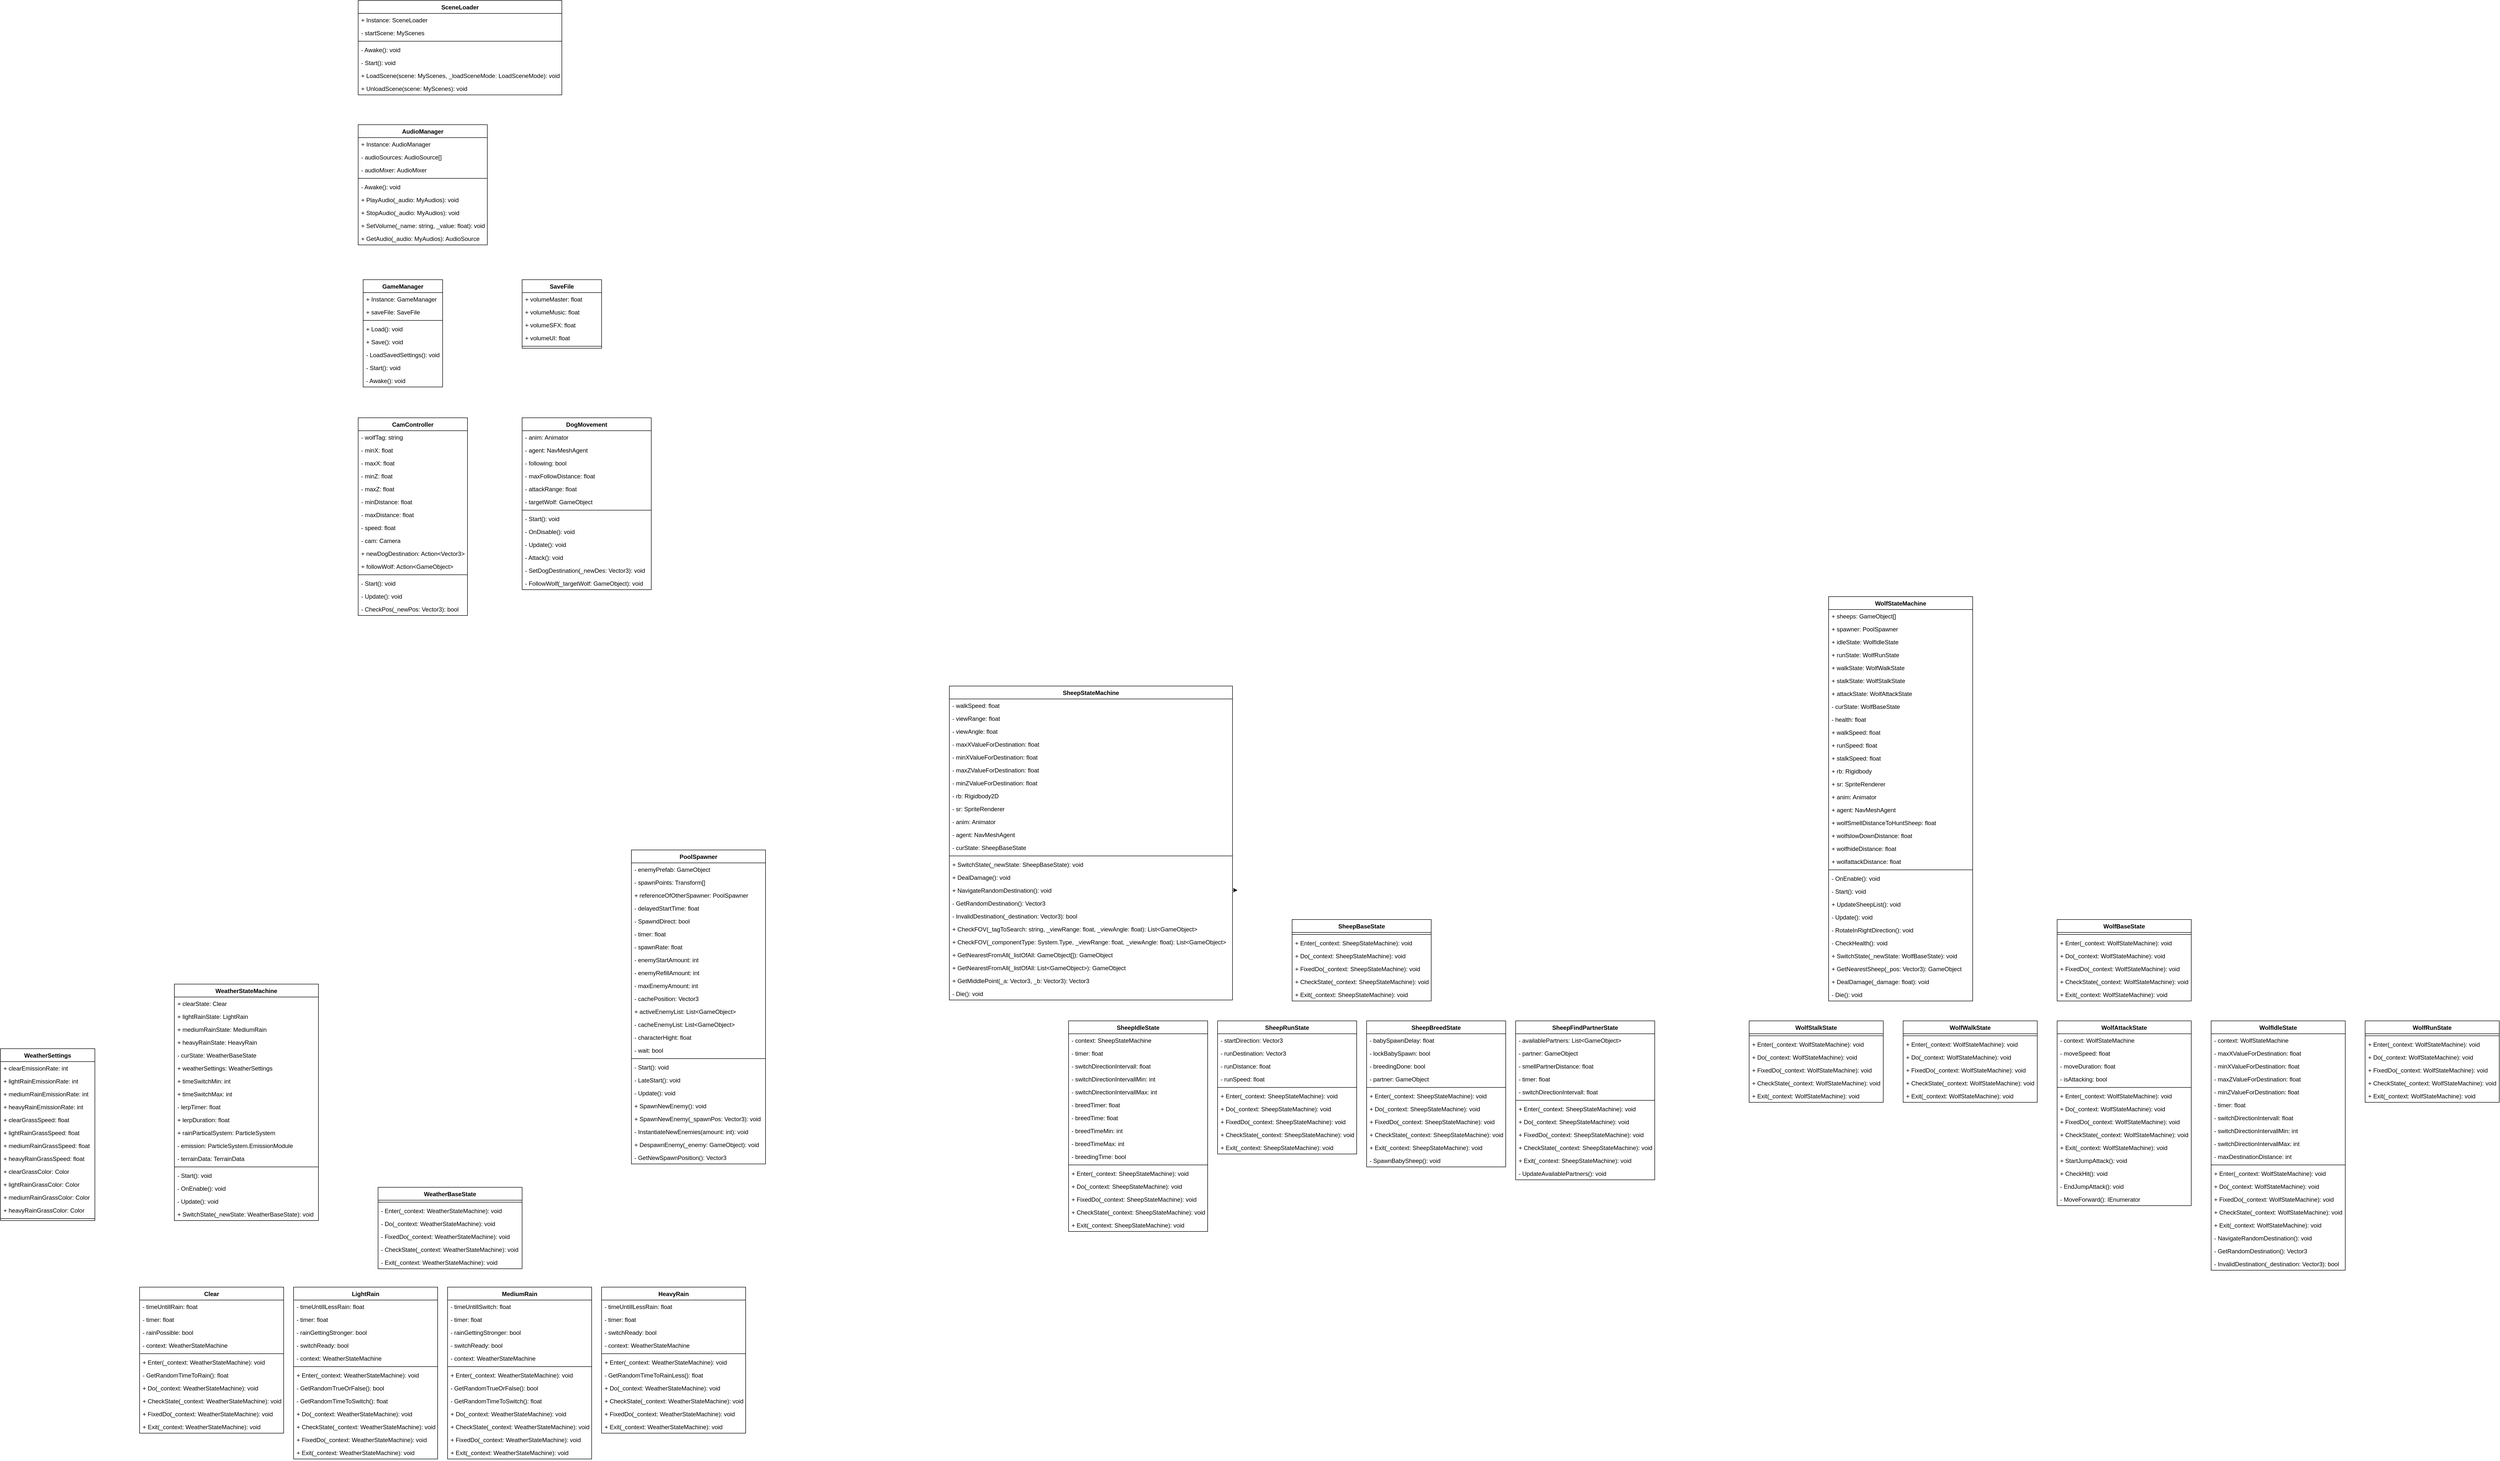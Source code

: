 <mxfile version="24.7.6">
  <diagram id="C5RBs43oDa-KdzZeNtuy" name="Page-1">
    <mxGraphModel dx="2520" dy="1998" grid="1" gridSize="10" guides="1" tooltips="1" connect="1" arrows="1" fold="1" page="1" pageScale="1" pageWidth="827" pageHeight="1169" math="0" shadow="0">
      <root>
        <mxCell id="WIyWlLk6GJQsqaUBKTNV-0" />
        <mxCell id="WIyWlLk6GJQsqaUBKTNV-1" parent="WIyWlLk6GJQsqaUBKTNV-0" />
        <mxCell id="WcABVl-eN1f0hoyqkWfY-2" value="CamController" style="swimlane;fontStyle=1;align=center;verticalAlign=top;childLayout=stackLayout;horizontal=1;startSize=26;horizontalStack=0;resizeParent=1;resizeParentMax=0;resizeLast=0;collapsible=1;marginBottom=0;whiteSpace=wrap;html=1;" vertex="1" parent="WIyWlLk6GJQsqaUBKTNV-1">
          <mxGeometry x="-680" y="-290" width="220" height="398" as="geometry" />
        </mxCell>
        <mxCell id="WcABVl-eN1f0hoyqkWfY-3" value="- wolfTag: string" style="text;strokeColor=none;fillColor=none;align=left;verticalAlign=top;spacingLeft=4;spacingRight=4;overflow=hidden;rotatable=0;points=[[0,0.5],[1,0.5]];portConstraint=eastwest;whiteSpace=wrap;html=1;" vertex="1" parent="WcABVl-eN1f0hoyqkWfY-2">
          <mxGeometry y="26" width="220" height="26" as="geometry" />
        </mxCell>
        <mxCell id="WcABVl-eN1f0hoyqkWfY-10" value="- minX: float" style="text;strokeColor=none;fillColor=none;align=left;verticalAlign=top;spacingLeft=4;spacingRight=4;overflow=hidden;rotatable=0;points=[[0,0.5],[1,0.5]];portConstraint=eastwest;whiteSpace=wrap;html=1;" vertex="1" parent="WcABVl-eN1f0hoyqkWfY-2">
          <mxGeometry y="52" width="220" height="26" as="geometry" />
        </mxCell>
        <mxCell id="WcABVl-eN1f0hoyqkWfY-6" value="- maxX: float" style="text;strokeColor=none;fillColor=none;align=left;verticalAlign=top;spacingLeft=4;spacingRight=4;overflow=hidden;rotatable=0;points=[[0,0.5],[1,0.5]];portConstraint=eastwest;whiteSpace=wrap;html=1;" vertex="1" parent="WcABVl-eN1f0hoyqkWfY-2">
          <mxGeometry y="78" width="220" height="26" as="geometry" />
        </mxCell>
        <mxCell id="WcABVl-eN1f0hoyqkWfY-7" value="- minZ: float" style="text;strokeColor=none;fillColor=none;align=left;verticalAlign=top;spacingLeft=4;spacingRight=4;overflow=hidden;rotatable=0;points=[[0,0.5],[1,0.5]];portConstraint=eastwest;whiteSpace=wrap;html=1;" vertex="1" parent="WcABVl-eN1f0hoyqkWfY-2">
          <mxGeometry y="104" width="220" height="26" as="geometry" />
        </mxCell>
        <mxCell id="WcABVl-eN1f0hoyqkWfY-8" value="- maxZ: float" style="text;strokeColor=none;fillColor=none;align=left;verticalAlign=top;spacingLeft=4;spacingRight=4;overflow=hidden;rotatable=0;points=[[0,0.5],[1,0.5]];portConstraint=eastwest;whiteSpace=wrap;html=1;" vertex="1" parent="WcABVl-eN1f0hoyqkWfY-2">
          <mxGeometry y="130" width="220" height="26" as="geometry" />
        </mxCell>
        <mxCell id="WcABVl-eN1f0hoyqkWfY-9" value="- minDistance: float" style="text;strokeColor=none;fillColor=none;align=left;verticalAlign=top;spacingLeft=4;spacingRight=4;overflow=hidden;rotatable=0;points=[[0,0.5],[1,0.5]];portConstraint=eastwest;whiteSpace=wrap;html=1;" vertex="1" parent="WcABVl-eN1f0hoyqkWfY-2">
          <mxGeometry y="156" width="220" height="26" as="geometry" />
        </mxCell>
        <mxCell id="WcABVl-eN1f0hoyqkWfY-11" value="- maxDistance: float" style="text;strokeColor=none;fillColor=none;align=left;verticalAlign=top;spacingLeft=4;spacingRight=4;overflow=hidden;rotatable=0;points=[[0,0.5],[1,0.5]];portConstraint=eastwest;whiteSpace=wrap;html=1;" vertex="1" parent="WcABVl-eN1f0hoyqkWfY-2">
          <mxGeometry y="182" width="220" height="26" as="geometry" />
        </mxCell>
        <mxCell id="WcABVl-eN1f0hoyqkWfY-12" value="- speed: float" style="text;strokeColor=none;fillColor=none;align=left;verticalAlign=top;spacingLeft=4;spacingRight=4;overflow=hidden;rotatable=0;points=[[0,0.5],[1,0.5]];portConstraint=eastwest;whiteSpace=wrap;html=1;" vertex="1" parent="WcABVl-eN1f0hoyqkWfY-2">
          <mxGeometry y="208" width="220" height="26" as="geometry" />
        </mxCell>
        <mxCell id="WcABVl-eN1f0hoyqkWfY-13" value="- cam: Camera" style="text;strokeColor=none;fillColor=none;align=left;verticalAlign=top;spacingLeft=4;spacingRight=4;overflow=hidden;rotatable=0;points=[[0,0.5],[1,0.5]];portConstraint=eastwest;whiteSpace=wrap;html=1;" vertex="1" parent="WcABVl-eN1f0hoyqkWfY-2">
          <mxGeometry y="234" width="220" height="26" as="geometry" />
        </mxCell>
        <mxCell id="WcABVl-eN1f0hoyqkWfY-53" value="+ newDogDestination: Action&amp;lt;Vector3&amp;gt;" style="text;strokeColor=none;fillColor=none;align=left;verticalAlign=top;spacingLeft=4;spacingRight=4;overflow=hidden;rotatable=0;points=[[0,0.5],[1,0.5]];portConstraint=eastwest;whiteSpace=wrap;html=1;" vertex="1" parent="WcABVl-eN1f0hoyqkWfY-2">
          <mxGeometry y="260" width="220" height="26" as="geometry" />
        </mxCell>
        <mxCell id="WcABVl-eN1f0hoyqkWfY-54" value="+ followWolf: Action&amp;lt;GameObject&amp;gt;" style="text;strokeColor=none;fillColor=none;align=left;verticalAlign=top;spacingLeft=4;spacingRight=4;overflow=hidden;rotatable=0;points=[[0,0.5],[1,0.5]];portConstraint=eastwest;whiteSpace=wrap;html=1;" vertex="1" parent="WcABVl-eN1f0hoyqkWfY-2">
          <mxGeometry y="286" width="220" height="26" as="geometry" />
        </mxCell>
        <mxCell id="WcABVl-eN1f0hoyqkWfY-4" value="" style="line;strokeWidth=1;fillColor=none;align=left;verticalAlign=middle;spacingTop=-1;spacingLeft=3;spacingRight=3;rotatable=0;labelPosition=right;points=[];portConstraint=eastwest;strokeColor=inherit;" vertex="1" parent="WcABVl-eN1f0hoyqkWfY-2">
          <mxGeometry y="312" width="220" height="8" as="geometry" />
        </mxCell>
        <mxCell id="WcABVl-eN1f0hoyqkWfY-15" value="- Start()&lt;span style=&quot;background-color: initial;&quot;&gt;: void&lt;/span&gt;" style="text;strokeColor=none;fillColor=none;align=left;verticalAlign=top;spacingLeft=4;spacingRight=4;overflow=hidden;rotatable=0;points=[[0,0.5],[1,0.5]];portConstraint=eastwest;whiteSpace=wrap;html=1;" vertex="1" parent="WcABVl-eN1f0hoyqkWfY-2">
          <mxGeometry y="320" width="220" height="26" as="geometry" />
        </mxCell>
        <mxCell id="WcABVl-eN1f0hoyqkWfY-5" value="- Update(): void" style="text;strokeColor=none;fillColor=none;align=left;verticalAlign=top;spacingLeft=4;spacingRight=4;overflow=hidden;rotatable=0;points=[[0,0.5],[1,0.5]];portConstraint=eastwest;whiteSpace=wrap;html=1;" vertex="1" parent="WcABVl-eN1f0hoyqkWfY-2">
          <mxGeometry y="346" width="220" height="26" as="geometry" />
        </mxCell>
        <mxCell id="WcABVl-eN1f0hoyqkWfY-14" value="-&lt;span style=&quot;background-color: initial;&quot;&gt;&amp;nbsp;&lt;/span&gt;CheckPos(_newPos: Vector3): bool" style="text;strokeColor=none;fillColor=none;align=left;verticalAlign=top;spacingLeft=4;spacingRight=4;overflow=hidden;rotatable=0;points=[[0,0.5],[1,0.5]];portConstraint=eastwest;whiteSpace=wrap;html=1;" vertex="1" parent="WcABVl-eN1f0hoyqkWfY-2">
          <mxGeometry y="372" width="220" height="26" as="geometry" />
        </mxCell>
        <mxCell id="WcABVl-eN1f0hoyqkWfY-16" value="SceneLoader" style="swimlane;fontStyle=1;align=center;verticalAlign=top;childLayout=stackLayout;horizontal=1;startSize=26;horizontalStack=0;resizeParent=1;resizeParentMax=0;resizeLast=0;collapsible=1;marginBottom=0;whiteSpace=wrap;html=1;" vertex="1" parent="WIyWlLk6GJQsqaUBKTNV-1">
          <mxGeometry x="-680" y="-1130" width="410" height="190" as="geometry" />
        </mxCell>
        <mxCell id="WcABVl-eN1f0hoyqkWfY-17" value="+ Instance: SceneLoader" style="text;strokeColor=none;fillColor=none;align=left;verticalAlign=top;spacingLeft=4;spacingRight=4;overflow=hidden;rotatable=0;points=[[0,0.5],[1,0.5]];portConstraint=eastwest;whiteSpace=wrap;html=1;" vertex="1" parent="WcABVl-eN1f0hoyqkWfY-16">
          <mxGeometry y="26" width="410" height="26" as="geometry" />
        </mxCell>
        <mxCell id="WcABVl-eN1f0hoyqkWfY-20" value="- startScene: MyScenes" style="text;strokeColor=none;fillColor=none;align=left;verticalAlign=top;spacingLeft=4;spacingRight=4;overflow=hidden;rotatable=0;points=[[0,0.5],[1,0.5]];portConstraint=eastwest;whiteSpace=wrap;html=1;" vertex="1" parent="WcABVl-eN1f0hoyqkWfY-16">
          <mxGeometry y="52" width="410" height="26" as="geometry" />
        </mxCell>
        <mxCell id="WcABVl-eN1f0hoyqkWfY-18" value="" style="line;strokeWidth=1;fillColor=none;align=left;verticalAlign=middle;spacingTop=-1;spacingLeft=3;spacingRight=3;rotatable=0;labelPosition=right;points=[];portConstraint=eastwest;strokeColor=inherit;" vertex="1" parent="WcABVl-eN1f0hoyqkWfY-16">
          <mxGeometry y="78" width="410" height="8" as="geometry" />
        </mxCell>
        <mxCell id="WcABVl-eN1f0hoyqkWfY-19" value="- Awake(): void" style="text;strokeColor=none;fillColor=none;align=left;verticalAlign=top;spacingLeft=4;spacingRight=4;overflow=hidden;rotatable=0;points=[[0,0.5],[1,0.5]];portConstraint=eastwest;whiteSpace=wrap;html=1;" vertex="1" parent="WcABVl-eN1f0hoyqkWfY-16">
          <mxGeometry y="86" width="410" height="26" as="geometry" />
        </mxCell>
        <mxCell id="WcABVl-eN1f0hoyqkWfY-21" value="- Start(): void" style="text;strokeColor=none;fillColor=none;align=left;verticalAlign=top;spacingLeft=4;spacingRight=4;overflow=hidden;rotatable=0;points=[[0,0.5],[1,0.5]];portConstraint=eastwest;whiteSpace=wrap;html=1;" vertex="1" parent="WcABVl-eN1f0hoyqkWfY-16">
          <mxGeometry y="112" width="410" height="26" as="geometry" />
        </mxCell>
        <mxCell id="WcABVl-eN1f0hoyqkWfY-22" value="+ LoadScene(scene: MyScenes, _loadSceneMode: LoadSceneMode): void" style="text;strokeColor=none;fillColor=none;align=left;verticalAlign=top;spacingLeft=4;spacingRight=4;overflow=hidden;rotatable=0;points=[[0,0.5],[1,0.5]];portConstraint=eastwest;whiteSpace=wrap;html=1;" vertex="1" parent="WcABVl-eN1f0hoyqkWfY-16">
          <mxGeometry y="138" width="410" height="26" as="geometry" />
        </mxCell>
        <mxCell id="WcABVl-eN1f0hoyqkWfY-23" value="+ UnloadScene(scene: MyScenes): void" style="text;strokeColor=none;fillColor=none;align=left;verticalAlign=top;spacingLeft=4;spacingRight=4;overflow=hidden;rotatable=0;points=[[0,0.5],[1,0.5]];portConstraint=eastwest;whiteSpace=wrap;html=1;" vertex="1" parent="WcABVl-eN1f0hoyqkWfY-16">
          <mxGeometry y="164" width="410" height="26" as="geometry" />
        </mxCell>
        <mxCell id="WcABVl-eN1f0hoyqkWfY-24" value="AudioManager" style="swimlane;fontStyle=1;align=center;verticalAlign=top;childLayout=stackLayout;horizontal=1;startSize=26;horizontalStack=0;resizeParent=1;resizeParentMax=0;resizeLast=0;collapsible=1;marginBottom=0;whiteSpace=wrap;html=1;" vertex="1" parent="WIyWlLk6GJQsqaUBKTNV-1">
          <mxGeometry x="-680" y="-880" width="260" height="242" as="geometry" />
        </mxCell>
        <mxCell id="WcABVl-eN1f0hoyqkWfY-25" value="+ Instance: AudioManager" style="text;strokeColor=none;fillColor=none;align=left;verticalAlign=top;spacingLeft=4;spacingRight=4;overflow=hidden;rotatable=0;points=[[0,0.5],[1,0.5]];portConstraint=eastwest;whiteSpace=wrap;html=1;" vertex="1" parent="WcABVl-eN1f0hoyqkWfY-24">
          <mxGeometry y="26" width="260" height="26" as="geometry" />
        </mxCell>
        <mxCell id="WcABVl-eN1f0hoyqkWfY-28" value="- audioSources: AudioSource[]" style="text;strokeColor=none;fillColor=none;align=left;verticalAlign=top;spacingLeft=4;spacingRight=4;overflow=hidden;rotatable=0;points=[[0,0.5],[1,0.5]];portConstraint=eastwest;whiteSpace=wrap;html=1;" vertex="1" parent="WcABVl-eN1f0hoyqkWfY-24">
          <mxGeometry y="52" width="260" height="26" as="geometry" />
        </mxCell>
        <mxCell id="WcABVl-eN1f0hoyqkWfY-29" value="- audioMixer: AudioMixer" style="text;strokeColor=none;fillColor=none;align=left;verticalAlign=top;spacingLeft=4;spacingRight=4;overflow=hidden;rotatable=0;points=[[0,0.5],[1,0.5]];portConstraint=eastwest;whiteSpace=wrap;html=1;" vertex="1" parent="WcABVl-eN1f0hoyqkWfY-24">
          <mxGeometry y="78" width="260" height="26" as="geometry" />
        </mxCell>
        <mxCell id="WcABVl-eN1f0hoyqkWfY-26" value="" style="line;strokeWidth=1;fillColor=none;align=left;verticalAlign=middle;spacingTop=-1;spacingLeft=3;spacingRight=3;rotatable=0;labelPosition=right;points=[];portConstraint=eastwest;strokeColor=inherit;" vertex="1" parent="WcABVl-eN1f0hoyqkWfY-24">
          <mxGeometry y="104" width="260" height="8" as="geometry" />
        </mxCell>
        <mxCell id="WcABVl-eN1f0hoyqkWfY-27" value="- Awake(): void" style="text;strokeColor=none;fillColor=none;align=left;verticalAlign=top;spacingLeft=4;spacingRight=4;overflow=hidden;rotatable=0;points=[[0,0.5],[1,0.5]];portConstraint=eastwest;whiteSpace=wrap;html=1;" vertex="1" parent="WcABVl-eN1f0hoyqkWfY-24">
          <mxGeometry y="112" width="260" height="26" as="geometry" />
        </mxCell>
        <mxCell id="WcABVl-eN1f0hoyqkWfY-30" value="+ PlayAudio(_audio: MyAudios): void" style="text;strokeColor=none;fillColor=none;align=left;verticalAlign=top;spacingLeft=4;spacingRight=4;overflow=hidden;rotatable=0;points=[[0,0.5],[1,0.5]];portConstraint=eastwest;whiteSpace=wrap;html=1;" vertex="1" parent="WcABVl-eN1f0hoyqkWfY-24">
          <mxGeometry y="138" width="260" height="26" as="geometry" />
        </mxCell>
        <mxCell id="WcABVl-eN1f0hoyqkWfY-31" value="+ StopAudio(_audio: MyAudios): void" style="text;strokeColor=none;fillColor=none;align=left;verticalAlign=top;spacingLeft=4;spacingRight=4;overflow=hidden;rotatable=0;points=[[0,0.5],[1,0.5]];portConstraint=eastwest;whiteSpace=wrap;html=1;" vertex="1" parent="WcABVl-eN1f0hoyqkWfY-24">
          <mxGeometry y="164" width="260" height="26" as="geometry" />
        </mxCell>
        <mxCell id="WcABVl-eN1f0hoyqkWfY-32" value="+ SetVolume(_name: string, _value: float): void" style="text;strokeColor=none;fillColor=none;align=left;verticalAlign=top;spacingLeft=4;spacingRight=4;overflow=hidden;rotatable=0;points=[[0,0.5],[1,0.5]];portConstraint=eastwest;whiteSpace=wrap;html=1;" vertex="1" parent="WcABVl-eN1f0hoyqkWfY-24">
          <mxGeometry y="190" width="260" height="26" as="geometry" />
        </mxCell>
        <mxCell id="WcABVl-eN1f0hoyqkWfY-33" value="+ GetAudio(_audio: MyAudios): AudioSource" style="text;strokeColor=none;fillColor=none;align=left;verticalAlign=top;spacingLeft=4;spacingRight=4;overflow=hidden;rotatable=0;points=[[0,0.5],[1,0.5]];portConstraint=eastwest;whiteSpace=wrap;html=1;" vertex="1" parent="WcABVl-eN1f0hoyqkWfY-24">
          <mxGeometry y="216" width="260" height="26" as="geometry" />
        </mxCell>
        <mxCell id="WcABVl-eN1f0hoyqkWfY-34" value="GameManager" style="swimlane;fontStyle=1;align=center;verticalAlign=top;childLayout=stackLayout;horizontal=1;startSize=26;horizontalStack=0;resizeParent=1;resizeParentMax=0;resizeLast=0;collapsible=1;marginBottom=0;whiteSpace=wrap;html=1;" vertex="1" parent="WIyWlLk6GJQsqaUBKTNV-1">
          <mxGeometry x="-670" y="-568" width="160" height="216" as="geometry" />
        </mxCell>
        <mxCell id="WcABVl-eN1f0hoyqkWfY-35" value="+ Instance: GameManager" style="text;strokeColor=none;fillColor=none;align=left;verticalAlign=top;spacingLeft=4;spacingRight=4;overflow=hidden;rotatable=0;points=[[0,0.5],[1,0.5]];portConstraint=eastwest;whiteSpace=wrap;html=1;" vertex="1" parent="WcABVl-eN1f0hoyqkWfY-34">
          <mxGeometry y="26" width="160" height="26" as="geometry" />
        </mxCell>
        <mxCell id="WcABVl-eN1f0hoyqkWfY-38" value="+ saveFile: SaveFile" style="text;strokeColor=none;fillColor=none;align=left;verticalAlign=top;spacingLeft=4;spacingRight=4;overflow=hidden;rotatable=0;points=[[0,0.5],[1,0.5]];portConstraint=eastwest;whiteSpace=wrap;html=1;" vertex="1" parent="WcABVl-eN1f0hoyqkWfY-34">
          <mxGeometry y="52" width="160" height="26" as="geometry" />
        </mxCell>
        <mxCell id="WcABVl-eN1f0hoyqkWfY-36" value="" style="line;strokeWidth=1;fillColor=none;align=left;verticalAlign=middle;spacingTop=-1;spacingLeft=3;spacingRight=3;rotatable=0;labelPosition=right;points=[];portConstraint=eastwest;strokeColor=inherit;" vertex="1" parent="WcABVl-eN1f0hoyqkWfY-34">
          <mxGeometry y="78" width="160" height="8" as="geometry" />
        </mxCell>
        <mxCell id="WcABVl-eN1f0hoyqkWfY-42" value="+ Load(): void" style="text;strokeColor=none;fillColor=none;align=left;verticalAlign=top;spacingLeft=4;spacingRight=4;overflow=hidden;rotatable=0;points=[[0,0.5],[1,0.5]];portConstraint=eastwest;whiteSpace=wrap;html=1;" vertex="1" parent="WcABVl-eN1f0hoyqkWfY-34">
          <mxGeometry y="86" width="160" height="26" as="geometry" />
        </mxCell>
        <mxCell id="WcABVl-eN1f0hoyqkWfY-41" value="+ Save(): void" style="text;strokeColor=none;fillColor=none;align=left;verticalAlign=top;spacingLeft=4;spacingRight=4;overflow=hidden;rotatable=0;points=[[0,0.5],[1,0.5]];portConstraint=eastwest;whiteSpace=wrap;html=1;" vertex="1" parent="WcABVl-eN1f0hoyqkWfY-34">
          <mxGeometry y="112" width="160" height="26" as="geometry" />
        </mxCell>
        <mxCell id="WcABVl-eN1f0hoyqkWfY-40" value="- LoadSavedSettings(): void" style="text;strokeColor=none;fillColor=none;align=left;verticalAlign=top;spacingLeft=4;spacingRight=4;overflow=hidden;rotatable=0;points=[[0,0.5],[1,0.5]];portConstraint=eastwest;whiteSpace=wrap;html=1;" vertex="1" parent="WcABVl-eN1f0hoyqkWfY-34">
          <mxGeometry y="138" width="160" height="26" as="geometry" />
        </mxCell>
        <mxCell id="WcABVl-eN1f0hoyqkWfY-39" value="- Start(): void" style="text;strokeColor=none;fillColor=none;align=left;verticalAlign=top;spacingLeft=4;spacingRight=4;overflow=hidden;rotatable=0;points=[[0,0.5],[1,0.5]];portConstraint=eastwest;whiteSpace=wrap;html=1;" vertex="1" parent="WcABVl-eN1f0hoyqkWfY-34">
          <mxGeometry y="164" width="160" height="26" as="geometry" />
        </mxCell>
        <mxCell id="WcABVl-eN1f0hoyqkWfY-37" value="- Awake(): void" style="text;strokeColor=none;fillColor=none;align=left;verticalAlign=top;spacingLeft=4;spacingRight=4;overflow=hidden;rotatable=0;points=[[0,0.5],[1,0.5]];portConstraint=eastwest;whiteSpace=wrap;html=1;" vertex="1" parent="WcABVl-eN1f0hoyqkWfY-34">
          <mxGeometry y="190" width="160" height="26" as="geometry" />
        </mxCell>
        <mxCell id="WcABVl-eN1f0hoyqkWfY-43" value="SaveFile" style="swimlane;fontStyle=1;align=center;verticalAlign=top;childLayout=stackLayout;horizontal=1;startSize=26;horizontalStack=0;resizeParent=1;resizeParentMax=0;resizeLast=0;collapsible=1;marginBottom=0;whiteSpace=wrap;html=1;" vertex="1" parent="WIyWlLk6GJQsqaUBKTNV-1">
          <mxGeometry x="-350" y="-568" width="160" height="138" as="geometry" />
        </mxCell>
        <mxCell id="WcABVl-eN1f0hoyqkWfY-44" value="+ volumeMaster: float" style="text;strokeColor=none;fillColor=none;align=left;verticalAlign=top;spacingLeft=4;spacingRight=4;overflow=hidden;rotatable=0;points=[[0,0.5],[1,0.5]];portConstraint=eastwest;whiteSpace=wrap;html=1;" vertex="1" parent="WcABVl-eN1f0hoyqkWfY-43">
          <mxGeometry y="26" width="160" height="26" as="geometry" />
        </mxCell>
        <mxCell id="WcABVl-eN1f0hoyqkWfY-46" value="+ volumeMusic: float" style="text;strokeColor=none;fillColor=none;align=left;verticalAlign=top;spacingLeft=4;spacingRight=4;overflow=hidden;rotatable=0;points=[[0,0.5],[1,0.5]];portConstraint=eastwest;whiteSpace=wrap;html=1;" vertex="1" parent="WcABVl-eN1f0hoyqkWfY-43">
          <mxGeometry y="52" width="160" height="26" as="geometry" />
        </mxCell>
        <mxCell id="WcABVl-eN1f0hoyqkWfY-48" value="+ volumeSFX: float" style="text;strokeColor=none;fillColor=none;align=left;verticalAlign=top;spacingLeft=4;spacingRight=4;overflow=hidden;rotatable=0;points=[[0,0.5],[1,0.5]];portConstraint=eastwest;whiteSpace=wrap;html=1;" vertex="1" parent="WcABVl-eN1f0hoyqkWfY-43">
          <mxGeometry y="78" width="160" height="26" as="geometry" />
        </mxCell>
        <mxCell id="WcABVl-eN1f0hoyqkWfY-47" value="+ volumeUI: float" style="text;strokeColor=none;fillColor=none;align=left;verticalAlign=top;spacingLeft=4;spacingRight=4;overflow=hidden;rotatable=0;points=[[0,0.5],[1,0.5]];portConstraint=eastwest;whiteSpace=wrap;html=1;" vertex="1" parent="WcABVl-eN1f0hoyqkWfY-43">
          <mxGeometry y="104" width="160" height="26" as="geometry" />
        </mxCell>
        <mxCell id="WcABVl-eN1f0hoyqkWfY-45" value="" style="line;strokeWidth=1;fillColor=none;align=left;verticalAlign=middle;spacingTop=-1;spacingLeft=3;spacingRight=3;rotatable=0;labelPosition=right;points=[];portConstraint=eastwest;strokeColor=inherit;" vertex="1" parent="WcABVl-eN1f0hoyqkWfY-43">
          <mxGeometry y="130" width="160" height="8" as="geometry" />
        </mxCell>
        <mxCell id="WcABVl-eN1f0hoyqkWfY-49" value="DogMovement" style="swimlane;fontStyle=1;align=center;verticalAlign=top;childLayout=stackLayout;horizontal=1;startSize=26;horizontalStack=0;resizeParent=1;resizeParentMax=0;resizeLast=0;collapsible=1;marginBottom=0;whiteSpace=wrap;html=1;" vertex="1" parent="WIyWlLk6GJQsqaUBKTNV-1">
          <mxGeometry x="-350" y="-290" width="260" height="346" as="geometry" />
        </mxCell>
        <mxCell id="WcABVl-eN1f0hoyqkWfY-50" value="- anim: Animator" style="text;strokeColor=none;fillColor=none;align=left;verticalAlign=top;spacingLeft=4;spacingRight=4;overflow=hidden;rotatable=0;points=[[0,0.5],[1,0.5]];portConstraint=eastwest;whiteSpace=wrap;html=1;" vertex="1" parent="WcABVl-eN1f0hoyqkWfY-49">
          <mxGeometry y="26" width="260" height="26" as="geometry" />
        </mxCell>
        <mxCell id="WcABVl-eN1f0hoyqkWfY-55" value="- agent: NavMeshAgent" style="text;strokeColor=none;fillColor=none;align=left;verticalAlign=top;spacingLeft=4;spacingRight=4;overflow=hidden;rotatable=0;points=[[0,0.5],[1,0.5]];portConstraint=eastwest;whiteSpace=wrap;html=1;" vertex="1" parent="WcABVl-eN1f0hoyqkWfY-49">
          <mxGeometry y="52" width="260" height="26" as="geometry" />
        </mxCell>
        <mxCell id="WcABVl-eN1f0hoyqkWfY-56" value="- following: bool" style="text;strokeColor=none;fillColor=none;align=left;verticalAlign=top;spacingLeft=4;spacingRight=4;overflow=hidden;rotatable=0;points=[[0,0.5],[1,0.5]];portConstraint=eastwest;whiteSpace=wrap;html=1;" vertex="1" parent="WcABVl-eN1f0hoyqkWfY-49">
          <mxGeometry y="78" width="260" height="26" as="geometry" />
        </mxCell>
        <mxCell id="WcABVl-eN1f0hoyqkWfY-57" value="- maxFollowDistance: float" style="text;strokeColor=none;fillColor=none;align=left;verticalAlign=top;spacingLeft=4;spacingRight=4;overflow=hidden;rotatable=0;points=[[0,0.5],[1,0.5]];portConstraint=eastwest;whiteSpace=wrap;html=1;" vertex="1" parent="WcABVl-eN1f0hoyqkWfY-49">
          <mxGeometry y="104" width="260" height="26" as="geometry" />
        </mxCell>
        <mxCell id="WcABVl-eN1f0hoyqkWfY-58" value="- attackRange: float" style="text;strokeColor=none;fillColor=none;align=left;verticalAlign=top;spacingLeft=4;spacingRight=4;overflow=hidden;rotatable=0;points=[[0,0.5],[1,0.5]];portConstraint=eastwest;whiteSpace=wrap;html=1;" vertex="1" parent="WcABVl-eN1f0hoyqkWfY-49">
          <mxGeometry y="130" width="260" height="26" as="geometry" />
        </mxCell>
        <mxCell id="WcABVl-eN1f0hoyqkWfY-64" value="- targetWolf: GameObject" style="text;strokeColor=none;fillColor=none;align=left;verticalAlign=top;spacingLeft=4;spacingRight=4;overflow=hidden;rotatable=0;points=[[0,0.5],[1,0.5]];portConstraint=eastwest;whiteSpace=wrap;html=1;" vertex="1" parent="WcABVl-eN1f0hoyqkWfY-49">
          <mxGeometry y="156" width="260" height="26" as="geometry" />
        </mxCell>
        <mxCell id="WcABVl-eN1f0hoyqkWfY-51" value="" style="line;strokeWidth=1;fillColor=none;align=left;verticalAlign=middle;spacingTop=-1;spacingLeft=3;spacingRight=3;rotatable=0;labelPosition=right;points=[];portConstraint=eastwest;strokeColor=inherit;" vertex="1" parent="WcABVl-eN1f0hoyqkWfY-49">
          <mxGeometry y="182" width="260" height="8" as="geometry" />
        </mxCell>
        <mxCell id="WcABVl-eN1f0hoyqkWfY-52" value="- Start(): void" style="text;strokeColor=none;fillColor=none;align=left;verticalAlign=top;spacingLeft=4;spacingRight=4;overflow=hidden;rotatable=0;points=[[0,0.5],[1,0.5]];portConstraint=eastwest;whiteSpace=wrap;html=1;" vertex="1" parent="WcABVl-eN1f0hoyqkWfY-49">
          <mxGeometry y="190" width="260" height="26" as="geometry" />
        </mxCell>
        <mxCell id="WcABVl-eN1f0hoyqkWfY-59" value="- OnDisable(): void" style="text;strokeColor=none;fillColor=none;align=left;verticalAlign=top;spacingLeft=4;spacingRight=4;overflow=hidden;rotatable=0;points=[[0,0.5],[1,0.5]];portConstraint=eastwest;whiteSpace=wrap;html=1;" vertex="1" parent="WcABVl-eN1f0hoyqkWfY-49">
          <mxGeometry y="216" width="260" height="26" as="geometry" />
        </mxCell>
        <mxCell id="WcABVl-eN1f0hoyqkWfY-60" value="- Update(): void" style="text;strokeColor=none;fillColor=none;align=left;verticalAlign=top;spacingLeft=4;spacingRight=4;overflow=hidden;rotatable=0;points=[[0,0.5],[1,0.5]];portConstraint=eastwest;whiteSpace=wrap;html=1;" vertex="1" parent="WcABVl-eN1f0hoyqkWfY-49">
          <mxGeometry y="242" width="260" height="26" as="geometry" />
        </mxCell>
        <mxCell id="WcABVl-eN1f0hoyqkWfY-61" value="- Attack(): void" style="text;strokeColor=none;fillColor=none;align=left;verticalAlign=top;spacingLeft=4;spacingRight=4;overflow=hidden;rotatable=0;points=[[0,0.5],[1,0.5]];portConstraint=eastwest;whiteSpace=wrap;html=1;" vertex="1" parent="WcABVl-eN1f0hoyqkWfY-49">
          <mxGeometry y="268" width="260" height="26" as="geometry" />
        </mxCell>
        <mxCell id="WcABVl-eN1f0hoyqkWfY-62" value="- SetDogDestination(_newDes: Vector3): void" style="text;strokeColor=none;fillColor=none;align=left;verticalAlign=top;spacingLeft=4;spacingRight=4;overflow=hidden;rotatable=0;points=[[0,0.5],[1,0.5]];portConstraint=eastwest;whiteSpace=wrap;html=1;" vertex="1" parent="WcABVl-eN1f0hoyqkWfY-49">
          <mxGeometry y="294" width="260" height="26" as="geometry" />
        </mxCell>
        <mxCell id="WcABVl-eN1f0hoyqkWfY-63" value="- FollowWolf(_targetWolf: GameObject): void" style="text;strokeColor=none;fillColor=none;align=left;verticalAlign=top;spacingLeft=4;spacingRight=4;overflow=hidden;rotatable=0;points=[[0,0.5],[1,0.5]];portConstraint=eastwest;whiteSpace=wrap;html=1;" vertex="1" parent="WcABVl-eN1f0hoyqkWfY-49">
          <mxGeometry y="320" width="260" height="26" as="geometry" />
        </mxCell>
        <mxCell id="WcABVl-eN1f0hoyqkWfY-65" value="PoolSpawner" style="swimlane;fontStyle=1;align=center;verticalAlign=top;childLayout=stackLayout;horizontal=1;startSize=26;horizontalStack=0;resizeParent=1;resizeParentMax=0;resizeLast=0;collapsible=1;marginBottom=0;whiteSpace=wrap;html=1;" vertex="1" parent="WIyWlLk6GJQsqaUBKTNV-1">
          <mxGeometry x="-130" y="580" width="270" height="632" as="geometry" />
        </mxCell>
        <mxCell id="WcABVl-eN1f0hoyqkWfY-66" value="- enemyPrefab: GameObject" style="text;strokeColor=none;fillColor=none;align=left;verticalAlign=top;spacingLeft=4;spacingRight=4;overflow=hidden;rotatable=0;points=[[0,0.5],[1,0.5]];portConstraint=eastwest;whiteSpace=wrap;html=1;" vertex="1" parent="WcABVl-eN1f0hoyqkWfY-65">
          <mxGeometry y="26" width="270" height="26" as="geometry" />
        </mxCell>
        <mxCell id="WcABVl-eN1f0hoyqkWfY-69" value="- spawnPoints: Transform[]" style="text;strokeColor=none;fillColor=none;align=left;verticalAlign=top;spacingLeft=4;spacingRight=4;overflow=hidden;rotatable=0;points=[[0,0.5],[1,0.5]];portConstraint=eastwest;whiteSpace=wrap;html=1;" vertex="1" parent="WcABVl-eN1f0hoyqkWfY-65">
          <mxGeometry y="52" width="270" height="26" as="geometry" />
        </mxCell>
        <mxCell id="WcABVl-eN1f0hoyqkWfY-84" value="+ referenceOfOtherSpawner: PoolSpawner" style="text;strokeColor=none;fillColor=none;align=left;verticalAlign=top;spacingLeft=4;spacingRight=4;overflow=hidden;rotatable=0;points=[[0,0.5],[1,0.5]];portConstraint=eastwest;whiteSpace=wrap;html=1;" vertex="1" parent="WcABVl-eN1f0hoyqkWfY-65">
          <mxGeometry y="78" width="270" height="26" as="geometry" />
        </mxCell>
        <mxCell id="WcABVl-eN1f0hoyqkWfY-83" value="- delayedStartTime: float" style="text;strokeColor=none;fillColor=none;align=left;verticalAlign=top;spacingLeft=4;spacingRight=4;overflow=hidden;rotatable=0;points=[[0,0.5],[1,0.5]];portConstraint=eastwest;whiteSpace=wrap;html=1;" vertex="1" parent="WcABVl-eN1f0hoyqkWfY-65">
          <mxGeometry y="104" width="270" height="26" as="geometry" />
        </mxCell>
        <mxCell id="WcABVl-eN1f0hoyqkWfY-81" value="- SpawndDirect: bool" style="text;strokeColor=none;fillColor=none;align=left;verticalAlign=top;spacingLeft=4;spacingRight=4;overflow=hidden;rotatable=0;points=[[0,0.5],[1,0.5]];portConstraint=eastwest;whiteSpace=wrap;html=1;" vertex="1" parent="WcABVl-eN1f0hoyqkWfY-65">
          <mxGeometry y="130" width="270" height="26" as="geometry" />
        </mxCell>
        <mxCell id="WcABVl-eN1f0hoyqkWfY-82" value="- timer: float" style="text;strokeColor=none;fillColor=none;align=left;verticalAlign=top;spacingLeft=4;spacingRight=4;overflow=hidden;rotatable=0;points=[[0,0.5],[1,0.5]];portConstraint=eastwest;whiteSpace=wrap;html=1;" vertex="1" parent="WcABVl-eN1f0hoyqkWfY-65">
          <mxGeometry y="156" width="270" height="26" as="geometry" />
        </mxCell>
        <mxCell id="WcABVl-eN1f0hoyqkWfY-80" value="- spawnRate: float" style="text;strokeColor=none;fillColor=none;align=left;verticalAlign=top;spacingLeft=4;spacingRight=4;overflow=hidden;rotatable=0;points=[[0,0.5],[1,0.5]];portConstraint=eastwest;whiteSpace=wrap;html=1;" vertex="1" parent="WcABVl-eN1f0hoyqkWfY-65">
          <mxGeometry y="182" width="270" height="26" as="geometry" />
        </mxCell>
        <mxCell id="WcABVl-eN1f0hoyqkWfY-79" value="- enemyStartAmount: int" style="text;strokeColor=none;fillColor=none;align=left;verticalAlign=top;spacingLeft=4;spacingRight=4;overflow=hidden;rotatable=0;points=[[0,0.5],[1,0.5]];portConstraint=eastwest;whiteSpace=wrap;html=1;" vertex="1" parent="WcABVl-eN1f0hoyqkWfY-65">
          <mxGeometry y="208" width="270" height="26" as="geometry" />
        </mxCell>
        <mxCell id="WcABVl-eN1f0hoyqkWfY-76" value="- enemyRefillAmount: int" style="text;strokeColor=none;fillColor=none;align=left;verticalAlign=top;spacingLeft=4;spacingRight=4;overflow=hidden;rotatable=0;points=[[0,0.5],[1,0.5]];portConstraint=eastwest;whiteSpace=wrap;html=1;" vertex="1" parent="WcABVl-eN1f0hoyqkWfY-65">
          <mxGeometry y="234" width="270" height="26" as="geometry" />
        </mxCell>
        <mxCell id="WcABVl-eN1f0hoyqkWfY-77" value="- maxEnemyAmount: int" style="text;strokeColor=none;fillColor=none;align=left;verticalAlign=top;spacingLeft=4;spacingRight=4;overflow=hidden;rotatable=0;points=[[0,0.5],[1,0.5]];portConstraint=eastwest;whiteSpace=wrap;html=1;" vertex="1" parent="WcABVl-eN1f0hoyqkWfY-65">
          <mxGeometry y="260" width="270" height="26" as="geometry" />
        </mxCell>
        <mxCell id="WcABVl-eN1f0hoyqkWfY-78" value="- cachePosition: Vector3" style="text;strokeColor=none;fillColor=none;align=left;verticalAlign=top;spacingLeft=4;spacingRight=4;overflow=hidden;rotatable=0;points=[[0,0.5],[1,0.5]];portConstraint=eastwest;whiteSpace=wrap;html=1;" vertex="1" parent="WcABVl-eN1f0hoyqkWfY-65">
          <mxGeometry y="286" width="270" height="26" as="geometry" />
        </mxCell>
        <mxCell id="WcABVl-eN1f0hoyqkWfY-71" value="+ activeEnemyList: List&amp;lt;GameObject&amp;gt;" style="text;strokeColor=none;fillColor=none;align=left;verticalAlign=top;spacingLeft=4;spacingRight=4;overflow=hidden;rotatable=0;points=[[0,0.5],[1,0.5]];portConstraint=eastwest;whiteSpace=wrap;html=1;" vertex="1" parent="WcABVl-eN1f0hoyqkWfY-65">
          <mxGeometry y="312" width="270" height="26" as="geometry" />
        </mxCell>
        <mxCell id="WcABVl-eN1f0hoyqkWfY-70" value="- cacheEnemyList: List&amp;lt;GameObject&amp;gt;" style="text;strokeColor=none;fillColor=none;align=left;verticalAlign=top;spacingLeft=4;spacingRight=4;overflow=hidden;rotatable=0;points=[[0,0.5],[1,0.5]];portConstraint=eastwest;whiteSpace=wrap;html=1;" vertex="1" parent="WcABVl-eN1f0hoyqkWfY-65">
          <mxGeometry y="338" width="270" height="26" as="geometry" />
        </mxCell>
        <mxCell id="WcABVl-eN1f0hoyqkWfY-72" value="- characterHight: float" style="text;strokeColor=none;fillColor=none;align=left;verticalAlign=top;spacingLeft=4;spacingRight=4;overflow=hidden;rotatable=0;points=[[0,0.5],[1,0.5]];portConstraint=eastwest;whiteSpace=wrap;html=1;" vertex="1" parent="WcABVl-eN1f0hoyqkWfY-65">
          <mxGeometry y="364" width="270" height="26" as="geometry" />
        </mxCell>
        <mxCell id="WcABVl-eN1f0hoyqkWfY-73" value="- wait: bool" style="text;strokeColor=none;fillColor=none;align=left;verticalAlign=top;spacingLeft=4;spacingRight=4;overflow=hidden;rotatable=0;points=[[0,0.5],[1,0.5]];portConstraint=eastwest;whiteSpace=wrap;html=1;" vertex="1" parent="WcABVl-eN1f0hoyqkWfY-65">
          <mxGeometry y="390" width="270" height="26" as="geometry" />
        </mxCell>
        <mxCell id="WcABVl-eN1f0hoyqkWfY-67" value="" style="line;strokeWidth=1;fillColor=none;align=left;verticalAlign=middle;spacingTop=-1;spacingLeft=3;spacingRight=3;rotatable=0;labelPosition=right;points=[];portConstraint=eastwest;strokeColor=inherit;" vertex="1" parent="WcABVl-eN1f0hoyqkWfY-65">
          <mxGeometry y="416" width="270" height="8" as="geometry" />
        </mxCell>
        <mxCell id="WcABVl-eN1f0hoyqkWfY-68" value="- Start(): void" style="text;strokeColor=none;fillColor=none;align=left;verticalAlign=top;spacingLeft=4;spacingRight=4;overflow=hidden;rotatable=0;points=[[0,0.5],[1,0.5]];portConstraint=eastwest;whiteSpace=wrap;html=1;" vertex="1" parent="WcABVl-eN1f0hoyqkWfY-65">
          <mxGeometry y="424" width="270" height="26" as="geometry" />
        </mxCell>
        <mxCell id="WcABVl-eN1f0hoyqkWfY-85" value="- LateStart(): void" style="text;strokeColor=none;fillColor=none;align=left;verticalAlign=top;spacingLeft=4;spacingRight=4;overflow=hidden;rotatable=0;points=[[0,0.5],[1,0.5]];portConstraint=eastwest;whiteSpace=wrap;html=1;" vertex="1" parent="WcABVl-eN1f0hoyqkWfY-65">
          <mxGeometry y="450" width="270" height="26" as="geometry" />
        </mxCell>
        <mxCell id="WcABVl-eN1f0hoyqkWfY-86" value="- Update(): void" style="text;strokeColor=none;fillColor=none;align=left;verticalAlign=top;spacingLeft=4;spacingRight=4;overflow=hidden;rotatable=0;points=[[0,0.5],[1,0.5]];portConstraint=eastwest;whiteSpace=wrap;html=1;" vertex="1" parent="WcABVl-eN1f0hoyqkWfY-65">
          <mxGeometry y="476" width="270" height="26" as="geometry" />
        </mxCell>
        <mxCell id="WcABVl-eN1f0hoyqkWfY-87" value="+ SpawnNewEnemy(): void" style="text;strokeColor=none;fillColor=none;align=left;verticalAlign=top;spacingLeft=4;spacingRight=4;overflow=hidden;rotatable=0;points=[[0,0.5],[1,0.5]];portConstraint=eastwest;whiteSpace=wrap;html=1;" vertex="1" parent="WcABVl-eN1f0hoyqkWfY-65">
          <mxGeometry y="502" width="270" height="26" as="geometry" />
        </mxCell>
        <mxCell id="WcABVl-eN1f0hoyqkWfY-88" value="+ SpawnNewEnemy(_spawnPos: Vector3): void" style="text;strokeColor=none;fillColor=none;align=left;verticalAlign=top;spacingLeft=4;spacingRight=4;overflow=hidden;rotatable=0;points=[[0,0.5],[1,0.5]];portConstraint=eastwest;whiteSpace=wrap;html=1;" vertex="1" parent="WcABVl-eN1f0hoyqkWfY-65">
          <mxGeometry y="528" width="270" height="26" as="geometry" />
        </mxCell>
        <mxCell id="WcABVl-eN1f0hoyqkWfY-89" value="- InstantiateNewEnemies(amount: int): void" style="text;strokeColor=none;fillColor=none;align=left;verticalAlign=top;spacingLeft=4;spacingRight=4;overflow=hidden;rotatable=0;points=[[0,0.5],[1,0.5]];portConstraint=eastwest;whiteSpace=wrap;html=1;" vertex="1" parent="WcABVl-eN1f0hoyqkWfY-65">
          <mxGeometry y="554" width="270" height="26" as="geometry" />
        </mxCell>
        <mxCell id="WcABVl-eN1f0hoyqkWfY-90" value="+ DespawnEnemy(_enemy: GameObject): void" style="text;strokeColor=none;fillColor=none;align=left;verticalAlign=top;spacingLeft=4;spacingRight=4;overflow=hidden;rotatable=0;points=[[0,0.5],[1,0.5]];portConstraint=eastwest;whiteSpace=wrap;html=1;" vertex="1" parent="WcABVl-eN1f0hoyqkWfY-65">
          <mxGeometry y="580" width="270" height="26" as="geometry" />
        </mxCell>
        <mxCell id="WcABVl-eN1f0hoyqkWfY-91" value="- GetNewSpawnPosition(): Vector3" style="text;strokeColor=none;fillColor=none;align=left;verticalAlign=top;spacingLeft=4;spacingRight=4;overflow=hidden;rotatable=0;points=[[0,0.5],[1,0.5]];portConstraint=eastwest;whiteSpace=wrap;html=1;" vertex="1" parent="WcABVl-eN1f0hoyqkWfY-65">
          <mxGeometry y="606" width="270" height="26" as="geometry" />
        </mxCell>
        <mxCell id="WcABVl-eN1f0hoyqkWfY-93" value="WeatherStateMachine" style="swimlane;fontStyle=1;align=center;verticalAlign=top;childLayout=stackLayout;horizontal=1;startSize=26;horizontalStack=0;resizeParent=1;resizeParentMax=0;resizeLast=0;collapsible=1;marginBottom=0;whiteSpace=wrap;html=1;" vertex="1" parent="WIyWlLk6GJQsqaUBKTNV-1">
          <mxGeometry x="-1050" y="850" width="290" height="476" as="geometry" />
        </mxCell>
        <mxCell id="WcABVl-eN1f0hoyqkWfY-94" value="&lt;span class=&quot;hljs-bullet&quot;&gt;+&lt;/span&gt; clearState: Clear" style="text;strokeColor=none;fillColor=none;align=left;verticalAlign=top;spacingLeft=4;spacingRight=4;overflow=hidden;rotatable=0;points=[[0,0.5],[1,0.5]];portConstraint=eastwest;whiteSpace=wrap;html=1;" vertex="1" parent="WcABVl-eN1f0hoyqkWfY-93">
          <mxGeometry y="26" width="290" height="26" as="geometry" />
        </mxCell>
        <mxCell id="WcABVl-eN1f0hoyqkWfY-108" value="&lt;span class=&quot;hljs-bullet&quot;&gt;+&lt;/span&gt; lightRainState: LightRain" style="text;strokeColor=none;fillColor=none;align=left;verticalAlign=top;spacingLeft=4;spacingRight=4;overflow=hidden;rotatable=0;points=[[0,0.5],[1,0.5]];portConstraint=eastwest;whiteSpace=wrap;html=1;" vertex="1" parent="WcABVl-eN1f0hoyqkWfY-93">
          <mxGeometry y="52" width="290" height="26" as="geometry" />
        </mxCell>
        <mxCell id="WcABVl-eN1f0hoyqkWfY-107" value="&lt;span class=&quot;hljs-bullet&quot;&gt;+&lt;/span&gt; mediumRainState: MediumRain" style="text;strokeColor=none;fillColor=none;align=left;verticalAlign=top;spacingLeft=4;spacingRight=4;overflow=hidden;rotatable=0;points=[[0,0.5],[1,0.5]];portConstraint=eastwest;whiteSpace=wrap;html=1;" vertex="1" parent="WcABVl-eN1f0hoyqkWfY-93">
          <mxGeometry y="78" width="290" height="26" as="geometry" />
        </mxCell>
        <mxCell id="WcABVl-eN1f0hoyqkWfY-105" value="&lt;span class=&quot;hljs-bullet&quot;&gt;+&lt;/span&gt; heavyRainState: HeavyRain" style="text;strokeColor=none;fillColor=none;align=left;verticalAlign=top;spacingLeft=4;spacingRight=4;overflow=hidden;rotatable=0;points=[[0,0.5],[1,0.5]];portConstraint=eastwest;whiteSpace=wrap;html=1;" vertex="1" parent="WcABVl-eN1f0hoyqkWfY-93">
          <mxGeometry y="104" width="290" height="26" as="geometry" />
        </mxCell>
        <mxCell id="WcABVl-eN1f0hoyqkWfY-106" value="&lt;span class=&quot;hljs-bullet&quot;&gt;-&lt;/span&gt; curState: WeatherBaseState" style="text;strokeColor=none;fillColor=none;align=left;verticalAlign=top;spacingLeft=4;spacingRight=4;overflow=hidden;rotatable=0;points=[[0,0.5],[1,0.5]];portConstraint=eastwest;whiteSpace=wrap;html=1;" vertex="1" parent="WcABVl-eN1f0hoyqkWfY-93">
          <mxGeometry y="130" width="290" height="26" as="geometry" />
        </mxCell>
        <mxCell id="WcABVl-eN1f0hoyqkWfY-104" value="&lt;span class=&quot;hljs-bullet&quot;&gt;+&lt;/span&gt; weatherSettings: WeatherSettings" style="text;strokeColor=none;fillColor=none;align=left;verticalAlign=top;spacingLeft=4;spacingRight=4;overflow=hidden;rotatable=0;points=[[0,0.5],[1,0.5]];portConstraint=eastwest;whiteSpace=wrap;html=1;" vertex="1" parent="WcABVl-eN1f0hoyqkWfY-93">
          <mxGeometry y="156" width="290" height="26" as="geometry" />
        </mxCell>
        <mxCell id="WcABVl-eN1f0hoyqkWfY-103" value="&lt;span class=&quot;hljs-bullet&quot;&gt;+&lt;/span&gt; timeSwitchMin: int" style="text;strokeColor=none;fillColor=none;align=left;verticalAlign=top;spacingLeft=4;spacingRight=4;overflow=hidden;rotatable=0;points=[[0,0.5],[1,0.5]];portConstraint=eastwest;whiteSpace=wrap;html=1;" vertex="1" parent="WcABVl-eN1f0hoyqkWfY-93">
          <mxGeometry y="182" width="290" height="26" as="geometry" />
        </mxCell>
        <mxCell id="WcABVl-eN1f0hoyqkWfY-102" value="&lt;span class=&quot;hljs-bullet&quot;&gt;+&lt;/span&gt; timeSwitchMax: int" style="text;strokeColor=none;fillColor=none;align=left;verticalAlign=top;spacingLeft=4;spacingRight=4;overflow=hidden;rotatable=0;points=[[0,0.5],[1,0.5]];portConstraint=eastwest;whiteSpace=wrap;html=1;" vertex="1" parent="WcABVl-eN1f0hoyqkWfY-93">
          <mxGeometry y="208" width="290" height="26" as="geometry" />
        </mxCell>
        <mxCell id="WcABVl-eN1f0hoyqkWfY-101" value="&lt;span class=&quot;hljs-bullet&quot;&gt;-&lt;/span&gt; lerpTimer: float" style="text;strokeColor=none;fillColor=none;align=left;verticalAlign=top;spacingLeft=4;spacingRight=4;overflow=hidden;rotatable=0;points=[[0,0.5],[1,0.5]];portConstraint=eastwest;whiteSpace=wrap;html=1;" vertex="1" parent="WcABVl-eN1f0hoyqkWfY-93">
          <mxGeometry y="234" width="290" height="26" as="geometry" />
        </mxCell>
        <mxCell id="WcABVl-eN1f0hoyqkWfY-100" value="&lt;span class=&quot;hljs-bullet&quot;&gt;+&lt;/span&gt; lerpDuration: float" style="text;strokeColor=none;fillColor=none;align=left;verticalAlign=top;spacingLeft=4;spacingRight=4;overflow=hidden;rotatable=0;points=[[0,0.5],[1,0.5]];portConstraint=eastwest;whiteSpace=wrap;html=1;" vertex="1" parent="WcABVl-eN1f0hoyqkWfY-93">
          <mxGeometry y="260" width="290" height="26" as="geometry" />
        </mxCell>
        <mxCell id="WcABVl-eN1f0hoyqkWfY-99" value="&lt;span class=&quot;hljs-bullet&quot;&gt;+&lt;/span&gt; rainParticalSystem: ParticleSystem" style="text;strokeColor=none;fillColor=none;align=left;verticalAlign=top;spacingLeft=4;spacingRight=4;overflow=hidden;rotatable=0;points=[[0,0.5],[1,0.5]];portConstraint=eastwest;whiteSpace=wrap;html=1;" vertex="1" parent="WcABVl-eN1f0hoyqkWfY-93">
          <mxGeometry y="286" width="290" height="26" as="geometry" />
        </mxCell>
        <mxCell id="WcABVl-eN1f0hoyqkWfY-98" value="&lt;span class=&quot;hljs-bullet&quot;&gt;-&lt;/span&gt; emission: ParticleSystem.EmissionModule" style="text;strokeColor=none;fillColor=none;align=left;verticalAlign=top;spacingLeft=4;spacingRight=4;overflow=hidden;rotatable=0;points=[[0,0.5],[1,0.5]];portConstraint=eastwest;whiteSpace=wrap;html=1;" vertex="1" parent="WcABVl-eN1f0hoyqkWfY-93">
          <mxGeometry y="312" width="290" height="26" as="geometry" />
        </mxCell>
        <mxCell id="WcABVl-eN1f0hoyqkWfY-97" value="&lt;span class=&quot;hljs-bullet&quot;&gt;-&lt;/span&gt; terrainData: TerrainData" style="text;strokeColor=none;fillColor=none;align=left;verticalAlign=top;spacingLeft=4;spacingRight=4;overflow=hidden;rotatable=0;points=[[0,0.5],[1,0.5]];portConstraint=eastwest;whiteSpace=wrap;html=1;" vertex="1" parent="WcABVl-eN1f0hoyqkWfY-93">
          <mxGeometry y="338" width="290" height="26" as="geometry" />
        </mxCell>
        <mxCell id="WcABVl-eN1f0hoyqkWfY-95" value="" style="line;strokeWidth=1;fillColor=none;align=left;verticalAlign=middle;spacingTop=-1;spacingLeft=3;spacingRight=3;rotatable=0;labelPosition=right;points=[];portConstraint=eastwest;strokeColor=inherit;" vertex="1" parent="WcABVl-eN1f0hoyqkWfY-93">
          <mxGeometry y="364" width="290" height="8" as="geometry" />
        </mxCell>
        <mxCell id="WcABVl-eN1f0hoyqkWfY-96" value="&lt;span class=&quot;hljs-bullet&quot;&gt;-&lt;/span&gt; Start(): void" style="text;strokeColor=none;fillColor=none;align=left;verticalAlign=top;spacingLeft=4;spacingRight=4;overflow=hidden;rotatable=0;points=[[0,0.5],[1,0.5]];portConstraint=eastwest;whiteSpace=wrap;html=1;" vertex="1" parent="WcABVl-eN1f0hoyqkWfY-93">
          <mxGeometry y="372" width="290" height="26" as="geometry" />
        </mxCell>
        <mxCell id="WcABVl-eN1f0hoyqkWfY-109" value="&lt;span class=&quot;hljs-bullet&quot;&gt;-&lt;/span&gt; OnEnable(): void" style="text;strokeColor=none;fillColor=none;align=left;verticalAlign=top;spacingLeft=4;spacingRight=4;overflow=hidden;rotatable=0;points=[[0,0.5],[1,0.5]];portConstraint=eastwest;whiteSpace=wrap;html=1;" vertex="1" parent="WcABVl-eN1f0hoyqkWfY-93">
          <mxGeometry y="398" width="290" height="26" as="geometry" />
        </mxCell>
        <mxCell id="WcABVl-eN1f0hoyqkWfY-110" value="&lt;span class=&quot;hljs-bullet&quot;&gt;-&lt;/span&gt; Update(): void" style="text;strokeColor=none;fillColor=none;align=left;verticalAlign=top;spacingLeft=4;spacingRight=4;overflow=hidden;rotatable=0;points=[[0,0.5],[1,0.5]];portConstraint=eastwest;whiteSpace=wrap;html=1;" vertex="1" parent="WcABVl-eN1f0hoyqkWfY-93">
          <mxGeometry y="424" width="290" height="26" as="geometry" />
        </mxCell>
        <mxCell id="WcABVl-eN1f0hoyqkWfY-111" value="&lt;span class=&quot;hljs-bullet&quot;&gt;+&lt;/span&gt; SwitchState(&lt;span class=&quot;hljs-emphasis&quot;&gt;_newState: WeatherBaseState): void&lt;/span&gt;" style="text;strokeColor=none;fillColor=none;align=left;verticalAlign=top;spacingLeft=4;spacingRight=4;overflow=hidden;rotatable=0;points=[[0,0.5],[1,0.5]];portConstraint=eastwest;whiteSpace=wrap;html=1;" vertex="1" parent="WcABVl-eN1f0hoyqkWfY-93">
          <mxGeometry y="450" width="290" height="26" as="geometry" />
        </mxCell>
        <mxCell id="WcABVl-eN1f0hoyqkWfY-112" value="WeatherSettings" style="swimlane;fontStyle=1;align=center;verticalAlign=top;childLayout=stackLayout;horizontal=1;startSize=26;horizontalStack=0;resizeParent=1;resizeParentMax=0;resizeLast=0;collapsible=1;marginBottom=0;whiteSpace=wrap;html=1;" vertex="1" parent="WIyWlLk6GJQsqaUBKTNV-1">
          <mxGeometry x="-1400" y="980" width="190" height="346" as="geometry" />
        </mxCell>
        <mxCell id="WcABVl-eN1f0hoyqkWfY-113" value="&lt;span class=&quot;hljs-bullet&quot;&gt;+&lt;/span&gt; clearEmissionRate: int" style="text;strokeColor=none;fillColor=none;align=left;verticalAlign=top;spacingLeft=4;spacingRight=4;overflow=hidden;rotatable=0;points=[[0,0.5],[1,0.5]];portConstraint=eastwest;whiteSpace=wrap;html=1;" vertex="1" parent="WcABVl-eN1f0hoyqkWfY-112">
          <mxGeometry y="26" width="190" height="26" as="geometry" />
        </mxCell>
        <mxCell id="WcABVl-eN1f0hoyqkWfY-115" value="&lt;span class=&quot;hljs-bullet&quot;&gt;+&lt;/span&gt; lightRainEmissionRate: int" style="text;strokeColor=none;fillColor=none;align=left;verticalAlign=top;spacingLeft=4;spacingRight=4;overflow=hidden;rotatable=0;points=[[0,0.5],[1,0.5]];portConstraint=eastwest;whiteSpace=wrap;html=1;" vertex="1" parent="WcABVl-eN1f0hoyqkWfY-112">
          <mxGeometry y="52" width="190" height="26" as="geometry" />
        </mxCell>
        <mxCell id="WcABVl-eN1f0hoyqkWfY-124" value="&lt;span class=&quot;hljs-bullet&quot;&gt;+&lt;/span&gt; mediumRainEmissionRate: int" style="text;strokeColor=none;fillColor=none;align=left;verticalAlign=top;spacingLeft=4;spacingRight=4;overflow=hidden;rotatable=0;points=[[0,0.5],[1,0.5]];portConstraint=eastwest;whiteSpace=wrap;html=1;" vertex="1" parent="WcABVl-eN1f0hoyqkWfY-112">
          <mxGeometry y="78" width="190" height="26" as="geometry" />
        </mxCell>
        <mxCell id="WcABVl-eN1f0hoyqkWfY-123" value="&lt;span class=&quot;hljs-bullet&quot;&gt;+&lt;/span&gt; heavyRainEmissionRate: int" style="text;strokeColor=none;fillColor=none;align=left;verticalAlign=top;spacingLeft=4;spacingRight=4;overflow=hidden;rotatable=0;points=[[0,0.5],[1,0.5]];portConstraint=eastwest;whiteSpace=wrap;html=1;" vertex="1" parent="WcABVl-eN1f0hoyqkWfY-112">
          <mxGeometry y="104" width="190" height="26" as="geometry" />
        </mxCell>
        <mxCell id="WcABVl-eN1f0hoyqkWfY-122" value="&lt;span class=&quot;hljs-bullet&quot;&gt;+&lt;/span&gt; clearGrassSpeed: float" style="text;strokeColor=none;fillColor=none;align=left;verticalAlign=top;spacingLeft=4;spacingRight=4;overflow=hidden;rotatable=0;points=[[0,0.5],[1,0.5]];portConstraint=eastwest;whiteSpace=wrap;html=1;" vertex="1" parent="WcABVl-eN1f0hoyqkWfY-112">
          <mxGeometry y="130" width="190" height="26" as="geometry" />
        </mxCell>
        <mxCell id="WcABVl-eN1f0hoyqkWfY-121" value="&lt;span class=&quot;hljs-bullet&quot;&gt;+&lt;/span&gt; lightRainGrassSpeed: float" style="text;strokeColor=none;fillColor=none;align=left;verticalAlign=top;spacingLeft=4;spacingRight=4;overflow=hidden;rotatable=0;points=[[0,0.5],[1,0.5]];portConstraint=eastwest;whiteSpace=wrap;html=1;" vertex="1" parent="WcABVl-eN1f0hoyqkWfY-112">
          <mxGeometry y="156" width="190" height="26" as="geometry" />
        </mxCell>
        <mxCell id="WcABVl-eN1f0hoyqkWfY-120" value="&lt;span class=&quot;hljs-bullet&quot;&gt;+&lt;/span&gt; mediumRainGrassSpeed: float" style="text;strokeColor=none;fillColor=none;align=left;verticalAlign=top;spacingLeft=4;spacingRight=4;overflow=hidden;rotatable=0;points=[[0,0.5],[1,0.5]];portConstraint=eastwest;whiteSpace=wrap;html=1;" vertex="1" parent="WcABVl-eN1f0hoyqkWfY-112">
          <mxGeometry y="182" width="190" height="26" as="geometry" />
        </mxCell>
        <mxCell id="WcABVl-eN1f0hoyqkWfY-119" value="&lt;span class=&quot;hljs-bullet&quot;&gt;+&lt;/span&gt; heavyRainGrassSpeed: float" style="text;strokeColor=none;fillColor=none;align=left;verticalAlign=top;spacingLeft=4;spacingRight=4;overflow=hidden;rotatable=0;points=[[0,0.5],[1,0.5]];portConstraint=eastwest;whiteSpace=wrap;html=1;" vertex="1" parent="WcABVl-eN1f0hoyqkWfY-112">
          <mxGeometry y="208" width="190" height="26" as="geometry" />
        </mxCell>
        <mxCell id="WcABVl-eN1f0hoyqkWfY-118" value="&lt;span class=&quot;hljs-bullet&quot;&gt;+&lt;/span&gt; clearGrassColor: Color" style="text;strokeColor=none;fillColor=none;align=left;verticalAlign=top;spacingLeft=4;spacingRight=4;overflow=hidden;rotatable=0;points=[[0,0.5],[1,0.5]];portConstraint=eastwest;whiteSpace=wrap;html=1;" vertex="1" parent="WcABVl-eN1f0hoyqkWfY-112">
          <mxGeometry y="234" width="190" height="26" as="geometry" />
        </mxCell>
        <mxCell id="WcABVl-eN1f0hoyqkWfY-117" value="&lt;span class=&quot;hljs-bullet&quot;&gt;+&lt;/span&gt; lightRainGrassColor: Color" style="text;strokeColor=none;fillColor=none;align=left;verticalAlign=top;spacingLeft=4;spacingRight=4;overflow=hidden;rotatable=0;points=[[0,0.5],[1,0.5]];portConstraint=eastwest;whiteSpace=wrap;html=1;" vertex="1" parent="WcABVl-eN1f0hoyqkWfY-112">
          <mxGeometry y="260" width="190" height="26" as="geometry" />
        </mxCell>
        <mxCell id="WcABVl-eN1f0hoyqkWfY-116" value="&lt;span class=&quot;hljs-bullet&quot;&gt;+&lt;/span&gt; mediumRainGrassColor: Color" style="text;strokeColor=none;fillColor=none;align=left;verticalAlign=top;spacingLeft=4;spacingRight=4;overflow=hidden;rotatable=0;points=[[0,0.5],[1,0.5]];portConstraint=eastwest;whiteSpace=wrap;html=1;" vertex="1" parent="WcABVl-eN1f0hoyqkWfY-112">
          <mxGeometry y="286" width="190" height="26" as="geometry" />
        </mxCell>
        <mxCell id="WcABVl-eN1f0hoyqkWfY-125" value="&lt;span class=&quot;hljs-bullet&quot;&gt;+&lt;/span&gt; heavyRainGrassColor: Color" style="text;strokeColor=none;fillColor=none;align=left;verticalAlign=top;spacingLeft=4;spacingRight=4;overflow=hidden;rotatable=0;points=[[0,0.5],[1,0.5]];portConstraint=eastwest;whiteSpace=wrap;html=1;" vertex="1" parent="WcABVl-eN1f0hoyqkWfY-112">
          <mxGeometry y="312" width="190" height="26" as="geometry" />
        </mxCell>
        <mxCell id="WcABVl-eN1f0hoyqkWfY-114" value="" style="line;strokeWidth=1;fillColor=none;align=left;verticalAlign=middle;spacingTop=-1;spacingLeft=3;spacingRight=3;rotatable=0;labelPosition=right;points=[];portConstraint=eastwest;strokeColor=inherit;" vertex="1" parent="WcABVl-eN1f0hoyqkWfY-112">
          <mxGeometry y="338" width="190" height="8" as="geometry" />
        </mxCell>
        <mxCell id="WcABVl-eN1f0hoyqkWfY-128" value="WeatherBaseState" style="swimlane;fontStyle=1;align=center;verticalAlign=top;childLayout=stackLayout;horizontal=1;startSize=26;horizontalStack=0;resizeParent=1;resizeParentMax=0;resizeLast=0;collapsible=1;marginBottom=0;whiteSpace=wrap;html=1;" vertex="1" parent="WIyWlLk6GJQsqaUBKTNV-1">
          <mxGeometry x="-640" y="1259" width="290" height="164" as="geometry" />
        </mxCell>
        <mxCell id="WcABVl-eN1f0hoyqkWfY-130" value="" style="line;strokeWidth=1;fillColor=none;align=left;verticalAlign=middle;spacingTop=-1;spacingLeft=3;spacingRight=3;rotatable=0;labelPosition=right;points=[];portConstraint=eastwest;strokeColor=inherit;" vertex="1" parent="WcABVl-eN1f0hoyqkWfY-128">
          <mxGeometry y="26" width="290" height="8" as="geometry" />
        </mxCell>
        <mxCell id="WcABVl-eN1f0hoyqkWfY-131" value="- &lt;span class=&quot;hljs-title function_ invoke__&quot;&gt;Enter&lt;/span&gt;(&lt;span class=&quot;hljs-attr&quot;&gt;_context&lt;/span&gt;: WeatherStateMachine): &lt;span class=&quot;hljs-keyword&quot;&gt;void&lt;/span&gt;" style="text;strokeColor=none;fillColor=none;align=left;verticalAlign=top;spacingLeft=4;spacingRight=4;overflow=hidden;rotatable=0;points=[[0,0.5],[1,0.5]];portConstraint=eastwest;whiteSpace=wrap;html=1;" vertex="1" parent="WcABVl-eN1f0hoyqkWfY-128">
          <mxGeometry y="34" width="290" height="26" as="geometry" />
        </mxCell>
        <mxCell id="WcABVl-eN1f0hoyqkWfY-129" value="- &lt;span class=&quot;hljs-title function_ invoke__&quot;&gt;Do&lt;/span&gt;(&lt;span class=&quot;hljs-attr&quot;&gt;_context&lt;/span&gt;: WeatherStateMachine): &lt;span class=&quot;hljs-keyword&quot;&gt;void&lt;/span&gt;" style="text;strokeColor=none;fillColor=none;align=left;verticalAlign=top;spacingLeft=4;spacingRight=4;overflow=hidden;rotatable=0;points=[[0,0.5],[1,0.5]];portConstraint=eastwest;whiteSpace=wrap;html=1;" vertex="1" parent="WcABVl-eN1f0hoyqkWfY-128">
          <mxGeometry y="60" width="290" height="26" as="geometry" />
        </mxCell>
        <mxCell id="WcABVl-eN1f0hoyqkWfY-132" value="- &lt;span class=&quot;hljs-title function_ invoke__&quot;&gt;FixedDo&lt;/span&gt;(&lt;span class=&quot;hljs-attr&quot;&gt;_context&lt;/span&gt;: WeatherStateMachine): &lt;span class=&quot;hljs-keyword&quot;&gt;void&lt;/span&gt;" style="text;strokeColor=none;fillColor=none;align=left;verticalAlign=top;spacingLeft=4;spacingRight=4;overflow=hidden;rotatable=0;points=[[0,0.5],[1,0.5]];portConstraint=eastwest;whiteSpace=wrap;html=1;" vertex="1" parent="WcABVl-eN1f0hoyqkWfY-128">
          <mxGeometry y="86" width="290" height="26" as="geometry" />
        </mxCell>
        <mxCell id="WcABVl-eN1f0hoyqkWfY-133" value="- &lt;span class=&quot;hljs-title function_ invoke__&quot;&gt;CheckState&lt;/span&gt;(&lt;span class=&quot;hljs-attr&quot;&gt;_context&lt;/span&gt;: WeatherStateMachine): &lt;span class=&quot;hljs-keyword&quot;&gt;void&lt;/span&gt;" style="text;strokeColor=none;fillColor=none;align=left;verticalAlign=top;spacingLeft=4;spacingRight=4;overflow=hidden;rotatable=0;points=[[0,0.5],[1,0.5]];portConstraint=eastwest;whiteSpace=wrap;html=1;" vertex="1" parent="WcABVl-eN1f0hoyqkWfY-128">
          <mxGeometry y="112" width="290" height="26" as="geometry" />
        </mxCell>
        <mxCell id="WcABVl-eN1f0hoyqkWfY-140" value="- &lt;span class=&quot;hljs-title function_ invoke__&quot;&gt;Exit&lt;/span&gt;(&lt;span class=&quot;hljs-attr&quot;&gt;_context&lt;/span&gt;: WeatherStateMachine): &lt;span class=&quot;hljs-keyword&quot;&gt;void&lt;/span&gt;" style="text;strokeColor=none;fillColor=none;align=left;verticalAlign=top;spacingLeft=4;spacingRight=4;overflow=hidden;rotatable=0;points=[[0,0.5],[1,0.5]];portConstraint=eastwest;whiteSpace=wrap;html=1;" vertex="1" parent="WcABVl-eN1f0hoyqkWfY-128">
          <mxGeometry y="138" width="290" height="26" as="geometry" />
        </mxCell>
        <mxCell id="WcABVl-eN1f0hoyqkWfY-141" value="MediumRain" style="swimlane;fontStyle=1;align=center;verticalAlign=top;childLayout=stackLayout;horizontal=1;startSize=26;horizontalStack=0;resizeParent=1;resizeParentMax=0;resizeLast=0;collapsible=1;marginBottom=0;whiteSpace=wrap;html=1;" vertex="1" parent="WIyWlLk6GJQsqaUBKTNV-1">
          <mxGeometry x="-500" y="1460" width="290" height="346" as="geometry" />
        </mxCell>
        <mxCell id="WcABVl-eN1f0hoyqkWfY-142" value="- timeUntillSwitch: &lt;span class=&quot;hljs-keyword&quot;&gt;float&lt;/span&gt;" style="text;strokeColor=none;fillColor=none;align=left;verticalAlign=top;spacingLeft=4;spacingRight=4;overflow=hidden;rotatable=0;points=[[0,0.5],[1,0.5]];portConstraint=eastwest;whiteSpace=wrap;html=1;" vertex="1" parent="WcABVl-eN1f0hoyqkWfY-141">
          <mxGeometry y="26" width="290" height="26" as="geometry" />
        </mxCell>
        <mxCell id="WcABVl-eN1f0hoyqkWfY-145" value="- timer: &lt;span class=&quot;hljs-keyword&quot;&gt;float&lt;/span&gt;" style="text;strokeColor=none;fillColor=none;align=left;verticalAlign=top;spacingLeft=4;spacingRight=4;overflow=hidden;rotatable=0;points=[[0,0.5],[1,0.5]];portConstraint=eastwest;whiteSpace=wrap;html=1;" vertex="1" parent="WcABVl-eN1f0hoyqkWfY-141">
          <mxGeometry y="52" width="290" height="26" as="geometry" />
        </mxCell>
        <mxCell id="WcABVl-eN1f0hoyqkWfY-144" value="- rainGettingStronger: &lt;span class=&quot;hljs-keyword&quot;&gt;bool&lt;/span&gt;" style="text;strokeColor=none;fillColor=none;align=left;verticalAlign=top;spacingLeft=4;spacingRight=4;overflow=hidden;rotatable=0;points=[[0,0.5],[1,0.5]];portConstraint=eastwest;whiteSpace=wrap;html=1;" vertex="1" parent="WcABVl-eN1f0hoyqkWfY-141">
          <mxGeometry y="78" width="290" height="26" as="geometry" />
        </mxCell>
        <mxCell id="WcABVl-eN1f0hoyqkWfY-146" value="- switchReady: &lt;span class=&quot;hljs-keyword&quot;&gt;bool&lt;/span&gt;" style="text;strokeColor=none;fillColor=none;align=left;verticalAlign=top;spacingLeft=4;spacingRight=4;overflow=hidden;rotatable=0;points=[[0,0.5],[1,0.5]];portConstraint=eastwest;whiteSpace=wrap;html=1;" vertex="1" parent="WcABVl-eN1f0hoyqkWfY-141">
          <mxGeometry y="104" width="290" height="26" as="geometry" />
        </mxCell>
        <mxCell id="WcABVl-eN1f0hoyqkWfY-147" value="- context: WeatherStateMachine" style="text;strokeColor=none;fillColor=none;align=left;verticalAlign=top;spacingLeft=4;spacingRight=4;overflow=hidden;rotatable=0;points=[[0,0.5],[1,0.5]];portConstraint=eastwest;whiteSpace=wrap;html=1;" vertex="1" parent="WcABVl-eN1f0hoyqkWfY-141">
          <mxGeometry y="130" width="290" height="26" as="geometry" />
        </mxCell>
        <mxCell id="WcABVl-eN1f0hoyqkWfY-143" value="" style="line;strokeWidth=1;fillColor=none;align=left;verticalAlign=middle;spacingTop=-1;spacingLeft=3;spacingRight=3;rotatable=0;labelPosition=right;points=[];portConstraint=eastwest;strokeColor=inherit;" vertex="1" parent="WcABVl-eN1f0hoyqkWfY-141">
          <mxGeometry y="156" width="290" height="8" as="geometry" />
        </mxCell>
        <mxCell id="WcABVl-eN1f0hoyqkWfY-148" value="+ &lt;span class=&quot;hljs-title function_ invoke__&quot;&gt;Enter&lt;/span&gt;(&lt;span class=&quot;hljs-attr&quot;&gt;_context&lt;/span&gt;: WeatherStateMachine): &lt;span class=&quot;hljs-keyword&quot;&gt;void&lt;/span&gt;" style="text;strokeColor=none;fillColor=none;align=left;verticalAlign=top;spacingLeft=4;spacingRight=4;overflow=hidden;rotatable=0;points=[[0,0.5],[1,0.5]];portConstraint=eastwest;whiteSpace=wrap;html=1;" vertex="1" parent="WcABVl-eN1f0hoyqkWfY-141">
          <mxGeometry y="164" width="290" height="26" as="geometry" />
        </mxCell>
        <mxCell id="WcABVl-eN1f0hoyqkWfY-149" value="- &lt;span class=&quot;hljs-title function_ invoke__&quot;&gt;GetRandomTrueOrFalse&lt;/span&gt;(): &lt;span class=&quot;hljs-keyword&quot;&gt;bool&lt;/span&gt;" style="text;strokeColor=none;fillColor=none;align=left;verticalAlign=top;spacingLeft=4;spacingRight=4;overflow=hidden;rotatable=0;points=[[0,0.5],[1,0.5]];portConstraint=eastwest;whiteSpace=wrap;html=1;" vertex="1" parent="WcABVl-eN1f0hoyqkWfY-141">
          <mxGeometry y="190" width="290" height="26" as="geometry" />
        </mxCell>
        <mxCell id="WcABVl-eN1f0hoyqkWfY-150" value="- &lt;span class=&quot;hljs-title function_ invoke__&quot;&gt;GetRandomTimeToSwitch&lt;/span&gt;(): &lt;span class=&quot;hljs-keyword&quot;&gt;float&lt;/span&gt;" style="text;strokeColor=none;fillColor=none;align=left;verticalAlign=top;spacingLeft=4;spacingRight=4;overflow=hidden;rotatable=0;points=[[0,0.5],[1,0.5]];portConstraint=eastwest;whiteSpace=wrap;html=1;" vertex="1" parent="WcABVl-eN1f0hoyqkWfY-141">
          <mxGeometry y="216" width="290" height="26" as="geometry" />
        </mxCell>
        <mxCell id="WcABVl-eN1f0hoyqkWfY-151" value="+ &lt;span class=&quot;hljs-title function_ invoke__&quot;&gt;Do&lt;/span&gt;(&lt;span class=&quot;hljs-attr&quot;&gt;_context&lt;/span&gt;: WeatherStateMachine): &lt;span class=&quot;hljs-keyword&quot;&gt;void&lt;/span&gt;" style="text;strokeColor=none;fillColor=none;align=left;verticalAlign=top;spacingLeft=4;spacingRight=4;overflow=hidden;rotatable=0;points=[[0,0.5],[1,0.5]];portConstraint=eastwest;whiteSpace=wrap;html=1;" vertex="1" parent="WcABVl-eN1f0hoyqkWfY-141">
          <mxGeometry y="242" width="290" height="26" as="geometry" />
        </mxCell>
        <mxCell id="WcABVl-eN1f0hoyqkWfY-152" value="+ &lt;span class=&quot;hljs-title function_ invoke__&quot;&gt;CheckState&lt;/span&gt;(&lt;span class=&quot;hljs-attr&quot;&gt;_context&lt;/span&gt;: WeatherStateMachine): &lt;span class=&quot;hljs-keyword&quot;&gt;void&lt;/span&gt;" style="text;strokeColor=none;fillColor=none;align=left;verticalAlign=top;spacingLeft=4;spacingRight=4;overflow=hidden;rotatable=0;points=[[0,0.5],[1,0.5]];portConstraint=eastwest;whiteSpace=wrap;html=1;" vertex="1" parent="WcABVl-eN1f0hoyqkWfY-141">
          <mxGeometry y="268" width="290" height="26" as="geometry" />
        </mxCell>
        <mxCell id="WcABVl-eN1f0hoyqkWfY-153" value="+ &lt;span class=&quot;hljs-title function_ invoke__&quot;&gt;FixedDo&lt;/span&gt;(&lt;span class=&quot;hljs-attr&quot;&gt;_context&lt;/span&gt;: WeatherStateMachine): &lt;span class=&quot;hljs-keyword&quot;&gt;void&lt;/span&gt;" style="text;strokeColor=none;fillColor=none;align=left;verticalAlign=top;spacingLeft=4;spacingRight=4;overflow=hidden;rotatable=0;points=[[0,0.5],[1,0.5]];portConstraint=eastwest;whiteSpace=wrap;html=1;" vertex="1" parent="WcABVl-eN1f0hoyqkWfY-141">
          <mxGeometry y="294" width="290" height="26" as="geometry" />
        </mxCell>
        <mxCell id="WcABVl-eN1f0hoyqkWfY-154" value="+ &lt;span class=&quot;hljs-title function_ invoke__&quot;&gt;Exit&lt;/span&gt;(&lt;span class=&quot;hljs-attr&quot;&gt;_context&lt;/span&gt;: WeatherStateMachine): &lt;span class=&quot;hljs-keyword&quot;&gt;void&lt;/span&gt;" style="text;strokeColor=none;fillColor=none;align=left;verticalAlign=top;spacingLeft=4;spacingRight=4;overflow=hidden;rotatable=0;points=[[0,0.5],[1,0.5]];portConstraint=eastwest;whiteSpace=wrap;html=1;" vertex="1" parent="WcABVl-eN1f0hoyqkWfY-141">
          <mxGeometry y="320" width="290" height="26" as="geometry" />
        </mxCell>
        <mxCell id="WcABVl-eN1f0hoyqkWfY-159" value="Clear" style="swimlane;fontStyle=1;align=center;verticalAlign=top;childLayout=stackLayout;horizontal=1;startSize=26;horizontalStack=0;resizeParent=1;resizeParentMax=0;resizeLast=0;collapsible=1;marginBottom=0;whiteSpace=wrap;html=1;" vertex="1" parent="WIyWlLk6GJQsqaUBKTNV-1">
          <mxGeometry x="-1120" y="1460" width="290" height="294" as="geometry" />
        </mxCell>
        <mxCell id="WcABVl-eN1f0hoyqkWfY-160" value="- timeUntillRain: &lt;span class=&quot;hljs-keyword&quot;&gt;float&lt;/span&gt;" style="text;strokeColor=none;fillColor=none;align=left;verticalAlign=top;spacingLeft=4;spacingRight=4;overflow=hidden;rotatable=0;points=[[0,0.5],[1,0.5]];portConstraint=eastwest;whiteSpace=wrap;html=1;" vertex="1" parent="WcABVl-eN1f0hoyqkWfY-159">
          <mxGeometry y="26" width="290" height="26" as="geometry" />
        </mxCell>
        <mxCell id="WcABVl-eN1f0hoyqkWfY-161" value="- timer: &lt;span class=&quot;hljs-keyword&quot;&gt;float&lt;/span&gt;" style="text;strokeColor=none;fillColor=none;align=left;verticalAlign=top;spacingLeft=4;spacingRight=4;overflow=hidden;rotatable=0;points=[[0,0.5],[1,0.5]];portConstraint=eastwest;whiteSpace=wrap;html=1;" vertex="1" parent="WcABVl-eN1f0hoyqkWfY-159">
          <mxGeometry y="52" width="290" height="26" as="geometry" />
        </mxCell>
        <mxCell id="WcABVl-eN1f0hoyqkWfY-162" value="- rainPossible: &lt;span class=&quot;hljs-keyword&quot;&gt;bool&lt;/span&gt;" style="text;strokeColor=none;fillColor=none;align=left;verticalAlign=top;spacingLeft=4;spacingRight=4;overflow=hidden;rotatable=0;points=[[0,0.5],[1,0.5]];portConstraint=eastwest;whiteSpace=wrap;html=1;" vertex="1" parent="WcABVl-eN1f0hoyqkWfY-159">
          <mxGeometry y="78" width="290" height="26" as="geometry" />
        </mxCell>
        <mxCell id="WcABVl-eN1f0hoyqkWfY-164" value="- context: WeatherStateMachine" style="text;strokeColor=none;fillColor=none;align=left;verticalAlign=top;spacingLeft=4;spacingRight=4;overflow=hidden;rotatable=0;points=[[0,0.5],[1,0.5]];portConstraint=eastwest;whiteSpace=wrap;html=1;" vertex="1" parent="WcABVl-eN1f0hoyqkWfY-159">
          <mxGeometry y="104" width="290" height="26" as="geometry" />
        </mxCell>
        <mxCell id="WcABVl-eN1f0hoyqkWfY-165" value="" style="line;strokeWidth=1;fillColor=none;align=left;verticalAlign=middle;spacingTop=-1;spacingLeft=3;spacingRight=3;rotatable=0;labelPosition=right;points=[];portConstraint=eastwest;strokeColor=inherit;" vertex="1" parent="WcABVl-eN1f0hoyqkWfY-159">
          <mxGeometry y="130" width="290" height="8" as="geometry" />
        </mxCell>
        <mxCell id="WcABVl-eN1f0hoyqkWfY-166" value="+ &lt;span class=&quot;hljs-title function_ invoke__&quot;&gt;Enter&lt;/span&gt;(&lt;span class=&quot;hljs-attr&quot;&gt;_context&lt;/span&gt;: WeatherStateMachine): &lt;span class=&quot;hljs-keyword&quot;&gt;void&lt;/span&gt;" style="text;strokeColor=none;fillColor=none;align=left;verticalAlign=top;spacingLeft=4;spacingRight=4;overflow=hidden;rotatable=0;points=[[0,0.5],[1,0.5]];portConstraint=eastwest;whiteSpace=wrap;html=1;" vertex="1" parent="WcABVl-eN1f0hoyqkWfY-159">
          <mxGeometry y="138" width="290" height="26" as="geometry" />
        </mxCell>
        <mxCell id="WcABVl-eN1f0hoyqkWfY-167" value="- &lt;span class=&quot;hljs-title function_ invoke__&quot;&gt;GetRandomTimeToRain&lt;/span&gt;(): &lt;span class=&quot;hljs-keyword&quot;&gt;float&lt;/span&gt;" style="text;strokeColor=none;fillColor=none;align=left;verticalAlign=top;spacingLeft=4;spacingRight=4;overflow=hidden;rotatable=0;points=[[0,0.5],[1,0.5]];portConstraint=eastwest;whiteSpace=wrap;html=1;" vertex="1" parent="WcABVl-eN1f0hoyqkWfY-159">
          <mxGeometry y="164" width="290" height="26" as="geometry" />
        </mxCell>
        <mxCell id="WcABVl-eN1f0hoyqkWfY-169" value="+ &lt;span class=&quot;hljs-title function_ invoke__&quot;&gt;Do&lt;/span&gt;(&lt;span class=&quot;hljs-attr&quot;&gt;_context&lt;/span&gt;: WeatherStateMachine): &lt;span class=&quot;hljs-keyword&quot;&gt;void&lt;/span&gt;" style="text;strokeColor=none;fillColor=none;align=left;verticalAlign=top;spacingLeft=4;spacingRight=4;overflow=hidden;rotatable=0;points=[[0,0.5],[1,0.5]];portConstraint=eastwest;whiteSpace=wrap;html=1;" vertex="1" parent="WcABVl-eN1f0hoyqkWfY-159">
          <mxGeometry y="190" width="290" height="26" as="geometry" />
        </mxCell>
        <mxCell id="WcABVl-eN1f0hoyqkWfY-170" value="+ &lt;span class=&quot;hljs-title function_ invoke__&quot;&gt;CheckState&lt;/span&gt;(&lt;span class=&quot;hljs-attr&quot;&gt;_context&lt;/span&gt;: WeatherStateMachine): &lt;span class=&quot;hljs-keyword&quot;&gt;void&lt;/span&gt;" style="text;strokeColor=none;fillColor=none;align=left;verticalAlign=top;spacingLeft=4;spacingRight=4;overflow=hidden;rotatable=0;points=[[0,0.5],[1,0.5]];portConstraint=eastwest;whiteSpace=wrap;html=1;" vertex="1" parent="WcABVl-eN1f0hoyqkWfY-159">
          <mxGeometry y="216" width="290" height="26" as="geometry" />
        </mxCell>
        <mxCell id="WcABVl-eN1f0hoyqkWfY-171" value="+ &lt;span class=&quot;hljs-title function_ invoke__&quot;&gt;FixedDo&lt;/span&gt;(&lt;span class=&quot;hljs-attr&quot;&gt;_context&lt;/span&gt;: WeatherStateMachine): &lt;span class=&quot;hljs-keyword&quot;&gt;void&lt;/span&gt;" style="text;strokeColor=none;fillColor=none;align=left;verticalAlign=top;spacingLeft=4;spacingRight=4;overflow=hidden;rotatable=0;points=[[0,0.5],[1,0.5]];portConstraint=eastwest;whiteSpace=wrap;html=1;" vertex="1" parent="WcABVl-eN1f0hoyqkWfY-159">
          <mxGeometry y="242" width="290" height="26" as="geometry" />
        </mxCell>
        <mxCell id="WcABVl-eN1f0hoyqkWfY-172" value="+ &lt;span class=&quot;hljs-title function_ invoke__&quot;&gt;Exit&lt;/span&gt;(&lt;span class=&quot;hljs-attr&quot;&gt;_context&lt;/span&gt;: WeatherStateMachine): &lt;span class=&quot;hljs-keyword&quot;&gt;void&lt;/span&gt;" style="text;strokeColor=none;fillColor=none;align=left;verticalAlign=top;spacingLeft=4;spacingRight=4;overflow=hidden;rotatable=0;points=[[0,0.5],[1,0.5]];portConstraint=eastwest;whiteSpace=wrap;html=1;" vertex="1" parent="WcABVl-eN1f0hoyqkWfY-159">
          <mxGeometry y="268" width="290" height="26" as="geometry" />
        </mxCell>
        <mxCell id="WcABVl-eN1f0hoyqkWfY-173" value="HeavyRain&lt;div&gt;&lt;br/&gt;&lt;/div&gt;" style="swimlane;fontStyle=1;align=center;verticalAlign=top;childLayout=stackLayout;horizontal=1;startSize=26;horizontalStack=0;resizeParent=1;resizeParentMax=0;resizeLast=0;collapsible=1;marginBottom=0;whiteSpace=wrap;html=1;" vertex="1" parent="WIyWlLk6GJQsqaUBKTNV-1">
          <mxGeometry x="-190" y="1460" width="290" height="294" as="geometry" />
        </mxCell>
        <mxCell id="WcABVl-eN1f0hoyqkWfY-174" value="- timeUntillLessRain: &lt;span class=&quot;hljs-keyword&quot;&gt;float&lt;/span&gt;" style="text;strokeColor=none;fillColor=none;align=left;verticalAlign=top;spacingLeft=4;spacingRight=4;overflow=hidden;rotatable=0;points=[[0,0.5],[1,0.5]];portConstraint=eastwest;whiteSpace=wrap;html=1;" vertex="1" parent="WcABVl-eN1f0hoyqkWfY-173">
          <mxGeometry y="26" width="290" height="26" as="geometry" />
        </mxCell>
        <mxCell id="WcABVl-eN1f0hoyqkWfY-175" value="- timer: &lt;span class=&quot;hljs-keyword&quot;&gt;float&lt;/span&gt;" style="text;strokeColor=none;fillColor=none;align=left;verticalAlign=top;spacingLeft=4;spacingRight=4;overflow=hidden;rotatable=0;points=[[0,0.5],[1,0.5]];portConstraint=eastwest;whiteSpace=wrap;html=1;" vertex="1" parent="WcABVl-eN1f0hoyqkWfY-173">
          <mxGeometry y="52" width="290" height="26" as="geometry" />
        </mxCell>
        <mxCell id="WcABVl-eN1f0hoyqkWfY-177" value="- switchReady: &lt;span class=&quot;hljs-keyword&quot;&gt;bool&lt;/span&gt;" style="text;strokeColor=none;fillColor=none;align=left;verticalAlign=top;spacingLeft=4;spacingRight=4;overflow=hidden;rotatable=0;points=[[0,0.5],[1,0.5]];portConstraint=eastwest;whiteSpace=wrap;html=1;" vertex="1" parent="WcABVl-eN1f0hoyqkWfY-173">
          <mxGeometry y="78" width="290" height="26" as="geometry" />
        </mxCell>
        <mxCell id="WcABVl-eN1f0hoyqkWfY-178" value="- context: WeatherStateMachine" style="text;strokeColor=none;fillColor=none;align=left;verticalAlign=top;spacingLeft=4;spacingRight=4;overflow=hidden;rotatable=0;points=[[0,0.5],[1,0.5]];portConstraint=eastwest;whiteSpace=wrap;html=1;" vertex="1" parent="WcABVl-eN1f0hoyqkWfY-173">
          <mxGeometry y="104" width="290" height="26" as="geometry" />
        </mxCell>
        <mxCell id="WcABVl-eN1f0hoyqkWfY-179" value="" style="line;strokeWidth=1;fillColor=none;align=left;verticalAlign=middle;spacingTop=-1;spacingLeft=3;spacingRight=3;rotatable=0;labelPosition=right;points=[];portConstraint=eastwest;strokeColor=inherit;" vertex="1" parent="WcABVl-eN1f0hoyqkWfY-173">
          <mxGeometry y="130" width="290" height="8" as="geometry" />
        </mxCell>
        <mxCell id="WcABVl-eN1f0hoyqkWfY-180" value="+ &lt;span class=&quot;hljs-title function_ invoke__&quot;&gt;Enter&lt;/span&gt;(&lt;span class=&quot;hljs-attr&quot;&gt;_context&lt;/span&gt;: WeatherStateMachine): &lt;span class=&quot;hljs-keyword&quot;&gt;void&lt;/span&gt;" style="text;strokeColor=none;fillColor=none;align=left;verticalAlign=top;spacingLeft=4;spacingRight=4;overflow=hidden;rotatable=0;points=[[0,0.5],[1,0.5]];portConstraint=eastwest;whiteSpace=wrap;html=1;" vertex="1" parent="WcABVl-eN1f0hoyqkWfY-173">
          <mxGeometry y="138" width="290" height="26" as="geometry" />
        </mxCell>
        <mxCell id="WcABVl-eN1f0hoyqkWfY-181" value="- &lt;span class=&quot;hljs-title function_ invoke__&quot;&gt;GetRandomTimeToRainLess&lt;/span&gt;(): &lt;span class=&quot;hljs-keyword&quot;&gt;float&lt;/span&gt;" style="text;strokeColor=none;fillColor=none;align=left;verticalAlign=top;spacingLeft=4;spacingRight=4;overflow=hidden;rotatable=0;points=[[0,0.5],[1,0.5]];portConstraint=eastwest;whiteSpace=wrap;html=1;" vertex="1" parent="WcABVl-eN1f0hoyqkWfY-173">
          <mxGeometry y="164" width="290" height="26" as="geometry" />
        </mxCell>
        <mxCell id="WcABVl-eN1f0hoyqkWfY-183" value="+ &lt;span class=&quot;hljs-title function_ invoke__&quot;&gt;Do&lt;/span&gt;(&lt;span class=&quot;hljs-attr&quot;&gt;_context&lt;/span&gt;: WeatherStateMachine): &lt;span class=&quot;hljs-keyword&quot;&gt;void&lt;/span&gt;" style="text;strokeColor=none;fillColor=none;align=left;verticalAlign=top;spacingLeft=4;spacingRight=4;overflow=hidden;rotatable=0;points=[[0,0.5],[1,0.5]];portConstraint=eastwest;whiteSpace=wrap;html=1;" vertex="1" parent="WcABVl-eN1f0hoyqkWfY-173">
          <mxGeometry y="190" width="290" height="26" as="geometry" />
        </mxCell>
        <mxCell id="WcABVl-eN1f0hoyqkWfY-184" value="+ &lt;span class=&quot;hljs-title function_ invoke__&quot;&gt;CheckState&lt;/span&gt;(&lt;span class=&quot;hljs-attr&quot;&gt;_context&lt;/span&gt;: WeatherStateMachine): &lt;span class=&quot;hljs-keyword&quot;&gt;void&lt;/span&gt;" style="text;strokeColor=none;fillColor=none;align=left;verticalAlign=top;spacingLeft=4;spacingRight=4;overflow=hidden;rotatable=0;points=[[0,0.5],[1,0.5]];portConstraint=eastwest;whiteSpace=wrap;html=1;" vertex="1" parent="WcABVl-eN1f0hoyqkWfY-173">
          <mxGeometry y="216" width="290" height="26" as="geometry" />
        </mxCell>
        <mxCell id="WcABVl-eN1f0hoyqkWfY-185" value="+ &lt;span class=&quot;hljs-title function_ invoke__&quot;&gt;FixedDo&lt;/span&gt;(&lt;span class=&quot;hljs-attr&quot;&gt;_context&lt;/span&gt;: WeatherStateMachine): &lt;span class=&quot;hljs-keyword&quot;&gt;void&lt;/span&gt;" style="text;strokeColor=none;fillColor=none;align=left;verticalAlign=top;spacingLeft=4;spacingRight=4;overflow=hidden;rotatable=0;points=[[0,0.5],[1,0.5]];portConstraint=eastwest;whiteSpace=wrap;html=1;" vertex="1" parent="WcABVl-eN1f0hoyqkWfY-173">
          <mxGeometry y="242" width="290" height="26" as="geometry" />
        </mxCell>
        <mxCell id="WcABVl-eN1f0hoyqkWfY-186" value="+ &lt;span class=&quot;hljs-title function_ invoke__&quot;&gt;Exit&lt;/span&gt;(&lt;span class=&quot;hljs-attr&quot;&gt;_context&lt;/span&gt;: WeatherStateMachine): &lt;span class=&quot;hljs-keyword&quot;&gt;void&lt;/span&gt;" style="text;strokeColor=none;fillColor=none;align=left;verticalAlign=top;spacingLeft=4;spacingRight=4;overflow=hidden;rotatable=0;points=[[0,0.5],[1,0.5]];portConstraint=eastwest;whiteSpace=wrap;html=1;" vertex="1" parent="WcABVl-eN1f0hoyqkWfY-173">
          <mxGeometry y="268" width="290" height="26" as="geometry" />
        </mxCell>
        <mxCell id="WcABVl-eN1f0hoyqkWfY-187" value="&lt;div&gt;LightRain&lt;br&gt;&lt;/div&gt;" style="swimlane;fontStyle=1;align=center;verticalAlign=top;childLayout=stackLayout;horizontal=1;startSize=26;horizontalStack=0;resizeParent=1;resizeParentMax=0;resizeLast=0;collapsible=1;marginBottom=0;whiteSpace=wrap;html=1;" vertex="1" parent="WIyWlLk6GJQsqaUBKTNV-1">
          <mxGeometry x="-810" y="1460" width="290" height="346" as="geometry" />
        </mxCell>
        <mxCell id="WcABVl-eN1f0hoyqkWfY-188" value="- timeUntillLessRain: &lt;span class=&quot;hljs-keyword&quot;&gt;float&lt;/span&gt;" style="text;strokeColor=none;fillColor=none;align=left;verticalAlign=top;spacingLeft=4;spacingRight=4;overflow=hidden;rotatable=0;points=[[0,0.5],[1,0.5]];portConstraint=eastwest;whiteSpace=wrap;html=1;" vertex="1" parent="WcABVl-eN1f0hoyqkWfY-187">
          <mxGeometry y="26" width="290" height="26" as="geometry" />
        </mxCell>
        <mxCell id="WcABVl-eN1f0hoyqkWfY-189" value="- timer: &lt;span class=&quot;hljs-keyword&quot;&gt;float&lt;/span&gt;" style="text;strokeColor=none;fillColor=none;align=left;verticalAlign=top;spacingLeft=4;spacingRight=4;overflow=hidden;rotatable=0;points=[[0,0.5],[1,0.5]];portConstraint=eastwest;whiteSpace=wrap;html=1;" vertex="1" parent="WcABVl-eN1f0hoyqkWfY-187">
          <mxGeometry y="52" width="290" height="26" as="geometry" />
        </mxCell>
        <mxCell id="WcABVl-eN1f0hoyqkWfY-199" value="- rainGettingStronger: &lt;span class=&quot;hljs-keyword&quot;&gt;bool&lt;/span&gt;" style="text;strokeColor=none;fillColor=none;align=left;verticalAlign=top;spacingLeft=4;spacingRight=4;overflow=hidden;rotatable=0;points=[[0,0.5],[1,0.5]];portConstraint=eastwest;whiteSpace=wrap;html=1;" vertex="1" parent="WcABVl-eN1f0hoyqkWfY-187">
          <mxGeometry y="78" width="290" height="26" as="geometry" />
        </mxCell>
        <mxCell id="WcABVl-eN1f0hoyqkWfY-190" value="- switchReady: &lt;span class=&quot;hljs-keyword&quot;&gt;bool&lt;/span&gt;" style="text;strokeColor=none;fillColor=none;align=left;verticalAlign=top;spacingLeft=4;spacingRight=4;overflow=hidden;rotatable=0;points=[[0,0.5],[1,0.5]];portConstraint=eastwest;whiteSpace=wrap;html=1;" vertex="1" parent="WcABVl-eN1f0hoyqkWfY-187">
          <mxGeometry y="104" width="290" height="26" as="geometry" />
        </mxCell>
        <mxCell id="WcABVl-eN1f0hoyqkWfY-191" value="- context: WeatherStateMachine" style="text;strokeColor=none;fillColor=none;align=left;verticalAlign=top;spacingLeft=4;spacingRight=4;overflow=hidden;rotatable=0;points=[[0,0.5],[1,0.5]];portConstraint=eastwest;whiteSpace=wrap;html=1;" vertex="1" parent="WcABVl-eN1f0hoyqkWfY-187">
          <mxGeometry y="130" width="290" height="26" as="geometry" />
        </mxCell>
        <mxCell id="WcABVl-eN1f0hoyqkWfY-192" value="" style="line;strokeWidth=1;fillColor=none;align=left;verticalAlign=middle;spacingTop=-1;spacingLeft=3;spacingRight=3;rotatable=0;labelPosition=right;points=[];portConstraint=eastwest;strokeColor=inherit;" vertex="1" parent="WcABVl-eN1f0hoyqkWfY-187">
          <mxGeometry y="156" width="290" height="8" as="geometry" />
        </mxCell>
        <mxCell id="WcABVl-eN1f0hoyqkWfY-193" value="+ &lt;span class=&quot;hljs-title function_ invoke__&quot;&gt;Enter&lt;/span&gt;(&lt;span class=&quot;hljs-attr&quot;&gt;_context&lt;/span&gt;: WeatherStateMachine): &lt;span class=&quot;hljs-keyword&quot;&gt;void&lt;/span&gt;" style="text;strokeColor=none;fillColor=none;align=left;verticalAlign=top;spacingLeft=4;spacingRight=4;overflow=hidden;rotatable=0;points=[[0,0.5],[1,0.5]];portConstraint=eastwest;whiteSpace=wrap;html=1;" vertex="1" parent="WcABVl-eN1f0hoyqkWfY-187">
          <mxGeometry y="164" width="290" height="26" as="geometry" />
        </mxCell>
        <mxCell id="WcABVl-eN1f0hoyqkWfY-200" value="- &lt;span class=&quot;hljs-title function_ invoke__&quot;&gt;GetRandomTrueOrFalse&lt;/span&gt;(): &lt;span class=&quot;hljs-keyword&quot;&gt;bool&lt;/span&gt;" style="text;strokeColor=none;fillColor=none;align=left;verticalAlign=top;spacingLeft=4;spacingRight=4;overflow=hidden;rotatable=0;points=[[0,0.5],[1,0.5]];portConstraint=eastwest;whiteSpace=wrap;html=1;" vertex="1" parent="WcABVl-eN1f0hoyqkWfY-187">
          <mxGeometry y="190" width="290" height="26" as="geometry" />
        </mxCell>
        <mxCell id="WcABVl-eN1f0hoyqkWfY-201" value="- &lt;span class=&quot;hljs-title function_ invoke__&quot;&gt;GetRandomTimeToSwitch&lt;/span&gt;(): &lt;span class=&quot;hljs-keyword&quot;&gt;float&lt;/span&gt;" style="text;strokeColor=none;fillColor=none;align=left;verticalAlign=top;spacingLeft=4;spacingRight=4;overflow=hidden;rotatable=0;points=[[0,0.5],[1,0.5]];portConstraint=eastwest;whiteSpace=wrap;html=1;" vertex="1" parent="WcABVl-eN1f0hoyqkWfY-187">
          <mxGeometry y="216" width="290" height="26" as="geometry" />
        </mxCell>
        <mxCell id="WcABVl-eN1f0hoyqkWfY-195" value="+ &lt;span class=&quot;hljs-title function_ invoke__&quot;&gt;Do&lt;/span&gt;(&lt;span class=&quot;hljs-attr&quot;&gt;_context&lt;/span&gt;: WeatherStateMachine): &lt;span class=&quot;hljs-keyword&quot;&gt;void&lt;/span&gt;" style="text;strokeColor=none;fillColor=none;align=left;verticalAlign=top;spacingLeft=4;spacingRight=4;overflow=hidden;rotatable=0;points=[[0,0.5],[1,0.5]];portConstraint=eastwest;whiteSpace=wrap;html=1;" vertex="1" parent="WcABVl-eN1f0hoyqkWfY-187">
          <mxGeometry y="242" width="290" height="26" as="geometry" />
        </mxCell>
        <mxCell id="WcABVl-eN1f0hoyqkWfY-196" value="+ &lt;span class=&quot;hljs-title function_ invoke__&quot;&gt;CheckState&lt;/span&gt;(&lt;span class=&quot;hljs-attr&quot;&gt;_context&lt;/span&gt;: WeatherStateMachine): &lt;span class=&quot;hljs-keyword&quot;&gt;void&lt;/span&gt;" style="text;strokeColor=none;fillColor=none;align=left;verticalAlign=top;spacingLeft=4;spacingRight=4;overflow=hidden;rotatable=0;points=[[0,0.5],[1,0.5]];portConstraint=eastwest;whiteSpace=wrap;html=1;" vertex="1" parent="WcABVl-eN1f0hoyqkWfY-187">
          <mxGeometry y="268" width="290" height="26" as="geometry" />
        </mxCell>
        <mxCell id="WcABVl-eN1f0hoyqkWfY-197" value="+ &lt;span class=&quot;hljs-title function_ invoke__&quot;&gt;FixedDo&lt;/span&gt;(&lt;span class=&quot;hljs-attr&quot;&gt;_context&lt;/span&gt;: WeatherStateMachine): &lt;span class=&quot;hljs-keyword&quot;&gt;void&lt;/span&gt;" style="text;strokeColor=none;fillColor=none;align=left;verticalAlign=top;spacingLeft=4;spacingRight=4;overflow=hidden;rotatable=0;points=[[0,0.5],[1,0.5]];portConstraint=eastwest;whiteSpace=wrap;html=1;" vertex="1" parent="WcABVl-eN1f0hoyqkWfY-187">
          <mxGeometry y="294" width="290" height="26" as="geometry" />
        </mxCell>
        <mxCell id="WcABVl-eN1f0hoyqkWfY-198" value="+ &lt;span class=&quot;hljs-title function_ invoke__&quot;&gt;Exit&lt;/span&gt;(&lt;span class=&quot;hljs-attr&quot;&gt;_context&lt;/span&gt;: WeatherStateMachine): &lt;span class=&quot;hljs-keyword&quot;&gt;void&lt;/span&gt;" style="text;strokeColor=none;fillColor=none;align=left;verticalAlign=top;spacingLeft=4;spacingRight=4;overflow=hidden;rotatable=0;points=[[0,0.5],[1,0.5]];portConstraint=eastwest;whiteSpace=wrap;html=1;" vertex="1" parent="WcABVl-eN1f0hoyqkWfY-187">
          <mxGeometry y="320" width="290" height="26" as="geometry" />
        </mxCell>
        <mxCell id="WcABVl-eN1f0hoyqkWfY-202" value="SheepStateMachine" style="swimlane;fontStyle=1;align=center;verticalAlign=top;childLayout=stackLayout;horizontal=1;startSize=26;horizontalStack=0;resizeParent=1;resizeParentMax=0;resizeLast=0;collapsible=1;marginBottom=0;whiteSpace=wrap;html=1;" vertex="1" parent="WIyWlLk6GJQsqaUBKTNV-1">
          <mxGeometry x="510" y="250" width="570" height="632" as="geometry" />
        </mxCell>
        <mxCell id="WcABVl-eN1f0hoyqkWfY-203" value="- walkSpeed: float" style="text;strokeColor=none;fillColor=none;align=left;verticalAlign=top;spacingLeft=4;spacingRight=4;overflow=hidden;rotatable=0;points=[[0,0.5],[1,0.5]];portConstraint=eastwest;whiteSpace=wrap;html=1;" vertex="1" parent="WcABVl-eN1f0hoyqkWfY-202">
          <mxGeometry y="26" width="570" height="26" as="geometry" />
        </mxCell>
        <mxCell id="WcABVl-eN1f0hoyqkWfY-205" value="&lt;span class=&quot;hljs-deletion&quot;&gt;- viewRange: float&lt;/span&gt;" style="text;strokeColor=none;fillColor=none;align=left;verticalAlign=top;spacingLeft=4;spacingRight=4;overflow=hidden;rotatable=0;points=[[0,0.5],[1,0.5]];portConstraint=eastwest;whiteSpace=wrap;html=1;" vertex="1" parent="WcABVl-eN1f0hoyqkWfY-202">
          <mxGeometry y="52" width="570" height="26" as="geometry" />
        </mxCell>
        <mxCell id="WcABVl-eN1f0hoyqkWfY-206" value="- viewAngle: float" style="text;strokeColor=none;fillColor=none;align=left;verticalAlign=top;spacingLeft=4;spacingRight=4;overflow=hidden;rotatable=0;points=[[0,0.5],[1,0.5]];portConstraint=eastwest;whiteSpace=wrap;html=1;" vertex="1" parent="WcABVl-eN1f0hoyqkWfY-202">
          <mxGeometry y="78" width="570" height="26" as="geometry" />
        </mxCell>
        <mxCell id="WcABVl-eN1f0hoyqkWfY-207" value="- maxXValueForDestination: float" style="text;strokeColor=none;fillColor=none;align=left;verticalAlign=top;spacingLeft=4;spacingRight=4;overflow=hidden;rotatable=0;points=[[0,0.5],[1,0.5]];portConstraint=eastwest;whiteSpace=wrap;html=1;" vertex="1" parent="WcABVl-eN1f0hoyqkWfY-202">
          <mxGeometry y="104" width="570" height="26" as="geometry" />
        </mxCell>
        <mxCell id="WcABVl-eN1f0hoyqkWfY-208" value="- minXValueForDestination: float" style="text;strokeColor=none;fillColor=none;align=left;verticalAlign=top;spacingLeft=4;spacingRight=4;overflow=hidden;rotatable=0;points=[[0,0.5],[1,0.5]];portConstraint=eastwest;whiteSpace=wrap;html=1;" vertex="1" parent="WcABVl-eN1f0hoyqkWfY-202">
          <mxGeometry y="130" width="570" height="26" as="geometry" />
        </mxCell>
        <mxCell id="WcABVl-eN1f0hoyqkWfY-209" value="- maxZValueForDestination: float" style="text;strokeColor=none;fillColor=none;align=left;verticalAlign=top;spacingLeft=4;spacingRight=4;overflow=hidden;rotatable=0;points=[[0,0.5],[1,0.5]];portConstraint=eastwest;whiteSpace=wrap;html=1;" vertex="1" parent="WcABVl-eN1f0hoyqkWfY-202">
          <mxGeometry y="156" width="570" height="26" as="geometry" />
        </mxCell>
        <mxCell id="WcABVl-eN1f0hoyqkWfY-210" value="- minZValueForDestination: float" style="text;strokeColor=none;fillColor=none;align=left;verticalAlign=top;spacingLeft=4;spacingRight=4;overflow=hidden;rotatable=0;points=[[0,0.5],[1,0.5]];portConstraint=eastwest;whiteSpace=wrap;html=1;" vertex="1" parent="WcABVl-eN1f0hoyqkWfY-202">
          <mxGeometry y="182" width="570" height="26" as="geometry" />
        </mxCell>
        <mxCell id="WcABVl-eN1f0hoyqkWfY-211" value="- rb: Rigidbody2D" style="text;strokeColor=none;fillColor=none;align=left;verticalAlign=top;spacingLeft=4;spacingRight=4;overflow=hidden;rotatable=0;points=[[0,0.5],[1,0.5]];portConstraint=eastwest;whiteSpace=wrap;html=1;" vertex="1" parent="WcABVl-eN1f0hoyqkWfY-202">
          <mxGeometry y="208" width="570" height="26" as="geometry" />
        </mxCell>
        <mxCell id="WcABVl-eN1f0hoyqkWfY-212" value="- sr: SpriteRenderer" style="text;strokeColor=none;fillColor=none;align=left;verticalAlign=top;spacingLeft=4;spacingRight=4;overflow=hidden;rotatable=0;points=[[0,0.5],[1,0.5]];portConstraint=eastwest;whiteSpace=wrap;html=1;" vertex="1" parent="WcABVl-eN1f0hoyqkWfY-202">
          <mxGeometry y="234" width="570" height="26" as="geometry" />
        </mxCell>
        <mxCell id="WcABVl-eN1f0hoyqkWfY-213" value="- anim: Animator" style="text;strokeColor=none;fillColor=none;align=left;verticalAlign=top;spacingLeft=4;spacingRight=4;overflow=hidden;rotatable=0;points=[[0,0.5],[1,0.5]];portConstraint=eastwest;whiteSpace=wrap;html=1;" vertex="1" parent="WcABVl-eN1f0hoyqkWfY-202">
          <mxGeometry y="260" width="570" height="26" as="geometry" />
        </mxCell>
        <mxCell id="WcABVl-eN1f0hoyqkWfY-214" value="- agent: NavMeshAgent" style="text;strokeColor=none;fillColor=none;align=left;verticalAlign=top;spacingLeft=4;spacingRight=4;overflow=hidden;rotatable=0;points=[[0,0.5],[1,0.5]];portConstraint=eastwest;whiteSpace=wrap;html=1;" vertex="1" parent="WcABVl-eN1f0hoyqkWfY-202">
          <mxGeometry y="286" width="570" height="26" as="geometry" />
        </mxCell>
        <mxCell id="WcABVl-eN1f0hoyqkWfY-215" value="- curState: SheepBaseState" style="text;strokeColor=none;fillColor=none;align=left;verticalAlign=top;spacingLeft=4;spacingRight=4;overflow=hidden;rotatable=0;points=[[0,0.5],[1,0.5]];portConstraint=eastwest;whiteSpace=wrap;html=1;" vertex="1" parent="WcABVl-eN1f0hoyqkWfY-202">
          <mxGeometry y="312" width="570" height="26" as="geometry" />
        </mxCell>
        <mxCell id="WcABVl-eN1f0hoyqkWfY-204" value="" style="line;strokeWidth=1;fillColor=none;align=left;verticalAlign=middle;spacingTop=-1;spacingLeft=3;spacingRight=3;rotatable=0;labelPosition=right;points=[];portConstraint=eastwest;strokeColor=inherit;" vertex="1" parent="WcABVl-eN1f0hoyqkWfY-202">
          <mxGeometry y="338" width="570" height="8" as="geometry" />
        </mxCell>
        <mxCell id="WcABVl-eN1f0hoyqkWfY-216" value="+ SwitchState(_newState: SheepBaseState): void" style="text;strokeColor=none;fillColor=none;align=left;verticalAlign=top;spacingLeft=4;spacingRight=4;overflow=hidden;rotatable=0;points=[[0,0.5],[1,0.5]];portConstraint=eastwest;whiteSpace=wrap;html=1;" vertex="1" parent="WcABVl-eN1f0hoyqkWfY-202">
          <mxGeometry y="346" width="570" height="26" as="geometry" />
        </mxCell>
        <mxCell id="WcABVl-eN1f0hoyqkWfY-217" value="+ DealDamage(): void" style="text;strokeColor=none;fillColor=none;align=left;verticalAlign=top;spacingLeft=4;spacingRight=4;overflow=hidden;rotatable=0;points=[[0,0.5],[1,0.5]];portConstraint=eastwest;whiteSpace=wrap;html=1;" vertex="1" parent="WcABVl-eN1f0hoyqkWfY-202">
          <mxGeometry y="372" width="570" height="26" as="geometry" />
        </mxCell>
        <mxCell id="WcABVl-eN1f0hoyqkWfY-235" style="edgeStyle=orthogonalEdgeStyle;rounded=0;orthogonalLoop=1;jettySize=auto;html=1;exitX=1;exitY=0.5;exitDx=0;exitDy=0;" edge="1" parent="WcABVl-eN1f0hoyqkWfY-202" source="WcABVl-eN1f0hoyqkWfY-218">
          <mxGeometry relative="1" as="geometry">
            <mxPoint x="580" y="411" as="targetPoint" />
          </mxGeometry>
        </mxCell>
        <mxCell id="WcABVl-eN1f0hoyqkWfY-218" value="+ NavigateRandomDestination(): void" style="text;strokeColor=none;fillColor=none;align=left;verticalAlign=top;spacingLeft=4;spacingRight=4;overflow=hidden;rotatable=0;points=[[0,0.5],[1,0.5]];portConstraint=eastwest;whiteSpace=wrap;html=1;" vertex="1" parent="WcABVl-eN1f0hoyqkWfY-202">
          <mxGeometry y="398" width="570" height="26" as="geometry" />
        </mxCell>
        <mxCell id="WcABVl-eN1f0hoyqkWfY-219" value="- GetRandomDestination(): Vector3" style="text;strokeColor=none;fillColor=none;align=left;verticalAlign=top;spacingLeft=4;spacingRight=4;overflow=hidden;rotatable=0;points=[[0,0.5],[1,0.5]];portConstraint=eastwest;whiteSpace=wrap;html=1;" vertex="1" parent="WcABVl-eN1f0hoyqkWfY-202">
          <mxGeometry y="424" width="570" height="26" as="geometry" />
        </mxCell>
        <mxCell id="WcABVl-eN1f0hoyqkWfY-220" value="- InvalidDestination(_destination: Vector3): bool" style="text;strokeColor=none;fillColor=none;align=left;verticalAlign=top;spacingLeft=4;spacingRight=4;overflow=hidden;rotatable=0;points=[[0,0.5],[1,0.5]];portConstraint=eastwest;whiteSpace=wrap;html=1;" vertex="1" parent="WcABVl-eN1f0hoyqkWfY-202">
          <mxGeometry y="450" width="570" height="26" as="geometry" />
        </mxCell>
        <mxCell id="WcABVl-eN1f0hoyqkWfY-221" value="&lt;span class=&quot;hljs-addition&quot;&gt;+ CheckFOV(_tagToSearch: string, _viewRange: float, _viewAngle: float): List&amp;lt;GameObject&amp;gt;&lt;/span&gt;" style="text;strokeColor=none;fillColor=none;align=left;verticalAlign=top;spacingLeft=4;spacingRight=4;overflow=hidden;rotatable=0;points=[[0,0.5],[1,0.5]];portConstraint=eastwest;whiteSpace=wrap;html=1;" vertex="1" parent="WcABVl-eN1f0hoyqkWfY-202">
          <mxGeometry y="476" width="570" height="26" as="geometry" />
        </mxCell>
        <mxCell id="WcABVl-eN1f0hoyqkWfY-222" value="&lt;span class=&quot;hljs-addition&quot;&gt;+ CheckFOV(_componentType: System.Type, _viewRange: float, _viewAngle: float): List&amp;lt;GameObject&amp;gt;&lt;/span&gt;" style="text;strokeColor=none;fillColor=none;align=left;verticalAlign=top;spacingLeft=4;spacingRight=4;overflow=hidden;rotatable=0;points=[[0,0.5],[1,0.5]];portConstraint=eastwest;whiteSpace=wrap;html=1;" vertex="1" parent="WcABVl-eN1f0hoyqkWfY-202">
          <mxGeometry y="502" width="570" height="26" as="geometry" />
        </mxCell>
        <mxCell id="WcABVl-eN1f0hoyqkWfY-223" value="+ GetNearestFromAll(_listOfAll: GameObject[]): GameObject" style="text;strokeColor=none;fillColor=none;align=left;verticalAlign=top;spacingLeft=4;spacingRight=4;overflow=hidden;rotatable=0;points=[[0,0.5],[1,0.5]];portConstraint=eastwest;whiteSpace=wrap;html=1;" vertex="1" parent="WcABVl-eN1f0hoyqkWfY-202">
          <mxGeometry y="528" width="570" height="26" as="geometry" />
        </mxCell>
        <mxCell id="WcABVl-eN1f0hoyqkWfY-224" value="+ GetNearestFromAll(_listOfAll: List&amp;lt;GameObject&amp;gt;): GameObject" style="text;strokeColor=none;fillColor=none;align=left;verticalAlign=top;spacingLeft=4;spacingRight=4;overflow=hidden;rotatable=0;points=[[0,0.5],[1,0.5]];portConstraint=eastwest;whiteSpace=wrap;html=1;" vertex="1" parent="WcABVl-eN1f0hoyqkWfY-202">
          <mxGeometry y="554" width="570" height="26" as="geometry" />
        </mxCell>
        <mxCell id="WcABVl-eN1f0hoyqkWfY-225" value="+ GetMiddlePoint(_a: Vector3, _b: Vector3): Vector3" style="text;strokeColor=none;fillColor=none;align=left;verticalAlign=top;spacingLeft=4;spacingRight=4;overflow=hidden;rotatable=0;points=[[0,0.5],[1,0.5]];portConstraint=eastwest;whiteSpace=wrap;html=1;" vertex="1" parent="WcABVl-eN1f0hoyqkWfY-202">
          <mxGeometry y="580" width="570" height="26" as="geometry" />
        </mxCell>
        <mxCell id="WcABVl-eN1f0hoyqkWfY-226" value="- Die(): void" style="text;strokeColor=none;fillColor=none;align=left;verticalAlign=top;spacingLeft=4;spacingRight=4;overflow=hidden;rotatable=0;points=[[0,0.5],[1,0.5]];portConstraint=eastwest;whiteSpace=wrap;html=1;" vertex="1" parent="WcABVl-eN1f0hoyqkWfY-202">
          <mxGeometry y="606" width="570" height="26" as="geometry" />
        </mxCell>
        <mxCell id="WcABVl-eN1f0hoyqkWfY-228" value="SheepBaseState" style="swimlane;fontStyle=1;align=center;verticalAlign=top;childLayout=stackLayout;horizontal=1;startSize=26;horizontalStack=0;resizeParent=1;resizeParentMax=0;resizeLast=0;collapsible=1;marginBottom=0;whiteSpace=wrap;html=1;" vertex="1" parent="WIyWlLk6GJQsqaUBKTNV-1">
          <mxGeometry x="1200" y="720" width="280" height="164" as="geometry" />
        </mxCell>
        <mxCell id="WcABVl-eN1f0hoyqkWfY-230" value="" style="line;strokeWidth=1;fillColor=none;align=left;verticalAlign=middle;spacingTop=-1;spacingLeft=3;spacingRight=3;rotatable=0;labelPosition=right;points=[];portConstraint=eastwest;strokeColor=inherit;" vertex="1" parent="WcABVl-eN1f0hoyqkWfY-228">
          <mxGeometry y="26" width="280" height="8" as="geometry" />
        </mxCell>
        <mxCell id="WcABVl-eN1f0hoyqkWfY-229" value="+ &lt;span class=&quot;hljs-title function_ invoke__&quot;&gt;Enter&lt;/span&gt;(&lt;span class=&quot;hljs-attr&quot;&gt;_context&lt;/span&gt;: SheepStateMachine): &lt;span class=&quot;hljs-keyword&quot;&gt;void&lt;/span&gt;" style="text;strokeColor=none;fillColor=none;align=left;verticalAlign=top;spacingLeft=4;spacingRight=4;overflow=hidden;rotatable=0;points=[[0,0.5],[1,0.5]];portConstraint=eastwest;whiteSpace=wrap;html=1;" vertex="1" parent="WcABVl-eN1f0hoyqkWfY-228">
          <mxGeometry y="34" width="280" height="26" as="geometry" />
        </mxCell>
        <mxCell id="WcABVl-eN1f0hoyqkWfY-231" value="+ &lt;span class=&quot;hljs-title function_ invoke__&quot;&gt;Do&lt;/span&gt;(&lt;span class=&quot;hljs-attr&quot;&gt;_context&lt;/span&gt;: SheepStateMachine): &lt;span class=&quot;hljs-keyword&quot;&gt;void&lt;/span&gt;" style="text;strokeColor=none;fillColor=none;align=left;verticalAlign=top;spacingLeft=4;spacingRight=4;overflow=hidden;rotatable=0;points=[[0,0.5],[1,0.5]];portConstraint=eastwest;whiteSpace=wrap;html=1;" vertex="1" parent="WcABVl-eN1f0hoyqkWfY-228">
          <mxGeometry y="60" width="280" height="26" as="geometry" />
        </mxCell>
        <mxCell id="WcABVl-eN1f0hoyqkWfY-232" value="+ &lt;span class=&quot;hljs-title function_ invoke__&quot;&gt;FixedDo&lt;/span&gt;(&lt;span class=&quot;hljs-attr&quot;&gt;_context&lt;/span&gt;: SheepStateMachine): &lt;span class=&quot;hljs-keyword&quot;&gt;void&lt;/span&gt;" style="text;strokeColor=none;fillColor=none;align=left;verticalAlign=top;spacingLeft=4;spacingRight=4;overflow=hidden;rotatable=0;points=[[0,0.5],[1,0.5]];portConstraint=eastwest;whiteSpace=wrap;html=1;" vertex="1" parent="WcABVl-eN1f0hoyqkWfY-228">
          <mxGeometry y="86" width="280" height="26" as="geometry" />
        </mxCell>
        <mxCell id="WcABVl-eN1f0hoyqkWfY-233" value="+ &lt;span class=&quot;hljs-title function_ invoke__&quot;&gt;CheckState&lt;/span&gt;(&lt;span class=&quot;hljs-attr&quot;&gt;_context&lt;/span&gt;: SheepStateMachine): &lt;span class=&quot;hljs-keyword&quot;&gt;void&lt;/span&gt;" style="text;strokeColor=none;fillColor=none;align=left;verticalAlign=top;spacingLeft=4;spacingRight=4;overflow=hidden;rotatable=0;points=[[0,0.5],[1,0.5]];portConstraint=eastwest;whiteSpace=wrap;html=1;" vertex="1" parent="WcABVl-eN1f0hoyqkWfY-228">
          <mxGeometry y="112" width="280" height="26" as="geometry" />
        </mxCell>
        <mxCell id="WcABVl-eN1f0hoyqkWfY-234" value="+ &lt;span class=&quot;hljs-title function_ invoke__&quot;&gt;Exit&lt;/span&gt;(&lt;span class=&quot;hljs-attr&quot;&gt;_context&lt;/span&gt;: SheepStateMachine): &lt;span class=&quot;hljs-keyword&quot;&gt;void&lt;/span&gt;" style="text;strokeColor=none;fillColor=none;align=left;verticalAlign=top;spacingLeft=4;spacingRight=4;overflow=hidden;rotatable=0;points=[[0,0.5],[1,0.5]];portConstraint=eastwest;whiteSpace=wrap;html=1;" vertex="1" parent="WcABVl-eN1f0hoyqkWfY-228">
          <mxGeometry y="138" width="280" height="26" as="geometry" />
        </mxCell>
        <mxCell id="WcABVl-eN1f0hoyqkWfY-236" value="SheepIdleState" style="swimlane;fontStyle=1;align=center;verticalAlign=top;childLayout=stackLayout;horizontal=1;startSize=26;horizontalStack=0;resizeParent=1;resizeParentMax=0;resizeLast=0;collapsible=1;marginBottom=0;whiteSpace=wrap;html=1;" vertex="1" parent="WIyWlLk6GJQsqaUBKTNV-1">
          <mxGeometry x="750" y="924" width="280" height="424" as="geometry" />
        </mxCell>
        <mxCell id="WcABVl-eN1f0hoyqkWfY-237" value="- context: SheepStateMachine" style="text;strokeColor=none;fillColor=none;align=left;verticalAlign=top;spacingLeft=4;spacingRight=4;overflow=hidden;rotatable=0;points=[[0,0.5],[1,0.5]];portConstraint=eastwest;whiteSpace=wrap;html=1;" vertex="1" parent="WcABVl-eN1f0hoyqkWfY-236">
          <mxGeometry y="26" width="280" height="26" as="geometry" />
        </mxCell>
        <mxCell id="WcABVl-eN1f0hoyqkWfY-239" value="- timer: &lt;span class=&quot;hljs-keyword&quot;&gt;float&lt;/span&gt;" style="text;strokeColor=none;fillColor=none;align=left;verticalAlign=top;spacingLeft=4;spacingRight=4;overflow=hidden;rotatable=0;points=[[0,0.5],[1,0.5]];portConstraint=eastwest;whiteSpace=wrap;html=1;" vertex="1" parent="WcABVl-eN1f0hoyqkWfY-236">
          <mxGeometry y="52" width="280" height="26" as="geometry" />
        </mxCell>
        <mxCell id="WcABVl-eN1f0hoyqkWfY-240" value="- switchDirectionIntervall: &lt;span class=&quot;hljs-keyword&quot;&gt;float&lt;/span&gt;" style="text;strokeColor=none;fillColor=none;align=left;verticalAlign=top;spacingLeft=4;spacingRight=4;overflow=hidden;rotatable=0;points=[[0,0.5],[1,0.5]];portConstraint=eastwest;whiteSpace=wrap;html=1;" vertex="1" parent="WcABVl-eN1f0hoyqkWfY-236">
          <mxGeometry y="78" width="280" height="26" as="geometry" />
        </mxCell>
        <mxCell id="WcABVl-eN1f0hoyqkWfY-241" value="- switchDirectionIntervallMin: &lt;span class=&quot;hljs-keyword&quot;&gt;int&lt;/span&gt;" style="text;strokeColor=none;fillColor=none;align=left;verticalAlign=top;spacingLeft=4;spacingRight=4;overflow=hidden;rotatable=0;points=[[0,0.5],[1,0.5]];portConstraint=eastwest;whiteSpace=wrap;html=1;" vertex="1" parent="WcABVl-eN1f0hoyqkWfY-236">
          <mxGeometry y="104" width="280" height="26" as="geometry" />
        </mxCell>
        <mxCell id="WcABVl-eN1f0hoyqkWfY-242" value="- switchDirectionIntervallMax: &lt;span class=&quot;hljs-keyword&quot;&gt;int&lt;/span&gt;" style="text;strokeColor=none;fillColor=none;align=left;verticalAlign=top;spacingLeft=4;spacingRight=4;overflow=hidden;rotatable=0;points=[[0,0.5],[1,0.5]];portConstraint=eastwest;whiteSpace=wrap;html=1;" vertex="1" parent="WcABVl-eN1f0hoyqkWfY-236">
          <mxGeometry y="130" width="280" height="26" as="geometry" />
        </mxCell>
        <mxCell id="WcABVl-eN1f0hoyqkWfY-243" value="- breedTimer: &lt;span class=&quot;hljs-keyword&quot;&gt;float&lt;/span&gt;" style="text;strokeColor=none;fillColor=none;align=left;verticalAlign=top;spacingLeft=4;spacingRight=4;overflow=hidden;rotatable=0;points=[[0,0.5],[1,0.5]];portConstraint=eastwest;whiteSpace=wrap;html=1;" vertex="1" parent="WcABVl-eN1f0hoyqkWfY-236">
          <mxGeometry y="156" width="280" height="26" as="geometry" />
        </mxCell>
        <mxCell id="WcABVl-eN1f0hoyqkWfY-244" value="- breedTime: &lt;span class=&quot;hljs-keyword&quot;&gt;float&lt;/span&gt;" style="text;strokeColor=none;fillColor=none;align=left;verticalAlign=top;spacingLeft=4;spacingRight=4;overflow=hidden;rotatable=0;points=[[0,0.5],[1,0.5]];portConstraint=eastwest;whiteSpace=wrap;html=1;" vertex="1" parent="WcABVl-eN1f0hoyqkWfY-236">
          <mxGeometry y="182" width="280" height="26" as="geometry" />
        </mxCell>
        <mxCell id="WcABVl-eN1f0hoyqkWfY-245" value="- breedTimeMin: &lt;span class=&quot;hljs-keyword&quot;&gt;int&lt;/span&gt;" style="text;strokeColor=none;fillColor=none;align=left;verticalAlign=top;spacingLeft=4;spacingRight=4;overflow=hidden;rotatable=0;points=[[0,0.5],[1,0.5]];portConstraint=eastwest;whiteSpace=wrap;html=1;" vertex="1" parent="WcABVl-eN1f0hoyqkWfY-236">
          <mxGeometry y="208" width="280" height="26" as="geometry" />
        </mxCell>
        <mxCell id="WcABVl-eN1f0hoyqkWfY-246" value="- breedTimeMax: &lt;span class=&quot;hljs-keyword&quot;&gt;int&lt;/span&gt;" style="text;strokeColor=none;fillColor=none;align=left;verticalAlign=top;spacingLeft=4;spacingRight=4;overflow=hidden;rotatable=0;points=[[0,0.5],[1,0.5]];portConstraint=eastwest;whiteSpace=wrap;html=1;" vertex="1" parent="WcABVl-eN1f0hoyqkWfY-236">
          <mxGeometry y="234" width="280" height="26" as="geometry" />
        </mxCell>
        <mxCell id="WcABVl-eN1f0hoyqkWfY-247" value="- breedingTime: &lt;span class=&quot;hljs-keyword&quot;&gt;bool&lt;/span&gt;" style="text;strokeColor=none;fillColor=none;align=left;verticalAlign=top;spacingLeft=4;spacingRight=4;overflow=hidden;rotatable=0;points=[[0,0.5],[1,0.5]];portConstraint=eastwest;whiteSpace=wrap;html=1;" vertex="1" parent="WcABVl-eN1f0hoyqkWfY-236">
          <mxGeometry y="260" width="280" height="26" as="geometry" />
        </mxCell>
        <mxCell id="WcABVl-eN1f0hoyqkWfY-238" value="" style="line;strokeWidth=1;fillColor=none;align=left;verticalAlign=middle;spacingTop=-1;spacingLeft=3;spacingRight=3;rotatable=0;labelPosition=right;points=[];portConstraint=eastwest;strokeColor=inherit;" vertex="1" parent="WcABVl-eN1f0hoyqkWfY-236">
          <mxGeometry y="286" width="280" height="8" as="geometry" />
        </mxCell>
        <mxCell id="WcABVl-eN1f0hoyqkWfY-248" value="+ &lt;span class=&quot;hljs-title function_ invoke__&quot;&gt;Enter&lt;/span&gt;(&lt;span class=&quot;hljs-attr&quot;&gt;_context&lt;/span&gt;: SheepStateMachine): &lt;span class=&quot;hljs-keyword&quot;&gt;void&lt;/span&gt;" style="text;strokeColor=none;fillColor=none;align=left;verticalAlign=top;spacingLeft=4;spacingRight=4;overflow=hidden;rotatable=0;points=[[0,0.5],[1,0.5]];portConstraint=eastwest;whiteSpace=wrap;html=1;" vertex="1" parent="WcABVl-eN1f0hoyqkWfY-236">
          <mxGeometry y="294" width="280" height="26" as="geometry" />
        </mxCell>
        <mxCell id="WcABVl-eN1f0hoyqkWfY-249" value="+ &lt;span class=&quot;hljs-title function_ invoke__&quot;&gt;Do&lt;/span&gt;(&lt;span class=&quot;hljs-attr&quot;&gt;_context&lt;/span&gt;: SheepStateMachine): &lt;span class=&quot;hljs-keyword&quot;&gt;void&lt;/span&gt;" style="text;strokeColor=none;fillColor=none;align=left;verticalAlign=top;spacingLeft=4;spacingRight=4;overflow=hidden;rotatable=0;points=[[0,0.5],[1,0.5]];portConstraint=eastwest;whiteSpace=wrap;html=1;" vertex="1" parent="WcABVl-eN1f0hoyqkWfY-236">
          <mxGeometry y="320" width="280" height="26" as="geometry" />
        </mxCell>
        <mxCell id="WcABVl-eN1f0hoyqkWfY-250" value="+ &lt;span class=&quot;hljs-title function_ invoke__&quot;&gt;FixedDo&lt;/span&gt;(&lt;span class=&quot;hljs-attr&quot;&gt;_context&lt;/span&gt;: SheepStateMachine): &lt;span class=&quot;hljs-keyword&quot;&gt;void&lt;/span&gt;" style="text;strokeColor=none;fillColor=none;align=left;verticalAlign=top;spacingLeft=4;spacingRight=4;overflow=hidden;rotatable=0;points=[[0,0.5],[1,0.5]];portConstraint=eastwest;whiteSpace=wrap;html=1;" vertex="1" parent="WcABVl-eN1f0hoyqkWfY-236">
          <mxGeometry y="346" width="280" height="26" as="geometry" />
        </mxCell>
        <mxCell id="WcABVl-eN1f0hoyqkWfY-251" value="+ &lt;span class=&quot;hljs-title function_ invoke__&quot;&gt;CheckState&lt;/span&gt;(&lt;span class=&quot;hljs-attr&quot;&gt;_context&lt;/span&gt;: SheepStateMachine): &lt;span class=&quot;hljs-keyword&quot;&gt;void&lt;/span&gt;" style="text;strokeColor=none;fillColor=none;align=left;verticalAlign=top;spacingLeft=4;spacingRight=4;overflow=hidden;rotatable=0;points=[[0,0.5],[1,0.5]];portConstraint=eastwest;whiteSpace=wrap;html=1;" vertex="1" parent="WcABVl-eN1f0hoyqkWfY-236">
          <mxGeometry y="372" width="280" height="26" as="geometry" />
        </mxCell>
        <mxCell id="WcABVl-eN1f0hoyqkWfY-252" value="+ &lt;span class=&quot;hljs-title function_ invoke__&quot;&gt;Exit&lt;/span&gt;(&lt;span class=&quot;hljs-attr&quot;&gt;_context&lt;/span&gt;: SheepStateMachine): &lt;span class=&quot;hljs-keyword&quot;&gt;void&lt;/span&gt;" style="text;strokeColor=none;fillColor=none;align=left;verticalAlign=top;spacingLeft=4;spacingRight=4;overflow=hidden;rotatable=0;points=[[0,0.5],[1,0.5]];portConstraint=eastwest;whiteSpace=wrap;html=1;" vertex="1" parent="WcABVl-eN1f0hoyqkWfY-236">
          <mxGeometry y="398" width="280" height="26" as="geometry" />
        </mxCell>
        <mxCell id="WcABVl-eN1f0hoyqkWfY-253" value="SheepRunState" style="swimlane;fontStyle=1;align=center;verticalAlign=top;childLayout=stackLayout;horizontal=1;startSize=26;horizontalStack=0;resizeParent=1;resizeParentMax=0;resizeLast=0;collapsible=1;marginBottom=0;whiteSpace=wrap;html=1;" vertex="1" parent="WIyWlLk6GJQsqaUBKTNV-1">
          <mxGeometry x="1050" y="924" width="280" height="268" as="geometry" />
        </mxCell>
        <mxCell id="WcABVl-eN1f0hoyqkWfY-257" value="- startDirection: Vector3" style="text;strokeColor=none;fillColor=none;align=left;verticalAlign=top;spacingLeft=4;spacingRight=4;overflow=hidden;rotatable=0;points=[[0,0.5],[1,0.5]];portConstraint=eastwest;whiteSpace=wrap;html=1;" vertex="1" parent="WcABVl-eN1f0hoyqkWfY-253">
          <mxGeometry y="26" width="280" height="26" as="geometry" />
        </mxCell>
        <mxCell id="WcABVl-eN1f0hoyqkWfY-258" value="- runDestination: Vector3" style="text;strokeColor=none;fillColor=none;align=left;verticalAlign=top;spacingLeft=4;spacingRight=4;overflow=hidden;rotatable=0;points=[[0,0.5],[1,0.5]];portConstraint=eastwest;whiteSpace=wrap;html=1;" vertex="1" parent="WcABVl-eN1f0hoyqkWfY-253">
          <mxGeometry y="52" width="280" height="26" as="geometry" />
        </mxCell>
        <mxCell id="WcABVl-eN1f0hoyqkWfY-259" value="- runDistance: &lt;span class=&quot;hljs-keyword&quot;&gt;float&lt;/span&gt;" style="text;strokeColor=none;fillColor=none;align=left;verticalAlign=top;spacingLeft=4;spacingRight=4;overflow=hidden;rotatable=0;points=[[0,0.5],[1,0.5]];portConstraint=eastwest;whiteSpace=wrap;html=1;" vertex="1" parent="WcABVl-eN1f0hoyqkWfY-253">
          <mxGeometry y="78" width="280" height="26" as="geometry" />
        </mxCell>
        <mxCell id="WcABVl-eN1f0hoyqkWfY-260" value="- runSpeed: &lt;span class=&quot;hljs-keyword&quot;&gt;float&lt;/span&gt;" style="text;strokeColor=none;fillColor=none;align=left;verticalAlign=top;spacingLeft=4;spacingRight=4;overflow=hidden;rotatable=0;points=[[0,0.5],[1,0.5]];portConstraint=eastwest;whiteSpace=wrap;html=1;" vertex="1" parent="WcABVl-eN1f0hoyqkWfY-253">
          <mxGeometry y="104" width="280" height="26" as="geometry" />
        </mxCell>
        <mxCell id="WcABVl-eN1f0hoyqkWfY-255" value="" style="line;strokeWidth=1;fillColor=none;align=left;verticalAlign=middle;spacingTop=-1;spacingLeft=3;spacingRight=3;rotatable=0;labelPosition=right;points=[];portConstraint=eastwest;strokeColor=inherit;" vertex="1" parent="WcABVl-eN1f0hoyqkWfY-253">
          <mxGeometry y="130" width="280" height="8" as="geometry" />
        </mxCell>
        <mxCell id="WcABVl-eN1f0hoyqkWfY-265" value="+ &lt;span class=&quot;hljs-title function_ invoke__&quot;&gt;Enter&lt;/span&gt;(&lt;span class=&quot;hljs-attr&quot;&gt;_context&lt;/span&gt;: SheepStateMachine): &lt;span class=&quot;hljs-keyword&quot;&gt;void&lt;/span&gt;" style="text;strokeColor=none;fillColor=none;align=left;verticalAlign=top;spacingLeft=4;spacingRight=4;overflow=hidden;rotatable=0;points=[[0,0.5],[1,0.5]];portConstraint=eastwest;whiteSpace=wrap;html=1;" vertex="1" parent="WcABVl-eN1f0hoyqkWfY-253">
          <mxGeometry y="138" width="280" height="26" as="geometry" />
        </mxCell>
        <mxCell id="WcABVl-eN1f0hoyqkWfY-267" value="+ &lt;span class=&quot;hljs-title function_ invoke__&quot;&gt;Do&lt;/span&gt;(&lt;span class=&quot;hljs-attr&quot;&gt;_context&lt;/span&gt;: SheepStateMachine): &lt;span class=&quot;hljs-keyword&quot;&gt;void&lt;/span&gt;" style="text;strokeColor=none;fillColor=none;align=left;verticalAlign=top;spacingLeft=4;spacingRight=4;overflow=hidden;rotatable=0;points=[[0,0.5],[1,0.5]];portConstraint=eastwest;whiteSpace=wrap;html=1;" vertex="1" parent="WcABVl-eN1f0hoyqkWfY-253">
          <mxGeometry y="164" width="280" height="26" as="geometry" />
        </mxCell>
        <mxCell id="WcABVl-eN1f0hoyqkWfY-266" value="+ &lt;span class=&quot;hljs-title function_ invoke__&quot;&gt;FixedDo&lt;/span&gt;(&lt;span class=&quot;hljs-attr&quot;&gt;_context&lt;/span&gt;: SheepStateMachine): &lt;span class=&quot;hljs-keyword&quot;&gt;void&lt;/span&gt;" style="text;strokeColor=none;fillColor=none;align=left;verticalAlign=top;spacingLeft=4;spacingRight=4;overflow=hidden;rotatable=0;points=[[0,0.5],[1,0.5]];portConstraint=eastwest;whiteSpace=wrap;html=1;" vertex="1" parent="WcABVl-eN1f0hoyqkWfY-253">
          <mxGeometry y="190" width="280" height="26" as="geometry" />
        </mxCell>
        <mxCell id="WcABVl-eN1f0hoyqkWfY-268" value="+ &lt;span class=&quot;hljs-title function_ invoke__&quot;&gt;CheckState&lt;/span&gt;(&lt;span class=&quot;hljs-attr&quot;&gt;_context&lt;/span&gt;: SheepStateMachine): &lt;span class=&quot;hljs-keyword&quot;&gt;void&lt;/span&gt;" style="text;strokeColor=none;fillColor=none;align=left;verticalAlign=top;spacingLeft=4;spacingRight=4;overflow=hidden;rotatable=0;points=[[0,0.5],[1,0.5]];portConstraint=eastwest;whiteSpace=wrap;html=1;" vertex="1" parent="WcABVl-eN1f0hoyqkWfY-253">
          <mxGeometry y="216" width="280" height="26" as="geometry" />
        </mxCell>
        <mxCell id="WcABVl-eN1f0hoyqkWfY-269" value="+ &lt;span class=&quot;hljs-title function_ invoke__&quot;&gt;Exit&lt;/span&gt;(&lt;span class=&quot;hljs-attr&quot;&gt;_context&lt;/span&gt;: SheepStateMachine): &lt;span class=&quot;hljs-keyword&quot;&gt;void&lt;/span&gt;" style="text;strokeColor=none;fillColor=none;align=left;verticalAlign=top;spacingLeft=4;spacingRight=4;overflow=hidden;rotatable=0;points=[[0,0.5],[1,0.5]];portConstraint=eastwest;whiteSpace=wrap;html=1;" vertex="1" parent="WcABVl-eN1f0hoyqkWfY-253">
          <mxGeometry y="242" width="280" height="26" as="geometry" />
        </mxCell>
        <mxCell id="WcABVl-eN1f0hoyqkWfY-270" value="SheepBreedState" style="swimlane;fontStyle=1;align=center;verticalAlign=top;childLayout=stackLayout;horizontal=1;startSize=26;horizontalStack=0;resizeParent=1;resizeParentMax=0;resizeLast=0;collapsible=1;marginBottom=0;whiteSpace=wrap;html=1;" vertex="1" parent="WIyWlLk6GJQsqaUBKTNV-1">
          <mxGeometry x="1350" y="924" width="280" height="294" as="geometry" />
        </mxCell>
        <mxCell id="WcABVl-eN1f0hoyqkWfY-271" value="- babySpawnDelay: &lt;span class=&quot;hljs-keyword&quot;&gt;float&lt;/span&gt;" style="text;strokeColor=none;fillColor=none;align=left;verticalAlign=top;spacingLeft=4;spacingRight=4;overflow=hidden;rotatable=0;points=[[0,0.5],[1,0.5]];portConstraint=eastwest;whiteSpace=wrap;html=1;" vertex="1" parent="WcABVl-eN1f0hoyqkWfY-270">
          <mxGeometry y="26" width="280" height="26" as="geometry" />
        </mxCell>
        <mxCell id="WcABVl-eN1f0hoyqkWfY-272" value="- lockBabySpawn: &lt;span class=&quot;hljs-keyword&quot;&gt;bool&lt;/span&gt;" style="text;strokeColor=none;fillColor=none;align=left;verticalAlign=top;spacingLeft=4;spacingRight=4;overflow=hidden;rotatable=0;points=[[0,0.5],[1,0.5]];portConstraint=eastwest;whiteSpace=wrap;html=1;" vertex="1" parent="WcABVl-eN1f0hoyqkWfY-270">
          <mxGeometry y="52" width="280" height="26" as="geometry" />
        </mxCell>
        <mxCell id="WcABVl-eN1f0hoyqkWfY-273" value="- breedingDone: &lt;span class=&quot;hljs-keyword&quot;&gt;bool&lt;/span&gt;" style="text;strokeColor=none;fillColor=none;align=left;verticalAlign=top;spacingLeft=4;spacingRight=4;overflow=hidden;rotatable=0;points=[[0,0.5],[1,0.5]];portConstraint=eastwest;whiteSpace=wrap;html=1;" vertex="1" parent="WcABVl-eN1f0hoyqkWfY-270">
          <mxGeometry y="78" width="280" height="26" as="geometry" />
        </mxCell>
        <mxCell id="WcABVl-eN1f0hoyqkWfY-274" value="- partner: GameObject" style="text;strokeColor=none;fillColor=none;align=left;verticalAlign=top;spacingLeft=4;spacingRight=4;overflow=hidden;rotatable=0;points=[[0,0.5],[1,0.5]];portConstraint=eastwest;whiteSpace=wrap;html=1;" vertex="1" parent="WcABVl-eN1f0hoyqkWfY-270">
          <mxGeometry y="104" width="280" height="26" as="geometry" />
        </mxCell>
        <mxCell id="WcABVl-eN1f0hoyqkWfY-275" value="" style="line;strokeWidth=1;fillColor=none;align=left;verticalAlign=middle;spacingTop=-1;spacingLeft=3;spacingRight=3;rotatable=0;labelPosition=right;points=[];portConstraint=eastwest;strokeColor=inherit;" vertex="1" parent="WcABVl-eN1f0hoyqkWfY-270">
          <mxGeometry y="130" width="280" height="8" as="geometry" />
        </mxCell>
        <mxCell id="WcABVl-eN1f0hoyqkWfY-281" value="+ &lt;span class=&quot;hljs-title function_ invoke__&quot;&gt;Enter&lt;/span&gt;(&lt;span class=&quot;hljs-attr&quot;&gt;_context&lt;/span&gt;: SheepStateMachine): &lt;span class=&quot;hljs-keyword&quot;&gt;void&lt;/span&gt;" style="text;strokeColor=none;fillColor=none;align=left;verticalAlign=top;spacingLeft=4;spacingRight=4;overflow=hidden;rotatable=0;points=[[0,0.5],[1,0.5]];portConstraint=eastwest;whiteSpace=wrap;html=1;" vertex="1" parent="WcABVl-eN1f0hoyqkWfY-270">
          <mxGeometry y="138" width="280" height="26" as="geometry" />
        </mxCell>
        <mxCell id="WcABVl-eN1f0hoyqkWfY-282" value="+ &lt;span class=&quot;hljs-title function_ invoke__&quot;&gt;Do&lt;/span&gt;(&lt;span class=&quot;hljs-attr&quot;&gt;_context&lt;/span&gt;: SheepStateMachine): &lt;span class=&quot;hljs-keyword&quot;&gt;void&lt;/span&gt;" style="text;strokeColor=none;fillColor=none;align=left;verticalAlign=top;spacingLeft=4;spacingRight=4;overflow=hidden;rotatable=0;points=[[0,0.5],[1,0.5]];portConstraint=eastwest;whiteSpace=wrap;html=1;" vertex="1" parent="WcABVl-eN1f0hoyqkWfY-270">
          <mxGeometry y="164" width="280" height="26" as="geometry" />
        </mxCell>
        <mxCell id="WcABVl-eN1f0hoyqkWfY-283" value="+ &lt;span class=&quot;hljs-title function_ invoke__&quot;&gt;FixedDo&lt;/span&gt;(&lt;span class=&quot;hljs-attr&quot;&gt;_context&lt;/span&gt;: SheepStateMachine): &lt;span class=&quot;hljs-keyword&quot;&gt;void&lt;/span&gt;" style="text;strokeColor=none;fillColor=none;align=left;verticalAlign=top;spacingLeft=4;spacingRight=4;overflow=hidden;rotatable=0;points=[[0,0.5],[1,0.5]];portConstraint=eastwest;whiteSpace=wrap;html=1;" vertex="1" parent="WcABVl-eN1f0hoyqkWfY-270">
          <mxGeometry y="190" width="280" height="26" as="geometry" />
        </mxCell>
        <mxCell id="WcABVl-eN1f0hoyqkWfY-284" value="+ &lt;span class=&quot;hljs-title function_ invoke__&quot;&gt;CheckState&lt;/span&gt;(&lt;span class=&quot;hljs-attr&quot;&gt;_context&lt;/span&gt;: SheepStateMachine): &lt;span class=&quot;hljs-keyword&quot;&gt;void&lt;/span&gt;" style="text;strokeColor=none;fillColor=none;align=left;verticalAlign=top;spacingLeft=4;spacingRight=4;overflow=hidden;rotatable=0;points=[[0,0.5],[1,0.5]];portConstraint=eastwest;whiteSpace=wrap;html=1;" vertex="1" parent="WcABVl-eN1f0hoyqkWfY-270">
          <mxGeometry y="216" width="280" height="26" as="geometry" />
        </mxCell>
        <mxCell id="WcABVl-eN1f0hoyqkWfY-285" value="+ &lt;span class=&quot;hljs-title function_ invoke__&quot;&gt;Exit&lt;/span&gt;(&lt;span class=&quot;hljs-attr&quot;&gt;_context&lt;/span&gt;: SheepStateMachine): &lt;span class=&quot;hljs-keyword&quot;&gt;void&lt;/span&gt;" style="text;strokeColor=none;fillColor=none;align=left;verticalAlign=top;spacingLeft=4;spacingRight=4;overflow=hidden;rotatable=0;points=[[0,0.5],[1,0.5]];portConstraint=eastwest;whiteSpace=wrap;html=1;" vertex="1" parent="WcABVl-eN1f0hoyqkWfY-270">
          <mxGeometry y="242" width="280" height="26" as="geometry" />
        </mxCell>
        <mxCell id="WcABVl-eN1f0hoyqkWfY-286" value="- &lt;span class=&quot;hljs-title function_ invoke__&quot;&gt;SpawnBabySheep&lt;/span&gt;(): &lt;span class=&quot;hljs-keyword&quot;&gt;void&lt;/span&gt;" style="text;strokeColor=none;fillColor=none;align=left;verticalAlign=top;spacingLeft=4;spacingRight=4;overflow=hidden;rotatable=0;points=[[0,0.5],[1,0.5]];portConstraint=eastwest;whiteSpace=wrap;html=1;" vertex="1" parent="WcABVl-eN1f0hoyqkWfY-270">
          <mxGeometry y="268" width="280" height="26" as="geometry" />
        </mxCell>
        <mxCell id="WcABVl-eN1f0hoyqkWfY-287" value="SheepFindPartnerState" style="swimlane;fontStyle=1;align=center;verticalAlign=top;childLayout=stackLayout;horizontal=1;startSize=26;horizontalStack=0;resizeParent=1;resizeParentMax=0;resizeLast=0;collapsible=1;marginBottom=0;whiteSpace=wrap;html=1;" vertex="1" parent="WIyWlLk6GJQsqaUBKTNV-1">
          <mxGeometry x="1650" y="924" width="280" height="320" as="geometry" />
        </mxCell>
        <mxCell id="WcABVl-eN1f0hoyqkWfY-288" value="- availablePartners: List&amp;lt;GameObject&amp;gt;" style="text;strokeColor=none;fillColor=none;align=left;verticalAlign=top;spacingLeft=4;spacingRight=4;overflow=hidden;rotatable=0;points=[[0,0.5],[1,0.5]];portConstraint=eastwest;whiteSpace=wrap;html=1;" vertex="1" parent="WcABVl-eN1f0hoyqkWfY-287">
          <mxGeometry y="26" width="280" height="26" as="geometry" />
        </mxCell>
        <mxCell id="WcABVl-eN1f0hoyqkWfY-289" value="- partner: GameObject" style="text;strokeColor=none;fillColor=none;align=left;verticalAlign=top;spacingLeft=4;spacingRight=4;overflow=hidden;rotatable=0;points=[[0,0.5],[1,0.5]];portConstraint=eastwest;whiteSpace=wrap;html=1;" vertex="1" parent="WcABVl-eN1f0hoyqkWfY-287">
          <mxGeometry y="52" width="280" height="26" as="geometry" />
        </mxCell>
        <mxCell id="WcABVl-eN1f0hoyqkWfY-290" value="- smellPartnerDistance: &lt;span class=&quot;hljs-keyword&quot;&gt;float&lt;/span&gt;" style="text;strokeColor=none;fillColor=none;align=left;verticalAlign=top;spacingLeft=4;spacingRight=4;overflow=hidden;rotatable=0;points=[[0,0.5],[1,0.5]];portConstraint=eastwest;whiteSpace=wrap;html=1;" vertex="1" parent="WcABVl-eN1f0hoyqkWfY-287">
          <mxGeometry y="78" width="280" height="26" as="geometry" />
        </mxCell>
        <mxCell id="WcABVl-eN1f0hoyqkWfY-291" value="- timer: &lt;span class=&quot;hljs-keyword&quot;&gt;float&lt;/span&gt;" style="text;strokeColor=none;fillColor=none;align=left;verticalAlign=top;spacingLeft=4;spacingRight=4;overflow=hidden;rotatable=0;points=[[0,0.5],[1,0.5]];portConstraint=eastwest;whiteSpace=wrap;html=1;" vertex="1" parent="WcABVl-eN1f0hoyqkWfY-287">
          <mxGeometry y="104" width="280" height="26" as="geometry" />
        </mxCell>
        <mxCell id="WcABVl-eN1f0hoyqkWfY-299" value="- switchDirectionIntervall: &lt;span class=&quot;hljs-keyword&quot;&gt;float&lt;/span&gt;" style="text;strokeColor=none;fillColor=none;align=left;verticalAlign=top;spacingLeft=4;spacingRight=4;overflow=hidden;rotatable=0;points=[[0,0.5],[1,0.5]];portConstraint=eastwest;whiteSpace=wrap;html=1;" vertex="1" parent="WcABVl-eN1f0hoyqkWfY-287">
          <mxGeometry y="130" width="280" height="26" as="geometry" />
        </mxCell>
        <mxCell id="WcABVl-eN1f0hoyqkWfY-292" value="" style="line;strokeWidth=1;fillColor=none;align=left;verticalAlign=middle;spacingTop=-1;spacingLeft=3;spacingRight=3;rotatable=0;labelPosition=right;points=[];portConstraint=eastwest;strokeColor=inherit;" vertex="1" parent="WcABVl-eN1f0hoyqkWfY-287">
          <mxGeometry y="156" width="280" height="8" as="geometry" />
        </mxCell>
        <mxCell id="WcABVl-eN1f0hoyqkWfY-293" value="+ &lt;span class=&quot;hljs-title function_ invoke__&quot;&gt;Enter&lt;/span&gt;(&lt;span class=&quot;hljs-attr&quot;&gt;_context&lt;/span&gt;: SheepStateMachine): &lt;span class=&quot;hljs-keyword&quot;&gt;void&lt;/span&gt;" style="text;strokeColor=none;fillColor=none;align=left;verticalAlign=top;spacingLeft=4;spacingRight=4;overflow=hidden;rotatable=0;points=[[0,0.5],[1,0.5]];portConstraint=eastwest;whiteSpace=wrap;html=1;" vertex="1" parent="WcABVl-eN1f0hoyqkWfY-287">
          <mxGeometry y="164" width="280" height="26" as="geometry" />
        </mxCell>
        <mxCell id="WcABVl-eN1f0hoyqkWfY-294" value="+ &lt;span class=&quot;hljs-title function_ invoke__&quot;&gt;Do&lt;/span&gt;(&lt;span class=&quot;hljs-attr&quot;&gt;_context&lt;/span&gt;: SheepStateMachine): &lt;span class=&quot;hljs-keyword&quot;&gt;void&lt;/span&gt;" style="text;strokeColor=none;fillColor=none;align=left;verticalAlign=top;spacingLeft=4;spacingRight=4;overflow=hidden;rotatable=0;points=[[0,0.5],[1,0.5]];portConstraint=eastwest;whiteSpace=wrap;html=1;" vertex="1" parent="WcABVl-eN1f0hoyqkWfY-287">
          <mxGeometry y="190" width="280" height="26" as="geometry" />
        </mxCell>
        <mxCell id="WcABVl-eN1f0hoyqkWfY-295" value="+ &lt;span class=&quot;hljs-title function_ invoke__&quot;&gt;FixedDo&lt;/span&gt;(&lt;span class=&quot;hljs-attr&quot;&gt;_context&lt;/span&gt;: SheepStateMachine): &lt;span class=&quot;hljs-keyword&quot;&gt;void&lt;/span&gt;" style="text;strokeColor=none;fillColor=none;align=left;verticalAlign=top;spacingLeft=4;spacingRight=4;overflow=hidden;rotatable=0;points=[[0,0.5],[1,0.5]];portConstraint=eastwest;whiteSpace=wrap;html=1;" vertex="1" parent="WcABVl-eN1f0hoyqkWfY-287">
          <mxGeometry y="216" width="280" height="26" as="geometry" />
        </mxCell>
        <mxCell id="WcABVl-eN1f0hoyqkWfY-296" value="+ &lt;span class=&quot;hljs-title function_ invoke__&quot;&gt;CheckState&lt;/span&gt;(&lt;span class=&quot;hljs-attr&quot;&gt;_context&lt;/span&gt;: SheepStateMachine): &lt;span class=&quot;hljs-keyword&quot;&gt;void&lt;/span&gt;" style="text;strokeColor=none;fillColor=none;align=left;verticalAlign=top;spacingLeft=4;spacingRight=4;overflow=hidden;rotatable=0;points=[[0,0.5],[1,0.5]];portConstraint=eastwest;whiteSpace=wrap;html=1;" vertex="1" parent="WcABVl-eN1f0hoyqkWfY-287">
          <mxGeometry y="242" width="280" height="26" as="geometry" />
        </mxCell>
        <mxCell id="WcABVl-eN1f0hoyqkWfY-297" value="+ &lt;span class=&quot;hljs-title function_ invoke__&quot;&gt;Exit&lt;/span&gt;(&lt;span class=&quot;hljs-attr&quot;&gt;_context&lt;/span&gt;: SheepStateMachine): &lt;span class=&quot;hljs-keyword&quot;&gt;void&lt;/span&gt;" style="text;strokeColor=none;fillColor=none;align=left;verticalAlign=top;spacingLeft=4;spacingRight=4;overflow=hidden;rotatable=0;points=[[0,0.5],[1,0.5]];portConstraint=eastwest;whiteSpace=wrap;html=1;" vertex="1" parent="WcABVl-eN1f0hoyqkWfY-287">
          <mxGeometry y="268" width="280" height="26" as="geometry" />
        </mxCell>
        <mxCell id="WcABVl-eN1f0hoyqkWfY-298" value="- &lt;span class=&quot;hljs-title function_ invoke__&quot;&gt;UpdateAvailablePartners&lt;/span&gt;(): &lt;span class=&quot;hljs-keyword&quot;&gt;void&lt;/span&gt;" style="text;strokeColor=none;fillColor=none;align=left;verticalAlign=top;spacingLeft=4;spacingRight=4;overflow=hidden;rotatable=0;points=[[0,0.5],[1,0.5]];portConstraint=eastwest;whiteSpace=wrap;html=1;" vertex="1" parent="WcABVl-eN1f0hoyqkWfY-287">
          <mxGeometry y="294" width="280" height="26" as="geometry" />
        </mxCell>
        <mxCell id="WcABVl-eN1f0hoyqkWfY-300" value="WolfStateMachine" style="swimlane;fontStyle=1;align=center;verticalAlign=top;childLayout=stackLayout;horizontal=1;startSize=26;horizontalStack=0;resizeParent=1;resizeParentMax=0;resizeLast=0;collapsible=1;marginBottom=0;whiteSpace=wrap;html=1;" vertex="1" parent="WIyWlLk6GJQsqaUBKTNV-1">
          <mxGeometry x="2280" y="70" width="290" height="814" as="geometry" />
        </mxCell>
        <mxCell id="WcABVl-eN1f0hoyqkWfY-301" value="+ sheeps: GameObject[]" style="text;strokeColor=none;fillColor=none;align=left;verticalAlign=top;spacingLeft=4;spacingRight=4;overflow=hidden;rotatable=0;points=[[0,0.5],[1,0.5]];portConstraint=eastwest;whiteSpace=wrap;html=1;" vertex="1" parent="WcABVl-eN1f0hoyqkWfY-300">
          <mxGeometry y="26" width="290" height="26" as="geometry" />
        </mxCell>
        <mxCell id="WcABVl-eN1f0hoyqkWfY-321" value="+ spawner: PoolSpawner" style="text;strokeColor=none;fillColor=none;align=left;verticalAlign=top;spacingLeft=4;spacingRight=4;overflow=hidden;rotatable=0;points=[[0,0.5],[1,0.5]];portConstraint=eastwest;whiteSpace=wrap;html=1;" vertex="1" parent="WcABVl-eN1f0hoyqkWfY-300">
          <mxGeometry y="52" width="290" height="26" as="geometry" />
        </mxCell>
        <mxCell id="WcABVl-eN1f0hoyqkWfY-320" value="+ idleState: WolfIdleState" style="text;strokeColor=none;fillColor=none;align=left;verticalAlign=top;spacingLeft=4;spacingRight=4;overflow=hidden;rotatable=0;points=[[0,0.5],[1,0.5]];portConstraint=eastwest;whiteSpace=wrap;html=1;" vertex="1" parent="WcABVl-eN1f0hoyqkWfY-300">
          <mxGeometry y="78" width="290" height="26" as="geometry" />
        </mxCell>
        <mxCell id="WcABVl-eN1f0hoyqkWfY-319" value="+ runState: WolfRunState" style="text;strokeColor=none;fillColor=none;align=left;verticalAlign=top;spacingLeft=4;spacingRight=4;overflow=hidden;rotatable=0;points=[[0,0.5],[1,0.5]];portConstraint=eastwest;whiteSpace=wrap;html=1;" vertex="1" parent="WcABVl-eN1f0hoyqkWfY-300">
          <mxGeometry y="104" width="290" height="26" as="geometry" />
        </mxCell>
        <mxCell id="WcABVl-eN1f0hoyqkWfY-318" value="+ walkState: WolfWalkState" style="text;strokeColor=none;fillColor=none;align=left;verticalAlign=top;spacingLeft=4;spacingRight=4;overflow=hidden;rotatable=0;points=[[0,0.5],[1,0.5]];portConstraint=eastwest;whiteSpace=wrap;html=1;" vertex="1" parent="WcABVl-eN1f0hoyqkWfY-300">
          <mxGeometry y="130" width="290" height="26" as="geometry" />
        </mxCell>
        <mxCell id="WcABVl-eN1f0hoyqkWfY-317" value="+ stalkState: WolfStalkState" style="text;strokeColor=none;fillColor=none;align=left;verticalAlign=top;spacingLeft=4;spacingRight=4;overflow=hidden;rotatable=0;points=[[0,0.5],[1,0.5]];portConstraint=eastwest;whiteSpace=wrap;html=1;" vertex="1" parent="WcABVl-eN1f0hoyqkWfY-300">
          <mxGeometry y="156" width="290" height="26" as="geometry" />
        </mxCell>
        <mxCell id="WcABVl-eN1f0hoyqkWfY-316" value="+ attackState: WolfAttackState" style="text;strokeColor=none;fillColor=none;align=left;verticalAlign=top;spacingLeft=4;spacingRight=4;overflow=hidden;rotatable=0;points=[[0,0.5],[1,0.5]];portConstraint=eastwest;whiteSpace=wrap;html=1;" vertex="1" parent="WcABVl-eN1f0hoyqkWfY-300">
          <mxGeometry y="182" width="290" height="26" as="geometry" />
        </mxCell>
        <mxCell id="WcABVl-eN1f0hoyqkWfY-315" value="- curState: WolfBaseState" style="text;strokeColor=none;fillColor=none;align=left;verticalAlign=top;spacingLeft=4;spacingRight=4;overflow=hidden;rotatable=0;points=[[0,0.5],[1,0.5]];portConstraint=eastwest;whiteSpace=wrap;html=1;" vertex="1" parent="WcABVl-eN1f0hoyqkWfY-300">
          <mxGeometry y="208" width="290" height="26" as="geometry" />
        </mxCell>
        <mxCell id="WcABVl-eN1f0hoyqkWfY-314" value="- health: float" style="text;strokeColor=none;fillColor=none;align=left;verticalAlign=top;spacingLeft=4;spacingRight=4;overflow=hidden;rotatable=0;points=[[0,0.5],[1,0.5]];portConstraint=eastwest;whiteSpace=wrap;html=1;" vertex="1" parent="WcABVl-eN1f0hoyqkWfY-300">
          <mxGeometry y="234" width="290" height="26" as="geometry" />
        </mxCell>
        <mxCell id="WcABVl-eN1f0hoyqkWfY-313" value="+ walkSpeed: float" style="text;strokeColor=none;fillColor=none;align=left;verticalAlign=top;spacingLeft=4;spacingRight=4;overflow=hidden;rotatable=0;points=[[0,0.5],[1,0.5]];portConstraint=eastwest;whiteSpace=wrap;html=1;" vertex="1" parent="WcABVl-eN1f0hoyqkWfY-300">
          <mxGeometry y="260" width="290" height="26" as="geometry" />
        </mxCell>
        <mxCell id="WcABVl-eN1f0hoyqkWfY-312" value="+ runSpeed: float" style="text;strokeColor=none;fillColor=none;align=left;verticalAlign=top;spacingLeft=4;spacingRight=4;overflow=hidden;rotatable=0;points=[[0,0.5],[1,0.5]];portConstraint=eastwest;whiteSpace=wrap;html=1;" vertex="1" parent="WcABVl-eN1f0hoyqkWfY-300">
          <mxGeometry y="286" width="290" height="26" as="geometry" />
        </mxCell>
        <mxCell id="WcABVl-eN1f0hoyqkWfY-310" value="+ stalkSpeed: float" style="text;strokeColor=none;fillColor=none;align=left;verticalAlign=top;spacingLeft=4;spacingRight=4;overflow=hidden;rotatable=0;points=[[0,0.5],[1,0.5]];portConstraint=eastwest;whiteSpace=wrap;html=1;" vertex="1" parent="WcABVl-eN1f0hoyqkWfY-300">
          <mxGeometry y="312" width="290" height="26" as="geometry" />
        </mxCell>
        <mxCell id="WcABVl-eN1f0hoyqkWfY-311" value="+ rb: Rigidbody&lt;div&gt;&lt;br/&gt;&lt;/div&gt;" style="text;strokeColor=none;fillColor=none;align=left;verticalAlign=top;spacingLeft=4;spacingRight=4;overflow=hidden;rotatable=0;points=[[0,0.5],[1,0.5]];portConstraint=eastwest;whiteSpace=wrap;html=1;" vertex="1" parent="WcABVl-eN1f0hoyqkWfY-300">
          <mxGeometry y="338" width="290" height="26" as="geometry" />
        </mxCell>
        <mxCell id="WcABVl-eN1f0hoyqkWfY-309" value="+ sr: SpriteRenderer" style="text;strokeColor=none;fillColor=none;align=left;verticalAlign=top;spacingLeft=4;spacingRight=4;overflow=hidden;rotatable=0;points=[[0,0.5],[1,0.5]];portConstraint=eastwest;whiteSpace=wrap;html=1;" vertex="1" parent="WcABVl-eN1f0hoyqkWfY-300">
          <mxGeometry y="364" width="290" height="26" as="geometry" />
        </mxCell>
        <mxCell id="WcABVl-eN1f0hoyqkWfY-308" value="+ anim: Animator" style="text;strokeColor=none;fillColor=none;align=left;verticalAlign=top;spacingLeft=4;spacingRight=4;overflow=hidden;rotatable=0;points=[[0,0.5],[1,0.5]];portConstraint=eastwest;whiteSpace=wrap;html=1;" vertex="1" parent="WcABVl-eN1f0hoyqkWfY-300">
          <mxGeometry y="390" width="290" height="26" as="geometry" />
        </mxCell>
        <mxCell id="WcABVl-eN1f0hoyqkWfY-307" value="+ agent: NavMeshAgent" style="text;strokeColor=none;fillColor=none;align=left;verticalAlign=top;spacingLeft=4;spacingRight=4;overflow=hidden;rotatable=0;points=[[0,0.5],[1,0.5]];portConstraint=eastwest;whiteSpace=wrap;html=1;" vertex="1" parent="WcABVl-eN1f0hoyqkWfY-300">
          <mxGeometry y="416" width="290" height="26" as="geometry" />
        </mxCell>
        <mxCell id="WcABVl-eN1f0hoyqkWfY-306" value="+ wolfSmellDistanceToHuntSheep: float" style="text;strokeColor=none;fillColor=none;align=left;verticalAlign=top;spacingLeft=4;spacingRight=4;overflow=hidden;rotatable=0;points=[[0,0.5],[1,0.5]];portConstraint=eastwest;whiteSpace=wrap;html=1;" vertex="1" parent="WcABVl-eN1f0hoyqkWfY-300">
          <mxGeometry y="442" width="290" height="26" as="geometry" />
        </mxCell>
        <mxCell id="WcABVl-eN1f0hoyqkWfY-305" value="+ wolfslowDownDistance: float" style="text;strokeColor=none;fillColor=none;align=left;verticalAlign=top;spacingLeft=4;spacingRight=4;overflow=hidden;rotatable=0;points=[[0,0.5],[1,0.5]];portConstraint=eastwest;whiteSpace=wrap;html=1;" vertex="1" parent="WcABVl-eN1f0hoyqkWfY-300">
          <mxGeometry y="468" width="290" height="26" as="geometry" />
        </mxCell>
        <mxCell id="WcABVl-eN1f0hoyqkWfY-304" value="+ wolfhideDistance: float" style="text;strokeColor=none;fillColor=none;align=left;verticalAlign=top;spacingLeft=4;spacingRight=4;overflow=hidden;rotatable=0;points=[[0,0.5],[1,0.5]];portConstraint=eastwest;whiteSpace=wrap;html=1;" vertex="1" parent="WcABVl-eN1f0hoyqkWfY-300">
          <mxGeometry y="494" width="290" height="26" as="geometry" />
        </mxCell>
        <mxCell id="WcABVl-eN1f0hoyqkWfY-322" value="+ wolfattackDistance: float" style="text;strokeColor=none;fillColor=none;align=left;verticalAlign=top;spacingLeft=4;spacingRight=4;overflow=hidden;rotatable=0;points=[[0,0.5],[1,0.5]];portConstraint=eastwest;whiteSpace=wrap;html=1;" vertex="1" parent="WcABVl-eN1f0hoyqkWfY-300">
          <mxGeometry y="520" width="290" height="26" as="geometry" />
        </mxCell>
        <mxCell id="WcABVl-eN1f0hoyqkWfY-302" value="" style="line;strokeWidth=1;fillColor=none;align=left;verticalAlign=middle;spacingTop=-1;spacingLeft=3;spacingRight=3;rotatable=0;labelPosition=right;points=[];portConstraint=eastwest;strokeColor=inherit;" vertex="1" parent="WcABVl-eN1f0hoyqkWfY-300">
          <mxGeometry y="546" width="290" height="8" as="geometry" />
        </mxCell>
        <mxCell id="WcABVl-eN1f0hoyqkWfY-303" value="- OnEnable(): void" style="text;strokeColor=none;fillColor=none;align=left;verticalAlign=top;spacingLeft=4;spacingRight=4;overflow=hidden;rotatable=0;points=[[0,0.5],[1,0.5]];portConstraint=eastwest;whiteSpace=wrap;html=1;" vertex="1" parent="WcABVl-eN1f0hoyqkWfY-300">
          <mxGeometry y="554" width="290" height="26" as="geometry" />
        </mxCell>
        <mxCell id="WcABVl-eN1f0hoyqkWfY-323" value="- Start(): void" style="text;strokeColor=none;fillColor=none;align=left;verticalAlign=top;spacingLeft=4;spacingRight=4;overflow=hidden;rotatable=0;points=[[0,0.5],[1,0.5]];portConstraint=eastwest;whiteSpace=wrap;html=1;" vertex="1" parent="WcABVl-eN1f0hoyqkWfY-300">
          <mxGeometry y="580" width="290" height="26" as="geometry" />
        </mxCell>
        <mxCell id="WcABVl-eN1f0hoyqkWfY-324" value="+ UpdateSheepList(): void" style="text;strokeColor=none;fillColor=none;align=left;verticalAlign=top;spacingLeft=4;spacingRight=4;overflow=hidden;rotatable=0;points=[[0,0.5],[1,0.5]];portConstraint=eastwest;whiteSpace=wrap;html=1;" vertex="1" parent="WcABVl-eN1f0hoyqkWfY-300">
          <mxGeometry y="606" width="290" height="26" as="geometry" />
        </mxCell>
        <mxCell id="WcABVl-eN1f0hoyqkWfY-325" value="- Update(): void" style="text;strokeColor=none;fillColor=none;align=left;verticalAlign=top;spacingLeft=4;spacingRight=4;overflow=hidden;rotatable=0;points=[[0,0.5],[1,0.5]];portConstraint=eastwest;whiteSpace=wrap;html=1;" vertex="1" parent="WcABVl-eN1f0hoyqkWfY-300">
          <mxGeometry y="632" width="290" height="26" as="geometry" />
        </mxCell>
        <mxCell id="WcABVl-eN1f0hoyqkWfY-326" value="- RotateInRightDirection(): void" style="text;strokeColor=none;fillColor=none;align=left;verticalAlign=top;spacingLeft=4;spacingRight=4;overflow=hidden;rotatable=0;points=[[0,0.5],[1,0.5]];portConstraint=eastwest;whiteSpace=wrap;html=1;" vertex="1" parent="WcABVl-eN1f0hoyqkWfY-300">
          <mxGeometry y="658" width="290" height="26" as="geometry" />
        </mxCell>
        <mxCell id="WcABVl-eN1f0hoyqkWfY-327" value="- CheckHealth(): void" style="text;strokeColor=none;fillColor=none;align=left;verticalAlign=top;spacingLeft=4;spacingRight=4;overflow=hidden;rotatable=0;points=[[0,0.5],[1,0.5]];portConstraint=eastwest;whiteSpace=wrap;html=1;" vertex="1" parent="WcABVl-eN1f0hoyqkWfY-300">
          <mxGeometry y="684" width="290" height="26" as="geometry" />
        </mxCell>
        <mxCell id="WcABVl-eN1f0hoyqkWfY-328" value="+ SwitchState(_newState: WolfBaseState): void" style="text;strokeColor=none;fillColor=none;align=left;verticalAlign=top;spacingLeft=4;spacingRight=4;overflow=hidden;rotatable=0;points=[[0,0.5],[1,0.5]];portConstraint=eastwest;whiteSpace=wrap;html=1;" vertex="1" parent="WcABVl-eN1f0hoyqkWfY-300">
          <mxGeometry y="710" width="290" height="26" as="geometry" />
        </mxCell>
        <mxCell id="WcABVl-eN1f0hoyqkWfY-329" value="+ GetNearestSheep(_pos: Vector3): GameObject" style="text;strokeColor=none;fillColor=none;align=left;verticalAlign=top;spacingLeft=4;spacingRight=4;overflow=hidden;rotatable=0;points=[[0,0.5],[1,0.5]];portConstraint=eastwest;whiteSpace=wrap;html=1;" vertex="1" parent="WcABVl-eN1f0hoyqkWfY-300">
          <mxGeometry y="736" width="290" height="26" as="geometry" />
        </mxCell>
        <mxCell id="WcABVl-eN1f0hoyqkWfY-330" value="+ DealDamage(_damage: float): void" style="text;strokeColor=none;fillColor=none;align=left;verticalAlign=top;spacingLeft=4;spacingRight=4;overflow=hidden;rotatable=0;points=[[0,0.5],[1,0.5]];portConstraint=eastwest;whiteSpace=wrap;html=1;" vertex="1" parent="WcABVl-eN1f0hoyqkWfY-300">
          <mxGeometry y="762" width="290" height="26" as="geometry" />
        </mxCell>
        <mxCell id="WcABVl-eN1f0hoyqkWfY-331" value="- Die(): void" style="text;strokeColor=none;fillColor=none;align=left;verticalAlign=top;spacingLeft=4;spacingRight=4;overflow=hidden;rotatable=0;points=[[0,0.5],[1,0.5]];portConstraint=eastwest;whiteSpace=wrap;html=1;" vertex="1" parent="WcABVl-eN1f0hoyqkWfY-300">
          <mxGeometry y="788" width="290" height="26" as="geometry" />
        </mxCell>
        <mxCell id="WcABVl-eN1f0hoyqkWfY-332" value="WolfBaseState" style="swimlane;fontStyle=1;align=center;verticalAlign=top;childLayout=stackLayout;horizontal=1;startSize=26;horizontalStack=0;resizeParent=1;resizeParentMax=0;resizeLast=0;collapsible=1;marginBottom=0;whiteSpace=wrap;html=1;" vertex="1" parent="WIyWlLk6GJQsqaUBKTNV-1">
          <mxGeometry x="2740" y="720" width="270" height="164" as="geometry" />
        </mxCell>
        <mxCell id="WcABVl-eN1f0hoyqkWfY-334" value="" style="line;strokeWidth=1;fillColor=none;align=left;verticalAlign=middle;spacingTop=-1;spacingLeft=3;spacingRight=3;rotatable=0;labelPosition=right;points=[];portConstraint=eastwest;strokeColor=inherit;" vertex="1" parent="WcABVl-eN1f0hoyqkWfY-332">
          <mxGeometry y="26" width="270" height="8" as="geometry" />
        </mxCell>
        <mxCell id="WcABVl-eN1f0hoyqkWfY-335" value="+ Enter(_context: WolfStateMachine): void" style="text;strokeColor=none;fillColor=none;align=left;verticalAlign=top;spacingLeft=4;spacingRight=4;overflow=hidden;rotatable=0;points=[[0,0.5],[1,0.5]];portConstraint=eastwest;whiteSpace=wrap;html=1;" vertex="1" parent="WcABVl-eN1f0hoyqkWfY-332">
          <mxGeometry y="34" width="270" height="26" as="geometry" />
        </mxCell>
        <mxCell id="WcABVl-eN1f0hoyqkWfY-336" value="+ Do(_context: WolfStateMachine): void" style="text;strokeColor=none;fillColor=none;align=left;verticalAlign=top;spacingLeft=4;spacingRight=4;overflow=hidden;rotatable=0;points=[[0,0.5],[1,0.5]];portConstraint=eastwest;whiteSpace=wrap;html=1;" vertex="1" parent="WcABVl-eN1f0hoyqkWfY-332">
          <mxGeometry y="60" width="270" height="26" as="geometry" />
        </mxCell>
        <mxCell id="WcABVl-eN1f0hoyqkWfY-337" value="+ FixedDo(_context: WolfStateMachine): void" style="text;strokeColor=none;fillColor=none;align=left;verticalAlign=top;spacingLeft=4;spacingRight=4;overflow=hidden;rotatable=0;points=[[0,0.5],[1,0.5]];portConstraint=eastwest;whiteSpace=wrap;html=1;" vertex="1" parent="WcABVl-eN1f0hoyqkWfY-332">
          <mxGeometry y="86" width="270" height="26" as="geometry" />
        </mxCell>
        <mxCell id="WcABVl-eN1f0hoyqkWfY-338" value="+ CheckState(_context: WolfStateMachine): void" style="text;strokeColor=none;fillColor=none;align=left;verticalAlign=top;spacingLeft=4;spacingRight=4;overflow=hidden;rotatable=0;points=[[0,0.5],[1,0.5]];portConstraint=eastwest;whiteSpace=wrap;html=1;" vertex="1" parent="WcABVl-eN1f0hoyqkWfY-332">
          <mxGeometry y="112" width="270" height="26" as="geometry" />
        </mxCell>
        <mxCell id="WcABVl-eN1f0hoyqkWfY-339" value="+ Exit(_context: WolfStateMachine): void" style="text;strokeColor=none;fillColor=none;align=left;verticalAlign=top;spacingLeft=4;spacingRight=4;overflow=hidden;rotatable=0;points=[[0,0.5],[1,0.5]];portConstraint=eastwest;whiteSpace=wrap;html=1;" vertex="1" parent="WcABVl-eN1f0hoyqkWfY-332">
          <mxGeometry y="138" width="270" height="26" as="geometry" />
        </mxCell>
        <mxCell id="WcABVl-eN1f0hoyqkWfY-340" value="WolfStalkState" style="swimlane;fontStyle=1;align=center;verticalAlign=top;childLayout=stackLayout;horizontal=1;startSize=26;horizontalStack=0;resizeParent=1;resizeParentMax=0;resizeLast=0;collapsible=1;marginBottom=0;whiteSpace=wrap;html=1;" vertex="1" parent="WIyWlLk6GJQsqaUBKTNV-1">
          <mxGeometry x="2120" y="924" width="270" height="164" as="geometry" />
        </mxCell>
        <mxCell id="WcABVl-eN1f0hoyqkWfY-341" value="" style="line;strokeWidth=1;fillColor=none;align=left;verticalAlign=middle;spacingTop=-1;spacingLeft=3;spacingRight=3;rotatable=0;labelPosition=right;points=[];portConstraint=eastwest;strokeColor=inherit;" vertex="1" parent="WcABVl-eN1f0hoyqkWfY-340">
          <mxGeometry y="26" width="270" height="8" as="geometry" />
        </mxCell>
        <mxCell id="WcABVl-eN1f0hoyqkWfY-342" value="+ Enter(_context: WolfStateMachine): void" style="text;strokeColor=none;fillColor=none;align=left;verticalAlign=top;spacingLeft=4;spacingRight=4;overflow=hidden;rotatable=0;points=[[0,0.5],[1,0.5]];portConstraint=eastwest;whiteSpace=wrap;html=1;" vertex="1" parent="WcABVl-eN1f0hoyqkWfY-340">
          <mxGeometry y="34" width="270" height="26" as="geometry" />
        </mxCell>
        <mxCell id="WcABVl-eN1f0hoyqkWfY-343" value="+ Do(_context: WolfStateMachine): void" style="text;strokeColor=none;fillColor=none;align=left;verticalAlign=top;spacingLeft=4;spacingRight=4;overflow=hidden;rotatable=0;points=[[0,0.5],[1,0.5]];portConstraint=eastwest;whiteSpace=wrap;html=1;" vertex="1" parent="WcABVl-eN1f0hoyqkWfY-340">
          <mxGeometry y="60" width="270" height="26" as="geometry" />
        </mxCell>
        <mxCell id="WcABVl-eN1f0hoyqkWfY-344" value="+ FixedDo(_context: WolfStateMachine): void" style="text;strokeColor=none;fillColor=none;align=left;verticalAlign=top;spacingLeft=4;spacingRight=4;overflow=hidden;rotatable=0;points=[[0,0.5],[1,0.5]];portConstraint=eastwest;whiteSpace=wrap;html=1;" vertex="1" parent="WcABVl-eN1f0hoyqkWfY-340">
          <mxGeometry y="86" width="270" height="26" as="geometry" />
        </mxCell>
        <mxCell id="WcABVl-eN1f0hoyqkWfY-345" value="+ CheckState(_context: WolfStateMachine): void" style="text;strokeColor=none;fillColor=none;align=left;verticalAlign=top;spacingLeft=4;spacingRight=4;overflow=hidden;rotatable=0;points=[[0,0.5],[1,0.5]];portConstraint=eastwest;whiteSpace=wrap;html=1;" vertex="1" parent="WcABVl-eN1f0hoyqkWfY-340">
          <mxGeometry y="112" width="270" height="26" as="geometry" />
        </mxCell>
        <mxCell id="WcABVl-eN1f0hoyqkWfY-346" value="+ Exit(_context: WolfStateMachine): void" style="text;strokeColor=none;fillColor=none;align=left;verticalAlign=top;spacingLeft=4;spacingRight=4;overflow=hidden;rotatable=0;points=[[0,0.5],[1,0.5]];portConstraint=eastwest;whiteSpace=wrap;html=1;" vertex="1" parent="WcABVl-eN1f0hoyqkWfY-340">
          <mxGeometry y="138" width="270" height="26" as="geometry" />
        </mxCell>
        <mxCell id="WcABVl-eN1f0hoyqkWfY-347" value="WolfWalkState&lt;div&gt;&lt;br/&gt;&lt;/div&gt;" style="swimlane;fontStyle=1;align=center;verticalAlign=top;childLayout=stackLayout;horizontal=1;startSize=26;horizontalStack=0;resizeParent=1;resizeParentMax=0;resizeLast=0;collapsible=1;marginBottom=0;whiteSpace=wrap;html=1;" vertex="1" parent="WIyWlLk6GJQsqaUBKTNV-1">
          <mxGeometry x="2430" y="924" width="270" height="164" as="geometry" />
        </mxCell>
        <mxCell id="WcABVl-eN1f0hoyqkWfY-348" value="" style="line;strokeWidth=1;fillColor=none;align=left;verticalAlign=middle;spacingTop=-1;spacingLeft=3;spacingRight=3;rotatable=0;labelPosition=right;points=[];portConstraint=eastwest;strokeColor=inherit;" vertex="1" parent="WcABVl-eN1f0hoyqkWfY-347">
          <mxGeometry y="26" width="270" height="8" as="geometry" />
        </mxCell>
        <mxCell id="WcABVl-eN1f0hoyqkWfY-349" value="+ Enter(_context: WolfStateMachine): void" style="text;strokeColor=none;fillColor=none;align=left;verticalAlign=top;spacingLeft=4;spacingRight=4;overflow=hidden;rotatable=0;points=[[0,0.5],[1,0.5]];portConstraint=eastwest;whiteSpace=wrap;html=1;" vertex="1" parent="WcABVl-eN1f0hoyqkWfY-347">
          <mxGeometry y="34" width="270" height="26" as="geometry" />
        </mxCell>
        <mxCell id="WcABVl-eN1f0hoyqkWfY-350" value="+ Do(_context: WolfStateMachine): void" style="text;strokeColor=none;fillColor=none;align=left;verticalAlign=top;spacingLeft=4;spacingRight=4;overflow=hidden;rotatable=0;points=[[0,0.5],[1,0.5]];portConstraint=eastwest;whiteSpace=wrap;html=1;" vertex="1" parent="WcABVl-eN1f0hoyqkWfY-347">
          <mxGeometry y="60" width="270" height="26" as="geometry" />
        </mxCell>
        <mxCell id="WcABVl-eN1f0hoyqkWfY-351" value="+ FixedDo(_context: WolfStateMachine): void" style="text;strokeColor=none;fillColor=none;align=left;verticalAlign=top;spacingLeft=4;spacingRight=4;overflow=hidden;rotatable=0;points=[[0,0.5],[1,0.5]];portConstraint=eastwest;whiteSpace=wrap;html=1;" vertex="1" parent="WcABVl-eN1f0hoyqkWfY-347">
          <mxGeometry y="86" width="270" height="26" as="geometry" />
        </mxCell>
        <mxCell id="WcABVl-eN1f0hoyqkWfY-352" value="+ CheckState(_context: WolfStateMachine): void" style="text;strokeColor=none;fillColor=none;align=left;verticalAlign=top;spacingLeft=4;spacingRight=4;overflow=hidden;rotatable=0;points=[[0,0.5],[1,0.5]];portConstraint=eastwest;whiteSpace=wrap;html=1;" vertex="1" parent="WcABVl-eN1f0hoyqkWfY-347">
          <mxGeometry y="112" width="270" height="26" as="geometry" />
        </mxCell>
        <mxCell id="WcABVl-eN1f0hoyqkWfY-353" value="+ Exit(_context: WolfStateMachine): void" style="text;strokeColor=none;fillColor=none;align=left;verticalAlign=top;spacingLeft=4;spacingRight=4;overflow=hidden;rotatable=0;points=[[0,0.5],[1,0.5]];portConstraint=eastwest;whiteSpace=wrap;html=1;" vertex="1" parent="WcABVl-eN1f0hoyqkWfY-347">
          <mxGeometry y="138" width="270" height="26" as="geometry" />
        </mxCell>
        <mxCell id="WcABVl-eN1f0hoyqkWfY-354" value="&lt;div&gt;WolfAttackState&lt;br&gt;&lt;/div&gt;" style="swimlane;fontStyle=1;align=center;verticalAlign=top;childLayout=stackLayout;horizontal=1;startSize=26;horizontalStack=0;resizeParent=1;resizeParentMax=0;resizeLast=0;collapsible=1;marginBottom=0;whiteSpace=wrap;html=1;" vertex="1" parent="WIyWlLk6GJQsqaUBKTNV-1">
          <mxGeometry x="2740" y="924" width="270" height="372" as="geometry" />
        </mxCell>
        <mxCell id="WcABVl-eN1f0hoyqkWfY-361" value="- context: WolfStateMachine" style="text;strokeColor=none;fillColor=none;align=left;verticalAlign=top;spacingLeft=4;spacingRight=4;overflow=hidden;rotatable=0;points=[[0,0.5],[1,0.5]];portConstraint=eastwest;whiteSpace=wrap;html=1;" vertex="1" parent="WcABVl-eN1f0hoyqkWfY-354">
          <mxGeometry y="26" width="270" height="26" as="geometry" />
        </mxCell>
        <mxCell id="WcABVl-eN1f0hoyqkWfY-363" value="- moveSpeed: float" style="text;strokeColor=none;fillColor=none;align=left;verticalAlign=top;spacingLeft=4;spacingRight=4;overflow=hidden;rotatable=0;points=[[0,0.5],[1,0.5]];portConstraint=eastwest;whiteSpace=wrap;html=1;" vertex="1" parent="WcABVl-eN1f0hoyqkWfY-354">
          <mxGeometry y="52" width="270" height="26" as="geometry" />
        </mxCell>
        <mxCell id="WcABVl-eN1f0hoyqkWfY-362" value="- moveDuration: float" style="text;strokeColor=none;fillColor=none;align=left;verticalAlign=top;spacingLeft=4;spacingRight=4;overflow=hidden;rotatable=0;points=[[0,0.5],[1,0.5]];portConstraint=eastwest;whiteSpace=wrap;html=1;" vertex="1" parent="WcABVl-eN1f0hoyqkWfY-354">
          <mxGeometry y="78" width="270" height="26" as="geometry" />
        </mxCell>
        <mxCell id="WcABVl-eN1f0hoyqkWfY-364" value="- isAttacking: bool" style="text;strokeColor=none;fillColor=none;align=left;verticalAlign=top;spacingLeft=4;spacingRight=4;overflow=hidden;rotatable=0;points=[[0,0.5],[1,0.5]];portConstraint=eastwest;whiteSpace=wrap;html=1;" vertex="1" parent="WcABVl-eN1f0hoyqkWfY-354">
          <mxGeometry y="104" width="270" height="26" as="geometry" />
        </mxCell>
        <mxCell id="WcABVl-eN1f0hoyqkWfY-355" value="" style="line;strokeWidth=1;fillColor=none;align=left;verticalAlign=middle;spacingTop=-1;spacingLeft=3;spacingRight=3;rotatable=0;labelPosition=right;points=[];portConstraint=eastwest;strokeColor=inherit;" vertex="1" parent="WcABVl-eN1f0hoyqkWfY-354">
          <mxGeometry y="130" width="270" height="8" as="geometry" />
        </mxCell>
        <mxCell id="WcABVl-eN1f0hoyqkWfY-356" value="+ Enter(_context: WolfStateMachine): void" style="text;strokeColor=none;fillColor=none;align=left;verticalAlign=top;spacingLeft=4;spacingRight=4;overflow=hidden;rotatable=0;points=[[0,0.5],[1,0.5]];portConstraint=eastwest;whiteSpace=wrap;html=1;" vertex="1" parent="WcABVl-eN1f0hoyqkWfY-354">
          <mxGeometry y="138" width="270" height="26" as="geometry" />
        </mxCell>
        <mxCell id="WcABVl-eN1f0hoyqkWfY-357" value="+ Do(_context: WolfStateMachine): void" style="text;strokeColor=none;fillColor=none;align=left;verticalAlign=top;spacingLeft=4;spacingRight=4;overflow=hidden;rotatable=0;points=[[0,0.5],[1,0.5]];portConstraint=eastwest;whiteSpace=wrap;html=1;" vertex="1" parent="WcABVl-eN1f0hoyqkWfY-354">
          <mxGeometry y="164" width="270" height="26" as="geometry" />
        </mxCell>
        <mxCell id="WcABVl-eN1f0hoyqkWfY-358" value="+ FixedDo(_context: WolfStateMachine): void" style="text;strokeColor=none;fillColor=none;align=left;verticalAlign=top;spacingLeft=4;spacingRight=4;overflow=hidden;rotatable=0;points=[[0,0.5],[1,0.5]];portConstraint=eastwest;whiteSpace=wrap;html=1;" vertex="1" parent="WcABVl-eN1f0hoyqkWfY-354">
          <mxGeometry y="190" width="270" height="26" as="geometry" />
        </mxCell>
        <mxCell id="WcABVl-eN1f0hoyqkWfY-359" value="+ CheckState(_context: WolfStateMachine): void" style="text;strokeColor=none;fillColor=none;align=left;verticalAlign=top;spacingLeft=4;spacingRight=4;overflow=hidden;rotatable=0;points=[[0,0.5],[1,0.5]];portConstraint=eastwest;whiteSpace=wrap;html=1;" vertex="1" parent="WcABVl-eN1f0hoyqkWfY-354">
          <mxGeometry y="216" width="270" height="26" as="geometry" />
        </mxCell>
        <mxCell id="WcABVl-eN1f0hoyqkWfY-360" value="+ Exit(_context: WolfStateMachine): void" style="text;strokeColor=none;fillColor=none;align=left;verticalAlign=top;spacingLeft=4;spacingRight=4;overflow=hidden;rotatable=0;points=[[0,0.5],[1,0.5]];portConstraint=eastwest;whiteSpace=wrap;html=1;" vertex="1" parent="WcABVl-eN1f0hoyqkWfY-354">
          <mxGeometry y="242" width="270" height="26" as="geometry" />
        </mxCell>
        <mxCell id="WcABVl-eN1f0hoyqkWfY-365" value="+ StartJumpAttack(): void" style="text;strokeColor=none;fillColor=none;align=left;verticalAlign=top;spacingLeft=4;spacingRight=4;overflow=hidden;rotatable=0;points=[[0,0.5],[1,0.5]];portConstraint=eastwest;whiteSpace=wrap;html=1;" vertex="1" parent="WcABVl-eN1f0hoyqkWfY-354">
          <mxGeometry y="268" width="270" height="26" as="geometry" />
        </mxCell>
        <mxCell id="WcABVl-eN1f0hoyqkWfY-366" value="+ CheckHit(): void" style="text;strokeColor=none;fillColor=none;align=left;verticalAlign=top;spacingLeft=4;spacingRight=4;overflow=hidden;rotatable=0;points=[[0,0.5],[1,0.5]];portConstraint=eastwest;whiteSpace=wrap;html=1;" vertex="1" parent="WcABVl-eN1f0hoyqkWfY-354">
          <mxGeometry y="294" width="270" height="26" as="geometry" />
        </mxCell>
        <mxCell id="WcABVl-eN1f0hoyqkWfY-367" value="- EndJumpAttack(): void" style="text;strokeColor=none;fillColor=none;align=left;verticalAlign=top;spacingLeft=4;spacingRight=4;overflow=hidden;rotatable=0;points=[[0,0.5],[1,0.5]];portConstraint=eastwest;whiteSpace=wrap;html=1;" vertex="1" parent="WcABVl-eN1f0hoyqkWfY-354">
          <mxGeometry y="320" width="270" height="26" as="geometry" />
        </mxCell>
        <mxCell id="WcABVl-eN1f0hoyqkWfY-368" value="- MoveForward(): IEnumerator" style="text;strokeColor=none;fillColor=none;align=left;verticalAlign=top;spacingLeft=4;spacingRight=4;overflow=hidden;rotatable=0;points=[[0,0.5],[1,0.5]];portConstraint=eastwest;whiteSpace=wrap;html=1;" vertex="1" parent="WcABVl-eN1f0hoyqkWfY-354">
          <mxGeometry y="346" width="270" height="26" as="geometry" />
        </mxCell>
        <mxCell id="WcABVl-eN1f0hoyqkWfY-369" value="&lt;div&gt;WolfIdleState&lt;br&gt;&lt;/div&gt;" style="swimlane;fontStyle=1;align=center;verticalAlign=top;childLayout=stackLayout;horizontal=1;startSize=26;horizontalStack=0;resizeParent=1;resizeParentMax=0;resizeLast=0;collapsible=1;marginBottom=0;whiteSpace=wrap;html=1;" vertex="1" parent="WIyWlLk6GJQsqaUBKTNV-1">
          <mxGeometry x="3050" y="924" width="270" height="502" as="geometry" />
        </mxCell>
        <mxCell id="WcABVl-eN1f0hoyqkWfY-376" value="- context: WolfStateMachine" style="text;strokeColor=none;fillColor=none;align=left;verticalAlign=top;spacingLeft=4;spacingRight=4;overflow=hidden;rotatable=0;points=[[0,0.5],[1,0.5]];portConstraint=eastwest;whiteSpace=wrap;html=1;" vertex="1" parent="WcABVl-eN1f0hoyqkWfY-369">
          <mxGeometry y="26" width="270" height="26" as="geometry" />
        </mxCell>
        <mxCell id="WcABVl-eN1f0hoyqkWfY-377" value="- maxXValueForDestination: float" style="text;strokeColor=none;fillColor=none;align=left;verticalAlign=top;spacingLeft=4;spacingRight=4;overflow=hidden;rotatable=0;points=[[0,0.5],[1,0.5]];portConstraint=eastwest;whiteSpace=wrap;html=1;" vertex="1" parent="WcABVl-eN1f0hoyqkWfY-369">
          <mxGeometry y="52" width="270" height="26" as="geometry" />
        </mxCell>
        <mxCell id="WcABVl-eN1f0hoyqkWfY-378" value="- minXValueForDestination: float" style="text;strokeColor=none;fillColor=none;align=left;verticalAlign=top;spacingLeft=4;spacingRight=4;overflow=hidden;rotatable=0;points=[[0,0.5],[1,0.5]];portConstraint=eastwest;whiteSpace=wrap;html=1;" vertex="1" parent="WcABVl-eN1f0hoyqkWfY-369">
          <mxGeometry y="78" width="270" height="26" as="geometry" />
        </mxCell>
        <mxCell id="WcABVl-eN1f0hoyqkWfY-379" value="- maxZValueForDestination: float" style="text;strokeColor=none;fillColor=none;align=left;verticalAlign=top;spacingLeft=4;spacingRight=4;overflow=hidden;rotatable=0;points=[[0,0.5],[1,0.5]];portConstraint=eastwest;whiteSpace=wrap;html=1;" vertex="1" parent="WcABVl-eN1f0hoyqkWfY-369">
          <mxGeometry y="104" width="270" height="26" as="geometry" />
        </mxCell>
        <mxCell id="WcABVl-eN1f0hoyqkWfY-380" value="- minZValueForDestination: float" style="text;strokeColor=none;fillColor=none;align=left;verticalAlign=top;spacingLeft=4;spacingRight=4;overflow=hidden;rotatable=0;points=[[0,0.5],[1,0.5]];portConstraint=eastwest;whiteSpace=wrap;html=1;" vertex="1" parent="WcABVl-eN1f0hoyqkWfY-369">
          <mxGeometry y="130" width="270" height="26" as="geometry" />
        </mxCell>
        <mxCell id="WcABVl-eN1f0hoyqkWfY-381" value="- timer: float" style="text;strokeColor=none;fillColor=none;align=left;verticalAlign=top;spacingLeft=4;spacingRight=4;overflow=hidden;rotatable=0;points=[[0,0.5],[1,0.5]];portConstraint=eastwest;whiteSpace=wrap;html=1;" vertex="1" parent="WcABVl-eN1f0hoyqkWfY-369">
          <mxGeometry y="156" width="270" height="26" as="geometry" />
        </mxCell>
        <mxCell id="WcABVl-eN1f0hoyqkWfY-382" value="- switchDirectionIntervall: float" style="text;strokeColor=none;fillColor=none;align=left;verticalAlign=top;spacingLeft=4;spacingRight=4;overflow=hidden;rotatable=0;points=[[0,0.5],[1,0.5]];portConstraint=eastwest;whiteSpace=wrap;html=1;" vertex="1" parent="WcABVl-eN1f0hoyqkWfY-369">
          <mxGeometry y="182" width="270" height="26" as="geometry" />
        </mxCell>
        <mxCell id="WcABVl-eN1f0hoyqkWfY-383" value="- switchDirectionIntervallMin: int" style="text;strokeColor=none;fillColor=none;align=left;verticalAlign=top;spacingLeft=4;spacingRight=4;overflow=hidden;rotatable=0;points=[[0,0.5],[1,0.5]];portConstraint=eastwest;whiteSpace=wrap;html=1;" vertex="1" parent="WcABVl-eN1f0hoyqkWfY-369">
          <mxGeometry y="208" width="270" height="26" as="geometry" />
        </mxCell>
        <mxCell id="WcABVl-eN1f0hoyqkWfY-384" value="- switchDirectionIntervallMax: int" style="text;strokeColor=none;fillColor=none;align=left;verticalAlign=top;spacingLeft=4;spacingRight=4;overflow=hidden;rotatable=0;points=[[0,0.5],[1,0.5]];portConstraint=eastwest;whiteSpace=wrap;html=1;" vertex="1" parent="WcABVl-eN1f0hoyqkWfY-369">
          <mxGeometry y="234" width="270" height="26" as="geometry" />
        </mxCell>
        <mxCell id="WcABVl-eN1f0hoyqkWfY-385" value="- maxDestinationDistance: int" style="text;strokeColor=none;fillColor=none;align=left;verticalAlign=top;spacingLeft=4;spacingRight=4;overflow=hidden;rotatable=0;points=[[0,0.5],[1,0.5]];portConstraint=eastwest;whiteSpace=wrap;html=1;" vertex="1" parent="WcABVl-eN1f0hoyqkWfY-369">
          <mxGeometry y="260" width="270" height="26" as="geometry" />
        </mxCell>
        <mxCell id="WcABVl-eN1f0hoyqkWfY-370" value="" style="line;strokeWidth=1;fillColor=none;align=left;verticalAlign=middle;spacingTop=-1;spacingLeft=3;spacingRight=3;rotatable=0;labelPosition=right;points=[];portConstraint=eastwest;strokeColor=inherit;" vertex="1" parent="WcABVl-eN1f0hoyqkWfY-369">
          <mxGeometry y="286" width="270" height="8" as="geometry" />
        </mxCell>
        <mxCell id="WcABVl-eN1f0hoyqkWfY-371" value="+ Enter(_context: WolfStateMachine): void" style="text;strokeColor=none;fillColor=none;align=left;verticalAlign=top;spacingLeft=4;spacingRight=4;overflow=hidden;rotatable=0;points=[[0,0.5],[1,0.5]];portConstraint=eastwest;whiteSpace=wrap;html=1;" vertex="1" parent="WcABVl-eN1f0hoyqkWfY-369">
          <mxGeometry y="294" width="270" height="26" as="geometry" />
        </mxCell>
        <mxCell id="WcABVl-eN1f0hoyqkWfY-372" value="+ Do(_context: WolfStateMachine): void" style="text;strokeColor=none;fillColor=none;align=left;verticalAlign=top;spacingLeft=4;spacingRight=4;overflow=hidden;rotatable=0;points=[[0,0.5],[1,0.5]];portConstraint=eastwest;whiteSpace=wrap;html=1;" vertex="1" parent="WcABVl-eN1f0hoyqkWfY-369">
          <mxGeometry y="320" width="270" height="26" as="geometry" />
        </mxCell>
        <mxCell id="WcABVl-eN1f0hoyqkWfY-373" value="+ FixedDo(_context: WolfStateMachine): void" style="text;strokeColor=none;fillColor=none;align=left;verticalAlign=top;spacingLeft=4;spacingRight=4;overflow=hidden;rotatable=0;points=[[0,0.5],[1,0.5]];portConstraint=eastwest;whiteSpace=wrap;html=1;" vertex="1" parent="WcABVl-eN1f0hoyqkWfY-369">
          <mxGeometry y="346" width="270" height="26" as="geometry" />
        </mxCell>
        <mxCell id="WcABVl-eN1f0hoyqkWfY-374" value="+ CheckState(_context: WolfStateMachine): void" style="text;strokeColor=none;fillColor=none;align=left;verticalAlign=top;spacingLeft=4;spacingRight=4;overflow=hidden;rotatable=0;points=[[0,0.5],[1,0.5]];portConstraint=eastwest;whiteSpace=wrap;html=1;" vertex="1" parent="WcABVl-eN1f0hoyqkWfY-369">
          <mxGeometry y="372" width="270" height="26" as="geometry" />
        </mxCell>
        <mxCell id="WcABVl-eN1f0hoyqkWfY-375" value="+ Exit(_context: WolfStateMachine): void" style="text;strokeColor=none;fillColor=none;align=left;verticalAlign=top;spacingLeft=4;spacingRight=4;overflow=hidden;rotatable=0;points=[[0,0.5],[1,0.5]];portConstraint=eastwest;whiteSpace=wrap;html=1;" vertex="1" parent="WcABVl-eN1f0hoyqkWfY-369">
          <mxGeometry y="398" width="270" height="26" as="geometry" />
        </mxCell>
        <mxCell id="WcABVl-eN1f0hoyqkWfY-386" value="- NavigateRandomDestination(): void" style="text;strokeColor=none;fillColor=none;align=left;verticalAlign=top;spacingLeft=4;spacingRight=4;overflow=hidden;rotatable=0;points=[[0,0.5],[1,0.5]];portConstraint=eastwest;whiteSpace=wrap;html=1;" vertex="1" parent="WcABVl-eN1f0hoyqkWfY-369">
          <mxGeometry y="424" width="270" height="26" as="geometry" />
        </mxCell>
        <mxCell id="WcABVl-eN1f0hoyqkWfY-387" value="- GetRandomDestination(): Vector3" style="text;strokeColor=none;fillColor=none;align=left;verticalAlign=top;spacingLeft=4;spacingRight=4;overflow=hidden;rotatable=0;points=[[0,0.5],[1,0.5]];portConstraint=eastwest;whiteSpace=wrap;html=1;" vertex="1" parent="WcABVl-eN1f0hoyqkWfY-369">
          <mxGeometry y="450" width="270" height="26" as="geometry" />
        </mxCell>
        <mxCell id="WcABVl-eN1f0hoyqkWfY-388" value="- InvalidDestination(_destination: Vector3): bool" style="text;strokeColor=none;fillColor=none;align=left;verticalAlign=top;spacingLeft=4;spacingRight=4;overflow=hidden;rotatable=0;points=[[0,0.5],[1,0.5]];portConstraint=eastwest;whiteSpace=wrap;html=1;" vertex="1" parent="WcABVl-eN1f0hoyqkWfY-369">
          <mxGeometry y="476" width="270" height="26" as="geometry" />
        </mxCell>
        <mxCell id="WcABVl-eN1f0hoyqkWfY-389" value="&lt;div&gt;WolfRunState&lt;br&gt;&lt;/div&gt;" style="swimlane;fontStyle=1;align=center;verticalAlign=top;childLayout=stackLayout;horizontal=1;startSize=26;horizontalStack=0;resizeParent=1;resizeParentMax=0;resizeLast=0;collapsible=1;marginBottom=0;whiteSpace=wrap;html=1;" vertex="1" parent="WIyWlLk6GJQsqaUBKTNV-1">
          <mxGeometry x="3360" y="924" width="270" height="164" as="geometry" />
        </mxCell>
        <mxCell id="WcABVl-eN1f0hoyqkWfY-390" value="" style="line;strokeWidth=1;fillColor=none;align=left;verticalAlign=middle;spacingTop=-1;spacingLeft=3;spacingRight=3;rotatable=0;labelPosition=right;points=[];portConstraint=eastwest;strokeColor=inherit;" vertex="1" parent="WcABVl-eN1f0hoyqkWfY-389">
          <mxGeometry y="26" width="270" height="8" as="geometry" />
        </mxCell>
        <mxCell id="WcABVl-eN1f0hoyqkWfY-391" value="+ Enter(_context: WolfStateMachine): void" style="text;strokeColor=none;fillColor=none;align=left;verticalAlign=top;spacingLeft=4;spacingRight=4;overflow=hidden;rotatable=0;points=[[0,0.5],[1,0.5]];portConstraint=eastwest;whiteSpace=wrap;html=1;" vertex="1" parent="WcABVl-eN1f0hoyqkWfY-389">
          <mxGeometry y="34" width="270" height="26" as="geometry" />
        </mxCell>
        <mxCell id="WcABVl-eN1f0hoyqkWfY-392" value="+ Do(_context: WolfStateMachine): void" style="text;strokeColor=none;fillColor=none;align=left;verticalAlign=top;spacingLeft=4;spacingRight=4;overflow=hidden;rotatable=0;points=[[0,0.5],[1,0.5]];portConstraint=eastwest;whiteSpace=wrap;html=1;" vertex="1" parent="WcABVl-eN1f0hoyqkWfY-389">
          <mxGeometry y="60" width="270" height="26" as="geometry" />
        </mxCell>
        <mxCell id="WcABVl-eN1f0hoyqkWfY-393" value="+ FixedDo(_context: WolfStateMachine): void" style="text;strokeColor=none;fillColor=none;align=left;verticalAlign=top;spacingLeft=4;spacingRight=4;overflow=hidden;rotatable=0;points=[[0,0.5],[1,0.5]];portConstraint=eastwest;whiteSpace=wrap;html=1;" vertex="1" parent="WcABVl-eN1f0hoyqkWfY-389">
          <mxGeometry y="86" width="270" height="26" as="geometry" />
        </mxCell>
        <mxCell id="WcABVl-eN1f0hoyqkWfY-394" value="+ CheckState(_context: WolfStateMachine): void" style="text;strokeColor=none;fillColor=none;align=left;verticalAlign=top;spacingLeft=4;spacingRight=4;overflow=hidden;rotatable=0;points=[[0,0.5],[1,0.5]];portConstraint=eastwest;whiteSpace=wrap;html=1;" vertex="1" parent="WcABVl-eN1f0hoyqkWfY-389">
          <mxGeometry y="112" width="270" height="26" as="geometry" />
        </mxCell>
        <mxCell id="WcABVl-eN1f0hoyqkWfY-395" value="+ Exit(_context: WolfStateMachine): void" style="text;strokeColor=none;fillColor=none;align=left;verticalAlign=top;spacingLeft=4;spacingRight=4;overflow=hidden;rotatable=0;points=[[0,0.5],[1,0.5]];portConstraint=eastwest;whiteSpace=wrap;html=1;" vertex="1" parent="WcABVl-eN1f0hoyqkWfY-389">
          <mxGeometry y="138" width="270" height="26" as="geometry" />
        </mxCell>
      </root>
    </mxGraphModel>
  </diagram>
</mxfile>
